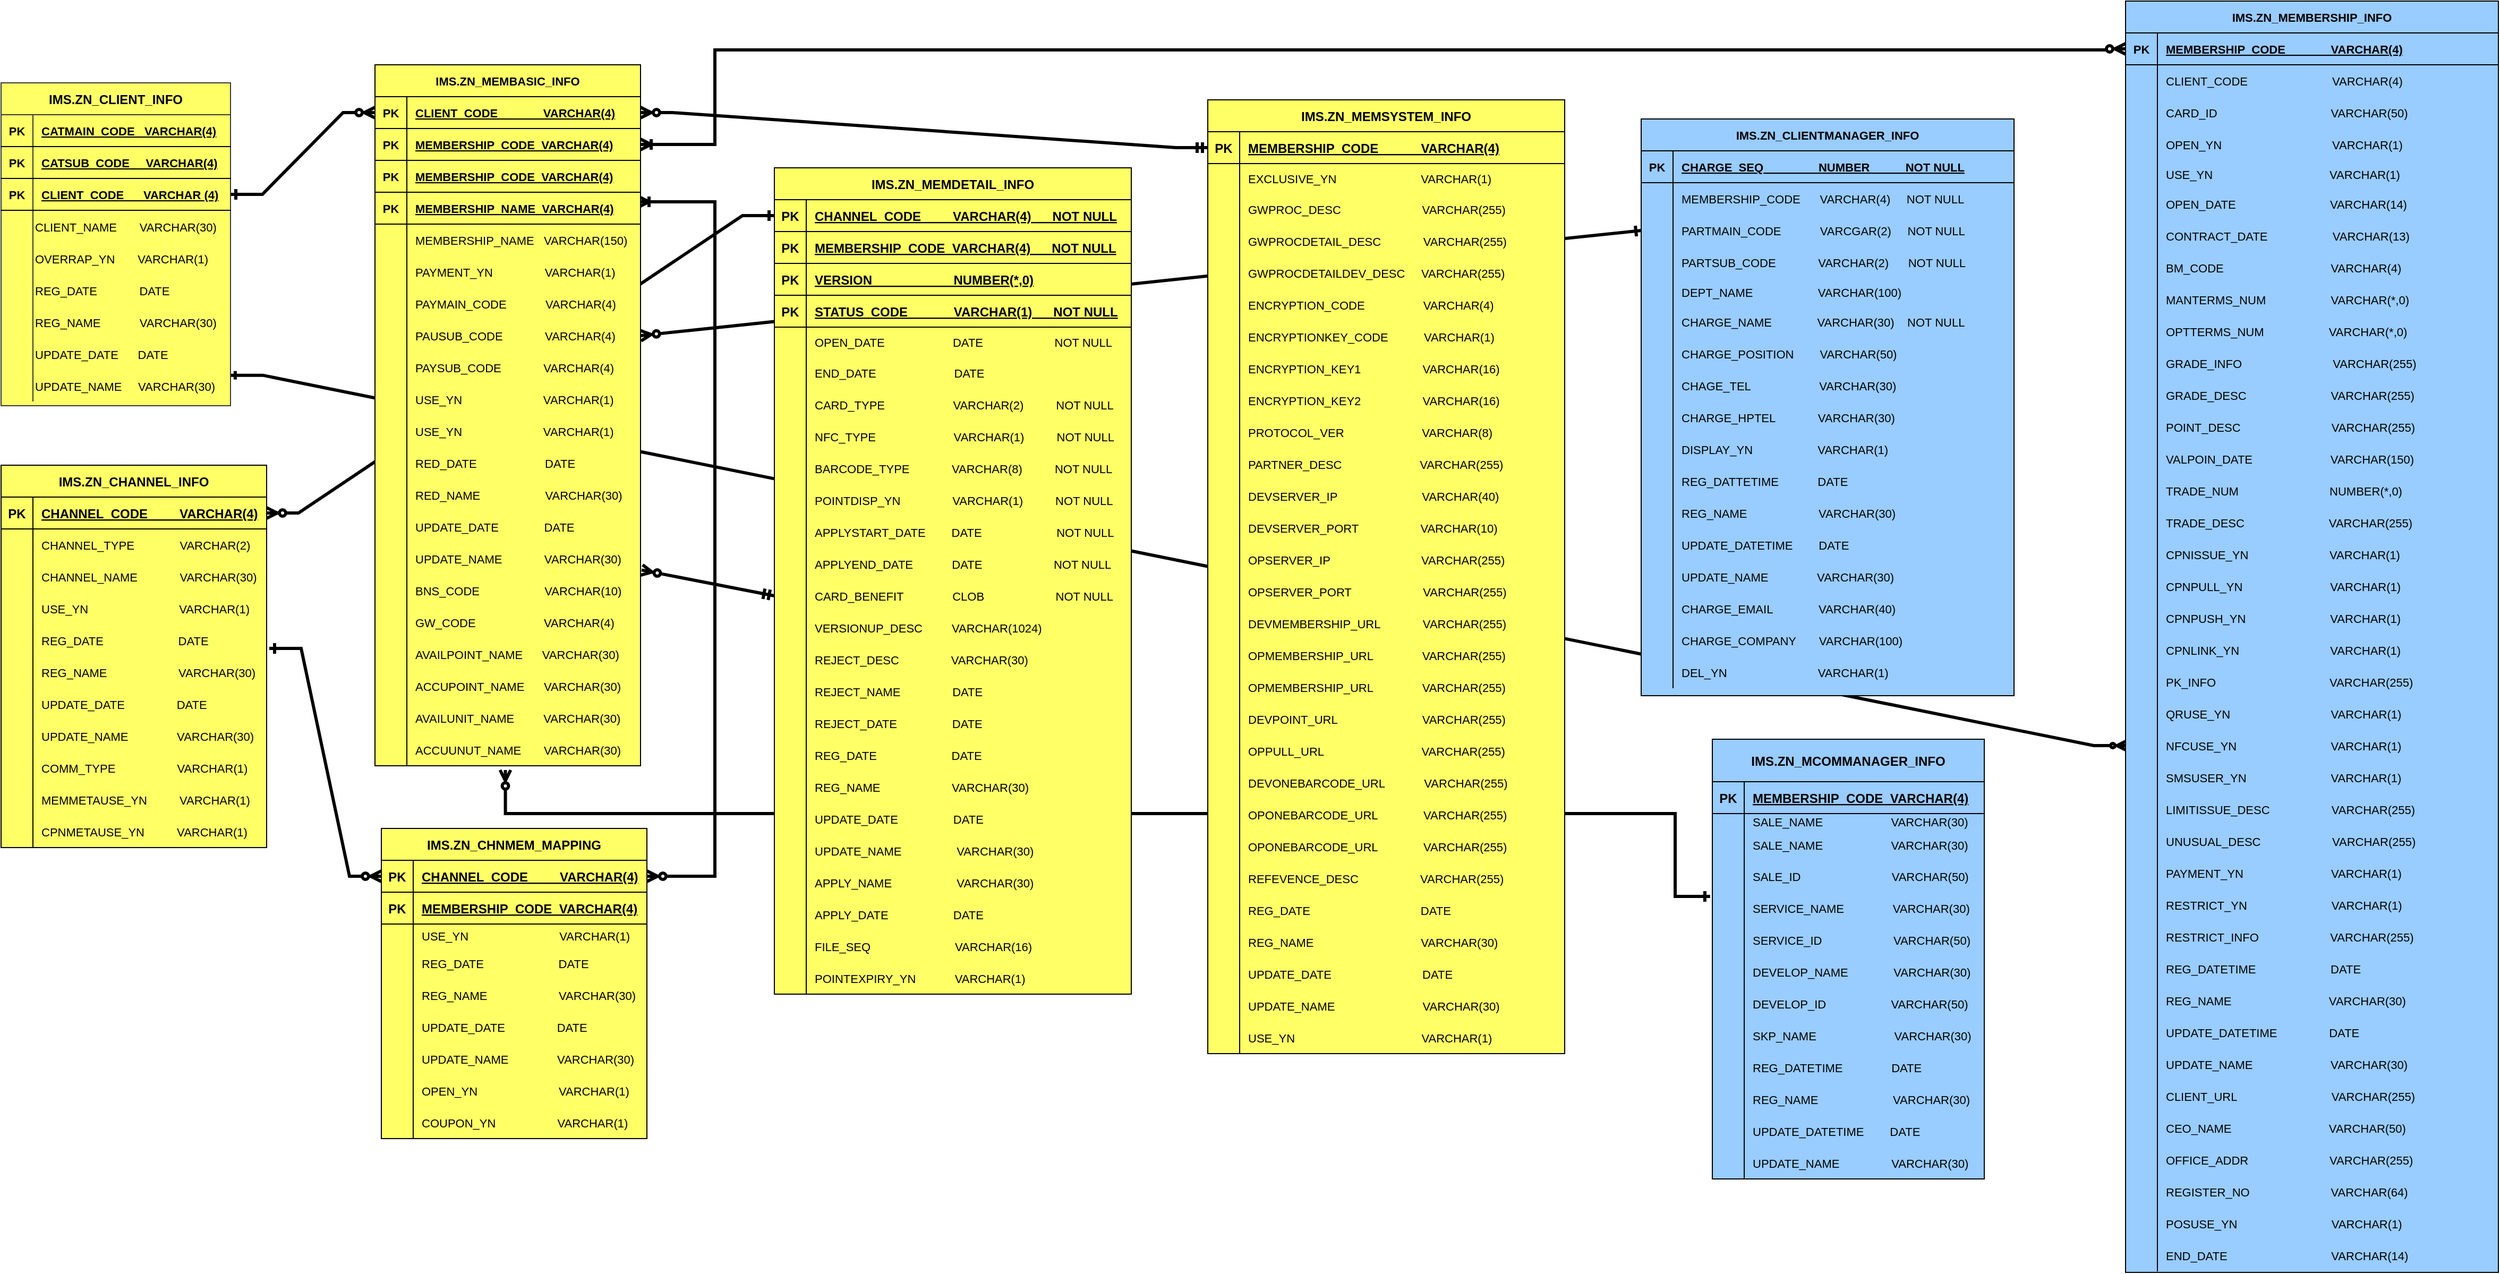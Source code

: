 <mxfile version="20.0.3" type="github" pages="2">
  <diagram id="R2lEEEUBdFMjLlhIrx00" name="ERD">
    <mxGraphModel dx="2723" dy="1270" grid="1" gridSize="7" guides="1" tooltips="1" connect="1" arrows="1" fold="1" page="1" pageScale="1" pageWidth="850" pageHeight="1100" background="#ffffff" math="0" shadow="0" extFonts="Permanent Marker^https://fonts.googleapis.com/css?family=Permanent+Marker">
      <root>
        <mxCell id="0" />
        <mxCell id="1" parent="0" />
        <mxCell id="3df3FvuVYu9wvb_Eo9zM-22" value="" style="edgeStyle=entityRelationEdgeStyle;endArrow=ERzeroToMany;startArrow=ERone;endFill=1;startFill=0;fontSize=11;entryX=0;entryY=0.5;entryDx=0;entryDy=0;strokeColor=#000000;rounded=0;strokeWidth=3;startSize=4;endSize=4;exitX=1.002;exitY=0.178;exitDx=0;exitDy=0;exitPerimeter=0;" edge="1" parent="1" source="emPKiE4ZVd5Yd_ZUEL1U-56" target="3Na7bxAp3vEf0wkzjHlp-65">
          <mxGeometry width="100" height="100" relative="1" as="geometry">
            <mxPoint x="336" y="483" as="sourcePoint" />
            <mxPoint x="463" y="243" as="targetPoint" />
          </mxGeometry>
        </mxCell>
        <mxCell id="emPKiE4ZVd5Yd_ZUEL1U-242" value="" style="edgeStyle=orthogonalEdgeStyle;fontSize=12;html=1;endArrow=ERoneToMany;startArrow=ERzeroToMany;rounded=0;exitX=1;exitY=0.5;exitDx=0;exitDy=0;fontStyle=1;strokeColor=#000000;strokeWidth=3;" parent="1" source="emPKiE4ZVd5Yd_ZUEL1U-113" edge="1">
          <mxGeometry width="100" height="100" relative="1" as="geometry">
            <mxPoint x="712" y="976" as="sourcePoint" />
            <mxPoint x="704" y="320" as="targetPoint" />
            <Array as="points">
              <mxPoint x="776" y="955" />
              <mxPoint x="776" y="320" />
            </Array>
          </mxGeometry>
        </mxCell>
        <mxCell id="3df3FvuVYu9wvb_Eo9zM-36" value="" style="fontSize=12;html=1;endArrow=ERzeroToMany;startArrow=ERone;rounded=0;fillColor=#fa6800;strokeColor=#000000;endFill=0;startFill=0;edgeStyle=orthogonalEdgeStyle;exitX=-0.008;exitY=0.068;exitDx=0;exitDy=0;exitPerimeter=0;strokeWidth=3;entryX=0.491;entryY=1.133;entryDx=0;entryDy=0;entryPerimeter=0;" edge="1" parent="1" target="emPKiE4ZVd5Yd_ZUEL1U-106">
          <mxGeometry width="100" height="100" relative="1" as="geometry">
            <mxPoint x="1712.952" y="974.04" as="sourcePoint" />
            <mxPoint x="539" y="875" as="targetPoint" />
            <Array as="points">
              <mxPoint x="1680" y="974" />
              <mxPoint x="1680" y="896" />
              <mxPoint x="579" y="896" />
            </Array>
          </mxGeometry>
        </mxCell>
        <mxCell id="2O49Cflo7uIEfpXej_E9-1" value="IMS.ZN_MCOMMANAGER_INFO" style="shape=table;startSize=40;container=1;collapsible=1;childLayout=tableLayout;fixedRows=1;rowLines=0;fontStyle=1;align=center;resizeLast=1;fillColor=#99CCFF;swimlaneFillColor=#99CCFF;" parent="1" vertex="1">
          <mxGeometry x="1715" y="826" width="256" height="414" as="geometry" />
        </mxCell>
        <mxCell id="2O49Cflo7uIEfpXej_E9-2" value="" style="shape=partialRectangle;collapsible=0;dropTarget=0;pointerEvents=0;fillColor=none;points=[[0,0.5],[1,0.5]];portConstraint=eastwest;top=0;left=0;right=0;bottom=1;" parent="2O49Cflo7uIEfpXej_E9-1" vertex="1">
          <mxGeometry y="40" width="256" height="30" as="geometry" />
        </mxCell>
        <mxCell id="2O49Cflo7uIEfpXej_E9-3" value="PK" style="shape=partialRectangle;overflow=hidden;connectable=0;fillColor=none;top=0;left=0;bottom=0;right=0;fontStyle=1;" parent="2O49Cflo7uIEfpXej_E9-2" vertex="1">
          <mxGeometry width="30" height="30" as="geometry">
            <mxRectangle width="30" height="30" as="alternateBounds" />
          </mxGeometry>
        </mxCell>
        <mxCell id="2O49Cflo7uIEfpXej_E9-4" value="MEMBERSHIP_CODE  VARCHAR(4)" style="shape=partialRectangle;overflow=hidden;connectable=0;fillColor=none;top=0;left=0;bottom=0;right=0;align=left;spacingLeft=6;fontStyle=5;" parent="2O49Cflo7uIEfpXej_E9-2" vertex="1">
          <mxGeometry x="30" width="226" height="30" as="geometry">
            <mxRectangle width="226" height="30" as="alternateBounds" />
          </mxGeometry>
        </mxCell>
        <mxCell id="3df3FvuVYu9wvb_Eo9zM-23" value="" style="shape=partialRectangle;collapsible=0;dropTarget=0;pointerEvents=0;fillColor=none;points=[[0,0.5],[1,0.5]];portConstraint=eastwest;top=0;left=0;right=0;bottom=0;fontSize=11;" vertex="1" parent="2O49Cflo7uIEfpXej_E9-1">
          <mxGeometry y="70" width="256" height="22" as="geometry" />
        </mxCell>
        <mxCell id="3df3FvuVYu9wvb_Eo9zM-24" value="" style="shape=partialRectangle;overflow=hidden;connectable=0;fillColor=none;top=0;left=0;bottom=0;right=0;fontSize=11;" vertex="1" parent="3df3FvuVYu9wvb_Eo9zM-23">
          <mxGeometry width="30" height="22" as="geometry">
            <mxRectangle width="30" height="22" as="alternateBounds" />
          </mxGeometry>
        </mxCell>
        <mxCell id="3df3FvuVYu9wvb_Eo9zM-25" value="SALE_NAME                     VARCHAR(30)&#xa;" style="shape=partialRectangle;overflow=hidden;connectable=0;fillColor=none;top=0;left=0;bottom=0;right=0;align=left;spacingLeft=6;fontSize=11;" vertex="1" parent="3df3FvuVYu9wvb_Eo9zM-23">
          <mxGeometry x="30" width="226" height="22" as="geometry">
            <mxRectangle width="226" height="22" as="alternateBounds" />
          </mxGeometry>
        </mxCell>
        <mxCell id="2O49Cflo7uIEfpXej_E9-8" value="" style="shape=partialRectangle;collapsible=0;dropTarget=0;pointerEvents=0;fillColor=none;points=[[0,0.5],[1,0.5]];portConstraint=eastwest;top=0;left=0;right=0;bottom=0;fontSize=11;" parent="2O49Cflo7uIEfpXej_E9-1" vertex="1">
          <mxGeometry y="92" width="256" height="22" as="geometry" />
        </mxCell>
        <mxCell id="2O49Cflo7uIEfpXej_E9-9" value="" style="shape=partialRectangle;overflow=hidden;connectable=0;fillColor=none;top=0;left=0;bottom=0;right=0;fontSize=11;" parent="2O49Cflo7uIEfpXej_E9-8" vertex="1">
          <mxGeometry width="30" height="22" as="geometry">
            <mxRectangle width="30" height="22" as="alternateBounds" />
          </mxGeometry>
        </mxCell>
        <mxCell id="2O49Cflo7uIEfpXej_E9-10" value="SALE_NAME                     VARCHAR(30)&#xa;" style="shape=partialRectangle;overflow=hidden;connectable=0;fillColor=none;top=0;left=0;bottom=0;right=0;align=left;spacingLeft=6;fontSize=11;" parent="2O49Cflo7uIEfpXej_E9-8" vertex="1">
          <mxGeometry x="30" width="226" height="22" as="geometry">
            <mxRectangle width="226" height="22" as="alternateBounds" />
          </mxGeometry>
        </mxCell>
        <mxCell id="2O49Cflo7uIEfpXej_E9-11" value="" style="shape=partialRectangle;collapsible=0;dropTarget=0;pointerEvents=0;fillColor=none;points=[[0,0.5],[1,0.5]];portConstraint=eastwest;top=0;left=0;right=0;bottom=0;fontSize=11;" parent="2O49Cflo7uIEfpXej_E9-1" vertex="1">
          <mxGeometry y="114" width="256" height="30" as="geometry" />
        </mxCell>
        <mxCell id="2O49Cflo7uIEfpXej_E9-12" value="" style="shape=partialRectangle;overflow=hidden;connectable=0;fillColor=none;top=0;left=0;bottom=0;right=0;fontSize=11;" parent="2O49Cflo7uIEfpXej_E9-11" vertex="1">
          <mxGeometry width="30" height="30" as="geometry">
            <mxRectangle width="30" height="30" as="alternateBounds" />
          </mxGeometry>
        </mxCell>
        <mxCell id="2O49Cflo7uIEfpXej_E9-13" value="SALE_ID                            VARCHAR(50)" style="shape=partialRectangle;overflow=hidden;connectable=0;fillColor=none;top=0;left=0;bottom=0;right=0;align=left;spacingLeft=6;fontSize=11;" parent="2O49Cflo7uIEfpXej_E9-11" vertex="1">
          <mxGeometry x="30" width="226" height="30" as="geometry">
            <mxRectangle width="226" height="30" as="alternateBounds" />
          </mxGeometry>
        </mxCell>
        <mxCell id="2O49Cflo7uIEfpXej_E9-14" style="shape=partialRectangle;collapsible=0;dropTarget=0;pointerEvents=0;fillColor=none;points=[[0,0.5],[1,0.5]];portConstraint=eastwest;top=0;left=0;right=0;bottom=0;fontSize=11;" parent="2O49Cflo7uIEfpXej_E9-1" vertex="1">
          <mxGeometry y="144" width="256" height="30" as="geometry" />
        </mxCell>
        <mxCell id="2O49Cflo7uIEfpXej_E9-15" style="shape=partialRectangle;overflow=hidden;connectable=0;fillColor=none;top=0;left=0;bottom=0;right=0;fontSize=11;" parent="2O49Cflo7uIEfpXej_E9-14" vertex="1">
          <mxGeometry width="30" height="30" as="geometry">
            <mxRectangle width="30" height="30" as="alternateBounds" />
          </mxGeometry>
        </mxCell>
        <mxCell id="2O49Cflo7uIEfpXej_E9-16" value="SERVICE_NAME               VARCHAR(30)" style="shape=partialRectangle;overflow=hidden;connectable=0;fillColor=none;top=0;left=0;bottom=0;right=0;align=left;spacingLeft=6;fontSize=11;" parent="2O49Cflo7uIEfpXej_E9-14" vertex="1">
          <mxGeometry x="30" width="226" height="30" as="geometry">
            <mxRectangle width="226" height="30" as="alternateBounds" />
          </mxGeometry>
        </mxCell>
        <mxCell id="2O49Cflo7uIEfpXej_E9-17" style="shape=partialRectangle;collapsible=0;dropTarget=0;pointerEvents=0;fillColor=none;points=[[0,0.5],[1,0.5]];portConstraint=eastwest;top=0;left=0;right=0;bottom=0;fontSize=11;" parent="2O49Cflo7uIEfpXej_E9-1" vertex="1">
          <mxGeometry y="174" width="256" height="30" as="geometry" />
        </mxCell>
        <mxCell id="2O49Cflo7uIEfpXej_E9-18" style="shape=partialRectangle;overflow=hidden;connectable=0;fillColor=none;top=0;left=0;bottom=0;right=0;fontSize=11;" parent="2O49Cflo7uIEfpXej_E9-17" vertex="1">
          <mxGeometry width="30" height="30" as="geometry">
            <mxRectangle width="30" height="30" as="alternateBounds" />
          </mxGeometry>
        </mxCell>
        <mxCell id="2O49Cflo7uIEfpXej_E9-19" value="SERVICE_ID                      VARCHAR(50)" style="shape=partialRectangle;overflow=hidden;connectable=0;fillColor=none;top=0;left=0;bottom=0;right=0;align=left;spacingLeft=6;fontSize=11;" parent="2O49Cflo7uIEfpXej_E9-17" vertex="1">
          <mxGeometry x="30" width="226" height="30" as="geometry">
            <mxRectangle width="226" height="30" as="alternateBounds" />
          </mxGeometry>
        </mxCell>
        <mxCell id="2O49Cflo7uIEfpXej_E9-20" style="shape=partialRectangle;collapsible=0;dropTarget=0;pointerEvents=0;fillColor=none;points=[[0,0.5],[1,0.5]];portConstraint=eastwest;top=0;left=0;right=0;bottom=0;fontSize=11;" parent="2O49Cflo7uIEfpXej_E9-1" vertex="1">
          <mxGeometry y="204" width="256" height="30" as="geometry" />
        </mxCell>
        <mxCell id="2O49Cflo7uIEfpXej_E9-21" style="shape=partialRectangle;overflow=hidden;connectable=0;fillColor=none;top=0;left=0;bottom=0;right=0;fontSize=11;" parent="2O49Cflo7uIEfpXej_E9-20" vertex="1">
          <mxGeometry width="30" height="30" as="geometry">
            <mxRectangle width="30" height="30" as="alternateBounds" />
          </mxGeometry>
        </mxCell>
        <mxCell id="2O49Cflo7uIEfpXej_E9-22" value="DEVELOP_NAME              VARCHAR(30)" style="shape=partialRectangle;overflow=hidden;connectable=0;fillColor=none;top=0;left=0;bottom=0;right=0;align=left;spacingLeft=6;fontSize=11;" parent="2O49Cflo7uIEfpXej_E9-20" vertex="1">
          <mxGeometry x="30" width="226" height="30" as="geometry">
            <mxRectangle width="226" height="30" as="alternateBounds" />
          </mxGeometry>
        </mxCell>
        <mxCell id="2O49Cflo7uIEfpXej_E9-23" style="shape=partialRectangle;collapsible=0;dropTarget=0;pointerEvents=0;fillColor=none;points=[[0,0.5],[1,0.5]];portConstraint=eastwest;top=0;left=0;right=0;bottom=0;fontSize=11;" parent="2O49Cflo7uIEfpXej_E9-1" vertex="1">
          <mxGeometry y="234" width="256" height="30" as="geometry" />
        </mxCell>
        <mxCell id="2O49Cflo7uIEfpXej_E9-24" style="shape=partialRectangle;overflow=hidden;connectable=0;fillColor=none;top=0;left=0;bottom=0;right=0;fontSize=11;" parent="2O49Cflo7uIEfpXej_E9-23" vertex="1">
          <mxGeometry width="30" height="30" as="geometry">
            <mxRectangle width="30" height="30" as="alternateBounds" />
          </mxGeometry>
        </mxCell>
        <mxCell id="2O49Cflo7uIEfpXej_E9-25" value="DEVELOP_ID                    VARCHAR(50)" style="shape=partialRectangle;overflow=hidden;connectable=0;fillColor=none;top=0;left=0;bottom=0;right=0;align=left;spacingLeft=6;fontSize=11;" parent="2O49Cflo7uIEfpXej_E9-23" vertex="1">
          <mxGeometry x="30" width="226" height="30" as="geometry">
            <mxRectangle width="226" height="30" as="alternateBounds" />
          </mxGeometry>
        </mxCell>
        <mxCell id="2O49Cflo7uIEfpXej_E9-26" style="shape=partialRectangle;collapsible=0;dropTarget=0;pointerEvents=0;fillColor=none;points=[[0,0.5],[1,0.5]];portConstraint=eastwest;top=0;left=0;right=0;bottom=0;fontSize=11;" parent="2O49Cflo7uIEfpXej_E9-1" vertex="1">
          <mxGeometry y="264" width="256" height="30" as="geometry" />
        </mxCell>
        <mxCell id="2O49Cflo7uIEfpXej_E9-27" style="shape=partialRectangle;overflow=hidden;connectable=0;fillColor=none;top=0;left=0;bottom=0;right=0;fontSize=11;" parent="2O49Cflo7uIEfpXej_E9-26" vertex="1">
          <mxGeometry width="30" height="30" as="geometry">
            <mxRectangle width="30" height="30" as="alternateBounds" />
          </mxGeometry>
        </mxCell>
        <mxCell id="2O49Cflo7uIEfpXej_E9-28" value="SKP_NAME                        VARCHAR(30)" style="shape=partialRectangle;overflow=hidden;connectable=0;fillColor=none;top=0;left=0;bottom=0;right=0;align=left;spacingLeft=6;fontSize=11;" parent="2O49Cflo7uIEfpXej_E9-26" vertex="1">
          <mxGeometry x="30" width="226" height="30" as="geometry">
            <mxRectangle width="226" height="30" as="alternateBounds" />
          </mxGeometry>
        </mxCell>
        <mxCell id="2O49Cflo7uIEfpXej_E9-35" style="shape=partialRectangle;collapsible=0;dropTarget=0;pointerEvents=0;fillColor=none;points=[[0,0.5],[1,0.5]];portConstraint=eastwest;top=0;left=0;right=0;bottom=0;fontSize=11;" parent="2O49Cflo7uIEfpXej_E9-1" vertex="1">
          <mxGeometry y="294" width="256" height="30" as="geometry" />
        </mxCell>
        <mxCell id="2O49Cflo7uIEfpXej_E9-36" style="shape=partialRectangle;overflow=hidden;connectable=0;fillColor=none;top=0;left=0;bottom=0;right=0;fontSize=11;" parent="2O49Cflo7uIEfpXej_E9-35" vertex="1">
          <mxGeometry width="30" height="30" as="geometry">
            <mxRectangle width="30" height="30" as="alternateBounds" />
          </mxGeometry>
        </mxCell>
        <mxCell id="2O49Cflo7uIEfpXej_E9-37" value="REG_DATETIME               DATE" style="shape=partialRectangle;overflow=hidden;connectable=0;fillColor=none;top=0;left=0;bottom=0;right=0;align=left;spacingLeft=6;fontSize=11;" parent="2O49Cflo7uIEfpXej_E9-35" vertex="1">
          <mxGeometry x="30" width="226" height="30" as="geometry">
            <mxRectangle width="226" height="30" as="alternateBounds" />
          </mxGeometry>
        </mxCell>
        <mxCell id="2O49Cflo7uIEfpXej_E9-32" style="shape=partialRectangle;collapsible=0;dropTarget=0;pointerEvents=0;fillColor=none;points=[[0,0.5],[1,0.5]];portConstraint=eastwest;top=0;left=0;right=0;bottom=0;fontSize=11;" parent="2O49Cflo7uIEfpXej_E9-1" vertex="1">
          <mxGeometry y="324" width="256" height="30" as="geometry" />
        </mxCell>
        <mxCell id="2O49Cflo7uIEfpXej_E9-33" style="shape=partialRectangle;overflow=hidden;connectable=0;fillColor=none;top=0;left=0;bottom=0;right=0;fontSize=11;" parent="2O49Cflo7uIEfpXej_E9-32" vertex="1">
          <mxGeometry width="30" height="30" as="geometry">
            <mxRectangle width="30" height="30" as="alternateBounds" />
          </mxGeometry>
        </mxCell>
        <mxCell id="2O49Cflo7uIEfpXej_E9-34" value="REG_NAME                       VARCHAR(30)" style="shape=partialRectangle;overflow=hidden;connectable=0;fillColor=none;top=0;left=0;bottom=0;right=0;align=left;spacingLeft=6;fontSize=11;" parent="2O49Cflo7uIEfpXej_E9-32" vertex="1">
          <mxGeometry x="30" width="226" height="30" as="geometry">
            <mxRectangle width="226" height="30" as="alternateBounds" />
          </mxGeometry>
        </mxCell>
        <mxCell id="2O49Cflo7uIEfpXej_E9-29" style="shape=partialRectangle;collapsible=0;dropTarget=0;pointerEvents=0;fillColor=none;points=[[0,0.5],[1,0.5]];portConstraint=eastwest;top=0;left=0;right=0;bottom=0;fontSize=11;" parent="2O49Cflo7uIEfpXej_E9-1" vertex="1">
          <mxGeometry y="354" width="256" height="30" as="geometry" />
        </mxCell>
        <mxCell id="2O49Cflo7uIEfpXej_E9-30" style="shape=partialRectangle;overflow=hidden;connectable=0;fillColor=none;top=0;left=0;bottom=0;right=0;fontSize=11;" parent="2O49Cflo7uIEfpXej_E9-29" vertex="1">
          <mxGeometry width="30" height="30" as="geometry">
            <mxRectangle width="30" height="30" as="alternateBounds" />
          </mxGeometry>
        </mxCell>
        <mxCell id="2O49Cflo7uIEfpXej_E9-31" value="UPDATE_DATETIME        DATE" style="shape=partialRectangle;overflow=hidden;connectable=0;fillColor=none;top=0;left=0;bottom=0;right=0;align=left;spacingLeft=6;fontSize=11;" parent="2O49Cflo7uIEfpXej_E9-29" vertex="1">
          <mxGeometry x="30" width="226" height="30" as="geometry">
            <mxRectangle width="226" height="30" as="alternateBounds" />
          </mxGeometry>
        </mxCell>
        <mxCell id="2O49Cflo7uIEfpXej_E9-41" style="shape=partialRectangle;collapsible=0;dropTarget=0;pointerEvents=0;fillColor=none;points=[[0,0.5],[1,0.5]];portConstraint=eastwest;top=0;left=0;right=0;bottom=0;fontSize=11;" parent="2O49Cflo7uIEfpXej_E9-1" vertex="1">
          <mxGeometry y="384" width="256" height="30" as="geometry" />
        </mxCell>
        <mxCell id="2O49Cflo7uIEfpXej_E9-42" style="shape=partialRectangle;overflow=hidden;connectable=0;fillColor=none;top=0;left=0;bottom=0;right=0;fontSize=11;" parent="2O49Cflo7uIEfpXej_E9-41" vertex="1">
          <mxGeometry width="30" height="30" as="geometry">
            <mxRectangle width="30" height="30" as="alternateBounds" />
          </mxGeometry>
        </mxCell>
        <mxCell id="2O49Cflo7uIEfpXej_E9-43" value="UPDATE_NAME                VARCHAR(30)" style="shape=partialRectangle;overflow=hidden;connectable=0;fillColor=none;top=0;left=0;bottom=0;right=0;align=left;spacingLeft=6;fontSize=11;" parent="2O49Cflo7uIEfpXej_E9-41" vertex="1">
          <mxGeometry x="30" width="226" height="30" as="geometry">
            <mxRectangle width="226" height="30" as="alternateBounds" />
          </mxGeometry>
        </mxCell>
        <mxCell id="3df3FvuVYu9wvb_Eo9zM-19" value="" style="fontSize=12;html=1;endArrow=ERzeroToMany;startArrow=ERone;entryX=1;entryY=0.5;entryDx=0;entryDy=0;rounded=1;fillColor=#fa6800;strokeColor=#000000;endFill=0;startFill=0;strokeWidth=3;exitX=0;exitY=0.5;exitDx=0;exitDy=0;" edge="1" parent="1" source="emPKiE4ZVd5Yd_ZUEL1U-187" target="emPKiE4ZVd5Yd_ZUEL1U-68">
          <mxGeometry width="100" height="100" relative="1" as="geometry">
            <mxPoint x="1652" y="322" as="sourcePoint" />
            <mxPoint x="714" y="561.01" as="targetPoint" />
          </mxGeometry>
        </mxCell>
        <mxCell id="C-vyLk0tnHw3VtMMgP7b-1" value="" style="edgeStyle=entityRelationEdgeStyle;endArrow=ERzeroToMany;startArrow=ERone;endFill=1;startFill=0;fontSize=11;entryX=0;entryY=0.5;entryDx=0;entryDy=0;exitX=1;exitY=0.5;exitDx=0;exitDy=0;strokeColor=#000000;rounded=0;strokeWidth=3;" parent="1" source="emPKiE4ZVd5Yd_ZUEL1U-38" target="C-vyLk0tnHw3VtMMgP7b-14" edge="1">
          <mxGeometry width="100" height="100" relative="1" as="geometry">
            <mxPoint x="340" y="880" as="sourcePoint" />
            <mxPoint x="440" y="780" as="targetPoint" />
          </mxGeometry>
        </mxCell>
        <mxCell id="C-vyLk0tnHw3VtMMgP7b-12" value="" style="edgeStyle=entityRelationEdgeStyle;endArrow=ERzeroToMany;startArrow=ERone;endFill=1;startFill=0;fontSize=11;entryX=0;entryY=0.5;entryDx=0;entryDy=0;strokeColor=#000000;exitX=1.01;exitY=0.751;exitDx=0;exitDy=0;exitPerimeter=0;rounded=0;strokeWidth=3;" parent="1" source="emPKiE4ZVd5Yd_ZUEL1U-141" target="emPKiE4ZVd5Yd_ZUEL1U-113" edge="1">
          <mxGeometry width="100" height="100" relative="1" as="geometry">
            <mxPoint x="352" y="744" as="sourcePoint" />
            <mxPoint x="460" y="365" as="targetPoint" />
          </mxGeometry>
        </mxCell>
        <mxCell id="emPKiE4ZVd5Yd_ZUEL1U-244" value="IMS.ZN_MEMDETAIL_INFO" style="shape=table;startSize=30;container=1;collapsible=1;childLayout=tableLayout;fixedRows=1;rowLines=0;fontStyle=1;align=center;resizeLast=1;fillColor=#FFFF66;gradientColor=none;swimlaneFillColor=#FFFF66;strokeColor=default;" parent="1" vertex="1">
          <mxGeometry x="832" y="288" width="336" height="778" as="geometry" />
        </mxCell>
        <mxCell id="emPKiE4ZVd5Yd_ZUEL1U-245" value="" style="shape=partialRectangle;collapsible=0;dropTarget=0;pointerEvents=0;fillColor=none;points=[[0,0.5],[1,0.5]];portConstraint=eastwest;top=0;left=0;right=0;bottom=1;" parent="emPKiE4ZVd5Yd_ZUEL1U-244" vertex="1">
          <mxGeometry y="30" width="336" height="30" as="geometry" />
        </mxCell>
        <mxCell id="emPKiE4ZVd5Yd_ZUEL1U-246" value="PK" style="shape=partialRectangle;overflow=hidden;connectable=0;fillColor=none;top=0;left=0;bottom=0;right=0;fontStyle=1;" parent="emPKiE4ZVd5Yd_ZUEL1U-245" vertex="1">
          <mxGeometry width="30" height="30" as="geometry">
            <mxRectangle width="30" height="30" as="alternateBounds" />
          </mxGeometry>
        </mxCell>
        <mxCell id="emPKiE4ZVd5Yd_ZUEL1U-247" value="CHANNEL_CODE         VARCHAR(4)      NOT NULL" style="shape=partialRectangle;overflow=hidden;connectable=0;fillColor=none;top=0;left=0;bottom=0;right=0;align=left;spacingLeft=6;fontStyle=5;shadow=0;" parent="emPKiE4ZVd5Yd_ZUEL1U-245" vertex="1">
          <mxGeometry x="30" width="306" height="30" as="geometry">
            <mxRectangle width="306" height="30" as="alternateBounds" />
          </mxGeometry>
        </mxCell>
        <mxCell id="EW5uwQKPrWccDKp-Qp3F-8" style="shape=partialRectangle;collapsible=0;dropTarget=0;pointerEvents=0;fillColor=none;points=[[0,0.5],[1,0.5]];portConstraint=eastwest;top=0;left=0;right=0;bottom=1;" parent="emPKiE4ZVd5Yd_ZUEL1U-244" vertex="1">
          <mxGeometry y="60" width="336" height="30" as="geometry" />
        </mxCell>
        <mxCell id="EW5uwQKPrWccDKp-Qp3F-9" value="PK" style="shape=partialRectangle;overflow=hidden;connectable=0;fillColor=none;top=0;left=0;bottom=0;right=0;fontStyle=1;" parent="EW5uwQKPrWccDKp-Qp3F-8" vertex="1">
          <mxGeometry width="30" height="30" as="geometry">
            <mxRectangle width="30" height="30" as="alternateBounds" />
          </mxGeometry>
        </mxCell>
        <mxCell id="EW5uwQKPrWccDKp-Qp3F-10" value="MEMBERSHIP_CODE  VARCHAR(4)      NOT NULL" style="shape=partialRectangle;overflow=hidden;connectable=0;fillColor=none;top=0;left=0;bottom=0;right=0;align=left;spacingLeft=6;fontStyle=5;shadow=0;" parent="EW5uwQKPrWccDKp-Qp3F-8" vertex="1">
          <mxGeometry x="30" width="306" height="30" as="geometry">
            <mxRectangle width="306" height="30" as="alternateBounds" />
          </mxGeometry>
        </mxCell>
        <mxCell id="EW5uwQKPrWccDKp-Qp3F-5" style="shape=partialRectangle;collapsible=0;dropTarget=0;pointerEvents=0;fillColor=none;points=[[0,0.5],[1,0.5]];portConstraint=eastwest;top=0;left=0;right=0;bottom=1;" parent="emPKiE4ZVd5Yd_ZUEL1U-244" vertex="1">
          <mxGeometry y="90" width="336" height="30" as="geometry" />
        </mxCell>
        <mxCell id="EW5uwQKPrWccDKp-Qp3F-6" value="PK" style="shape=partialRectangle;overflow=hidden;connectable=0;fillColor=none;top=0;left=0;bottom=0;right=0;fontStyle=1;" parent="EW5uwQKPrWccDKp-Qp3F-5" vertex="1">
          <mxGeometry width="30" height="30" as="geometry">
            <mxRectangle width="30" height="30" as="alternateBounds" />
          </mxGeometry>
        </mxCell>
        <mxCell id="EW5uwQKPrWccDKp-Qp3F-7" value="VERSION                       NUMBER(*,0)" style="shape=partialRectangle;overflow=hidden;connectable=0;fillColor=none;top=0;left=0;bottom=0;right=0;align=left;spacingLeft=6;fontStyle=5;shadow=0;" parent="EW5uwQKPrWccDKp-Qp3F-5" vertex="1">
          <mxGeometry x="30" width="306" height="30" as="geometry">
            <mxRectangle width="306" height="30" as="alternateBounds" />
          </mxGeometry>
        </mxCell>
        <mxCell id="EW5uwQKPrWccDKp-Qp3F-2" style="shape=partialRectangle;collapsible=0;dropTarget=0;pointerEvents=0;fillColor=none;points=[[0,0.5],[1,0.5]];portConstraint=eastwest;top=0;left=0;right=0;bottom=1;" parent="emPKiE4ZVd5Yd_ZUEL1U-244" vertex="1">
          <mxGeometry y="120" width="336" height="30" as="geometry" />
        </mxCell>
        <mxCell id="EW5uwQKPrWccDKp-Qp3F-3" value="PK" style="shape=partialRectangle;overflow=hidden;connectable=0;fillColor=none;top=0;left=0;bottom=0;right=0;fontStyle=1;" parent="EW5uwQKPrWccDKp-Qp3F-2" vertex="1">
          <mxGeometry width="30" height="30" as="geometry">
            <mxRectangle width="30" height="30" as="alternateBounds" />
          </mxGeometry>
        </mxCell>
        <mxCell id="EW5uwQKPrWccDKp-Qp3F-4" value="STATUS_CODE             VARCHAR(1)      NOT NULL" style="shape=partialRectangle;overflow=hidden;connectable=0;fillColor=none;top=0;left=0;bottom=0;right=0;align=left;spacingLeft=6;fontStyle=5;shadow=0;" parent="EW5uwQKPrWccDKp-Qp3F-2" vertex="1">
          <mxGeometry x="30" width="306" height="30" as="geometry">
            <mxRectangle width="306" height="30" as="alternateBounds" />
          </mxGeometry>
        </mxCell>
        <mxCell id="emPKiE4ZVd5Yd_ZUEL1U-251" value="" style="shape=partialRectangle;collapsible=0;dropTarget=0;pointerEvents=0;fillColor=none;points=[[0,0.5],[1,0.5]];portConstraint=eastwest;top=0;left=0;right=0;bottom=0;fontSize=11;" parent="emPKiE4ZVd5Yd_ZUEL1U-244" vertex="1">
          <mxGeometry y="150" width="336" height="28" as="geometry" />
        </mxCell>
        <mxCell id="emPKiE4ZVd5Yd_ZUEL1U-252" value="" style="shape=partialRectangle;overflow=hidden;connectable=0;fillColor=none;top=0;left=0;bottom=0;right=0;fontSize=11;" parent="emPKiE4ZVd5Yd_ZUEL1U-251" vertex="1">
          <mxGeometry width="30" height="28" as="geometry">
            <mxRectangle width="30" height="28" as="alternateBounds" />
          </mxGeometry>
        </mxCell>
        <mxCell id="emPKiE4ZVd5Yd_ZUEL1U-253" value="OPEN_DATE                     DATE                      NOT NULL" style="shape=partialRectangle;overflow=hidden;connectable=0;fillColor=none;top=0;left=0;bottom=0;right=0;align=left;spacingLeft=6;fontSize=11;" parent="emPKiE4ZVd5Yd_ZUEL1U-251" vertex="1">
          <mxGeometry x="30" width="306" height="28" as="geometry">
            <mxRectangle width="306" height="28" as="alternateBounds" />
          </mxGeometry>
        </mxCell>
        <mxCell id="emPKiE4ZVd5Yd_ZUEL1U-254" value="" style="shape=partialRectangle;collapsible=0;dropTarget=0;pointerEvents=0;fillColor=none;points=[[0,0.5],[1,0.5]];portConstraint=eastwest;top=0;left=0;right=0;bottom=0;fontSize=11;" parent="emPKiE4ZVd5Yd_ZUEL1U-244" vertex="1">
          <mxGeometry y="178" width="336" height="30" as="geometry" />
        </mxCell>
        <mxCell id="emPKiE4ZVd5Yd_ZUEL1U-255" value="" style="shape=partialRectangle;overflow=hidden;connectable=0;fillColor=none;top=0;left=0;bottom=0;right=0;fontSize=11;" parent="emPKiE4ZVd5Yd_ZUEL1U-254" vertex="1">
          <mxGeometry width="30" height="30" as="geometry">
            <mxRectangle width="30" height="30" as="alternateBounds" />
          </mxGeometry>
        </mxCell>
        <mxCell id="emPKiE4ZVd5Yd_ZUEL1U-256" value="END_DATE                        DATE" style="shape=partialRectangle;overflow=hidden;connectable=0;fillColor=none;top=0;left=0;bottom=0;right=0;align=left;spacingLeft=6;fontSize=11;" parent="emPKiE4ZVd5Yd_ZUEL1U-254" vertex="1">
          <mxGeometry x="30" width="306" height="30" as="geometry">
            <mxRectangle width="306" height="30" as="alternateBounds" />
          </mxGeometry>
        </mxCell>
        <mxCell id="emPKiE4ZVd5Yd_ZUEL1U-257" style="shape=partialRectangle;collapsible=0;dropTarget=0;pointerEvents=0;fillColor=none;points=[[0,0.5],[1,0.5]];portConstraint=eastwest;top=0;left=0;right=0;bottom=0;fontSize=11;" parent="emPKiE4ZVd5Yd_ZUEL1U-244" vertex="1">
          <mxGeometry y="208" width="336" height="30" as="geometry" />
        </mxCell>
        <mxCell id="emPKiE4ZVd5Yd_ZUEL1U-258" style="shape=partialRectangle;overflow=hidden;connectable=0;fillColor=none;top=0;left=0;bottom=0;right=0;fontSize=11;" parent="emPKiE4ZVd5Yd_ZUEL1U-257" vertex="1">
          <mxGeometry width="30" height="30" as="geometry">
            <mxRectangle width="30" height="30" as="alternateBounds" />
          </mxGeometry>
        </mxCell>
        <mxCell id="emPKiE4ZVd5Yd_ZUEL1U-259" value="CARD_TYPE                     VARCHAR(2)          NOT NULL" style="shape=partialRectangle;overflow=hidden;connectable=0;fillColor=none;top=0;left=0;bottom=0;right=0;align=left;spacingLeft=6;fontSize=11;" parent="emPKiE4ZVd5Yd_ZUEL1U-257" vertex="1">
          <mxGeometry x="30" width="306" height="30" as="geometry">
            <mxRectangle width="306" height="30" as="alternateBounds" />
          </mxGeometry>
        </mxCell>
        <mxCell id="emPKiE4ZVd5Yd_ZUEL1U-260" style="shape=partialRectangle;collapsible=0;dropTarget=0;pointerEvents=0;fillColor=none;points=[[0,0.5],[1,0.5]];portConstraint=eastwest;top=0;left=0;right=0;bottom=0;fontSize=11;" parent="emPKiE4ZVd5Yd_ZUEL1U-244" vertex="1">
          <mxGeometry y="238" width="336" height="30" as="geometry" />
        </mxCell>
        <mxCell id="emPKiE4ZVd5Yd_ZUEL1U-261" style="shape=partialRectangle;overflow=hidden;connectable=0;fillColor=none;top=0;left=0;bottom=0;right=0;fontSize=11;" parent="emPKiE4ZVd5Yd_ZUEL1U-260" vertex="1">
          <mxGeometry width="30" height="30" as="geometry">
            <mxRectangle width="30" height="30" as="alternateBounds" />
          </mxGeometry>
        </mxCell>
        <mxCell id="emPKiE4ZVd5Yd_ZUEL1U-262" value="NFC_TYPE                        VARCHAR(1)          NOT NULL" style="shape=partialRectangle;overflow=hidden;connectable=0;fillColor=none;top=0;left=0;bottom=0;right=0;align=left;spacingLeft=6;fontSize=11;" parent="emPKiE4ZVd5Yd_ZUEL1U-260" vertex="1">
          <mxGeometry x="30" width="306" height="30" as="geometry">
            <mxRectangle width="306" height="30" as="alternateBounds" />
          </mxGeometry>
        </mxCell>
        <mxCell id="emPKiE4ZVd5Yd_ZUEL1U-263" style="shape=partialRectangle;collapsible=0;dropTarget=0;pointerEvents=0;fillColor=none;points=[[0,0.5],[1,0.5]];portConstraint=eastwest;top=0;left=0;right=0;bottom=0;fontSize=11;" parent="emPKiE4ZVd5Yd_ZUEL1U-244" vertex="1">
          <mxGeometry y="268" width="336" height="30" as="geometry" />
        </mxCell>
        <mxCell id="emPKiE4ZVd5Yd_ZUEL1U-264" style="shape=partialRectangle;overflow=hidden;connectable=0;fillColor=none;top=0;left=0;bottom=0;right=0;fontSize=11;" parent="emPKiE4ZVd5Yd_ZUEL1U-263" vertex="1">
          <mxGeometry width="30" height="30" as="geometry">
            <mxRectangle width="30" height="30" as="alternateBounds" />
          </mxGeometry>
        </mxCell>
        <mxCell id="emPKiE4ZVd5Yd_ZUEL1U-265" value="BARCODE_TYPE             VARCHAR(8)          NOT NULL" style="shape=partialRectangle;overflow=hidden;connectable=0;fillColor=none;top=0;left=0;bottom=0;right=0;align=left;spacingLeft=6;fontSize=11;" parent="emPKiE4ZVd5Yd_ZUEL1U-263" vertex="1">
          <mxGeometry x="30" width="306" height="30" as="geometry">
            <mxRectangle width="306" height="30" as="alternateBounds" />
          </mxGeometry>
        </mxCell>
        <mxCell id="emPKiE4ZVd5Yd_ZUEL1U-266" style="shape=partialRectangle;collapsible=0;dropTarget=0;pointerEvents=0;fillColor=none;points=[[0,0.5],[1,0.5]];portConstraint=eastwest;top=0;left=0;right=0;bottom=0;fontSize=11;" parent="emPKiE4ZVd5Yd_ZUEL1U-244" vertex="1">
          <mxGeometry y="298" width="336" height="30" as="geometry" />
        </mxCell>
        <mxCell id="emPKiE4ZVd5Yd_ZUEL1U-267" style="shape=partialRectangle;overflow=hidden;connectable=0;fillColor=none;top=0;left=0;bottom=0;right=0;fontSize=11;" parent="emPKiE4ZVd5Yd_ZUEL1U-266" vertex="1">
          <mxGeometry width="30" height="30" as="geometry">
            <mxRectangle width="30" height="30" as="alternateBounds" />
          </mxGeometry>
        </mxCell>
        <mxCell id="emPKiE4ZVd5Yd_ZUEL1U-268" value="POINTDISP_YN                VARCHAR(1)          NOT NULL" style="shape=partialRectangle;overflow=hidden;connectable=0;fillColor=none;top=0;left=0;bottom=0;right=0;align=left;spacingLeft=6;fontSize=11;" parent="emPKiE4ZVd5Yd_ZUEL1U-266" vertex="1">
          <mxGeometry x="30" width="306" height="30" as="geometry">
            <mxRectangle width="306" height="30" as="alternateBounds" />
          </mxGeometry>
        </mxCell>
        <mxCell id="emPKiE4ZVd5Yd_ZUEL1U-269" style="shape=partialRectangle;collapsible=0;dropTarget=0;pointerEvents=0;fillColor=none;points=[[0,0.5],[1,0.5]];portConstraint=eastwest;top=0;left=0;right=0;bottom=0;fontSize=11;" parent="emPKiE4ZVd5Yd_ZUEL1U-244" vertex="1">
          <mxGeometry y="328" width="336" height="30" as="geometry" />
        </mxCell>
        <mxCell id="emPKiE4ZVd5Yd_ZUEL1U-270" style="shape=partialRectangle;overflow=hidden;connectable=0;fillColor=none;top=0;left=0;bottom=0;right=0;fontSize=11;" parent="emPKiE4ZVd5Yd_ZUEL1U-269" vertex="1">
          <mxGeometry width="30" height="30" as="geometry">
            <mxRectangle width="30" height="30" as="alternateBounds" />
          </mxGeometry>
        </mxCell>
        <mxCell id="emPKiE4ZVd5Yd_ZUEL1U-271" value="APPLYSTART_DATE        DATE                       NOT NULL" style="shape=partialRectangle;overflow=hidden;connectable=0;fillColor=none;top=0;left=0;bottom=0;right=0;align=left;spacingLeft=6;fontSize=11;" parent="emPKiE4ZVd5Yd_ZUEL1U-269" vertex="1">
          <mxGeometry x="30" width="306" height="30" as="geometry">
            <mxRectangle width="306" height="30" as="alternateBounds" />
          </mxGeometry>
        </mxCell>
        <mxCell id="emPKiE4ZVd5Yd_ZUEL1U-278" style="shape=partialRectangle;collapsible=0;dropTarget=0;pointerEvents=0;fillColor=none;points=[[0,0.5],[1,0.5]];portConstraint=eastwest;top=0;left=0;right=0;bottom=0;fontSize=11;" parent="emPKiE4ZVd5Yd_ZUEL1U-244" vertex="1">
          <mxGeometry y="358" width="336" height="30" as="geometry" />
        </mxCell>
        <mxCell id="emPKiE4ZVd5Yd_ZUEL1U-279" style="shape=partialRectangle;overflow=hidden;connectable=0;fillColor=none;top=0;left=0;bottom=0;right=0;fontSize=11;" parent="emPKiE4ZVd5Yd_ZUEL1U-278" vertex="1">
          <mxGeometry width="30" height="30" as="geometry">
            <mxRectangle width="30" height="30" as="alternateBounds" />
          </mxGeometry>
        </mxCell>
        <mxCell id="emPKiE4ZVd5Yd_ZUEL1U-280" value="APPLYEND_DATE            DATE                      NOT NULL" style="shape=partialRectangle;overflow=hidden;connectable=0;fillColor=none;top=0;left=0;bottom=0;right=0;align=left;spacingLeft=6;fontSize=11;" parent="emPKiE4ZVd5Yd_ZUEL1U-278" vertex="1">
          <mxGeometry x="30" width="306" height="30" as="geometry">
            <mxRectangle width="306" height="30" as="alternateBounds" />
          </mxGeometry>
        </mxCell>
        <mxCell id="emPKiE4ZVd5Yd_ZUEL1U-275" style="shape=partialRectangle;collapsible=0;dropTarget=0;pointerEvents=0;fillColor=none;points=[[0,0.5],[1,0.5]];portConstraint=eastwest;top=0;left=0;right=0;bottom=0;fontSize=11;" parent="emPKiE4ZVd5Yd_ZUEL1U-244" vertex="1">
          <mxGeometry y="388" width="336" height="30" as="geometry" />
        </mxCell>
        <mxCell id="emPKiE4ZVd5Yd_ZUEL1U-276" style="shape=partialRectangle;overflow=hidden;connectable=0;fillColor=none;top=0;left=0;bottom=0;right=0;fontSize=11;" parent="emPKiE4ZVd5Yd_ZUEL1U-275" vertex="1">
          <mxGeometry width="30" height="30" as="geometry">
            <mxRectangle width="30" height="30" as="alternateBounds" />
          </mxGeometry>
        </mxCell>
        <mxCell id="emPKiE4ZVd5Yd_ZUEL1U-277" value="CARD_BENEFIT               CLOB                      NOT NULL" style="shape=partialRectangle;overflow=hidden;connectable=0;fillColor=none;top=0;left=0;bottom=0;right=0;align=left;spacingLeft=6;fontSize=11;" parent="emPKiE4ZVd5Yd_ZUEL1U-275" vertex="1">
          <mxGeometry x="30" width="306" height="30" as="geometry">
            <mxRectangle width="306" height="30" as="alternateBounds" />
          </mxGeometry>
        </mxCell>
        <mxCell id="emPKiE4ZVd5Yd_ZUEL1U-272" style="shape=partialRectangle;collapsible=0;dropTarget=0;pointerEvents=0;fillColor=none;points=[[0,0.5],[1,0.5]];portConstraint=eastwest;top=0;left=0;right=0;bottom=0;fontSize=11;" parent="emPKiE4ZVd5Yd_ZUEL1U-244" vertex="1">
          <mxGeometry y="418" width="336" height="30" as="geometry" />
        </mxCell>
        <mxCell id="emPKiE4ZVd5Yd_ZUEL1U-273" style="shape=partialRectangle;overflow=hidden;connectable=0;fillColor=none;top=0;left=0;bottom=0;right=0;fontSize=11;" parent="emPKiE4ZVd5Yd_ZUEL1U-272" vertex="1">
          <mxGeometry width="30" height="30" as="geometry">
            <mxRectangle width="30" height="30" as="alternateBounds" />
          </mxGeometry>
        </mxCell>
        <mxCell id="emPKiE4ZVd5Yd_ZUEL1U-274" value="VERSIONUP_DESC         VARCHAR(1024)    " style="shape=partialRectangle;overflow=hidden;connectable=0;fillColor=none;top=0;left=0;bottom=0;right=0;align=left;spacingLeft=6;fontSize=11;" parent="emPKiE4ZVd5Yd_ZUEL1U-272" vertex="1">
          <mxGeometry x="30" width="306" height="30" as="geometry">
            <mxRectangle width="306" height="30" as="alternateBounds" />
          </mxGeometry>
        </mxCell>
        <mxCell id="EW5uwQKPrWccDKp-Qp3F-15" style="shape=partialRectangle;collapsible=0;dropTarget=0;pointerEvents=0;fillColor=none;points=[[0,0.5],[1,0.5]];portConstraint=eastwest;top=0;left=0;right=0;bottom=0;fontSize=11;" parent="emPKiE4ZVd5Yd_ZUEL1U-244" vertex="1">
          <mxGeometry y="448" width="336" height="30" as="geometry" />
        </mxCell>
        <mxCell id="EW5uwQKPrWccDKp-Qp3F-16" style="shape=partialRectangle;overflow=hidden;connectable=0;fillColor=none;top=0;left=0;bottom=0;right=0;fontSize=11;" parent="EW5uwQKPrWccDKp-Qp3F-15" vertex="1">
          <mxGeometry width="30" height="30" as="geometry">
            <mxRectangle width="30" height="30" as="alternateBounds" />
          </mxGeometry>
        </mxCell>
        <mxCell id="EW5uwQKPrWccDKp-Qp3F-17" value="REJECT_DESC                VARCHAR(30)" style="shape=partialRectangle;overflow=hidden;connectable=0;fillColor=none;top=0;left=0;bottom=0;right=0;align=left;spacingLeft=6;fontSize=11;" parent="EW5uwQKPrWccDKp-Qp3F-15" vertex="1">
          <mxGeometry x="30" width="306" height="30" as="geometry">
            <mxRectangle width="306" height="30" as="alternateBounds" />
          </mxGeometry>
        </mxCell>
        <mxCell id="EW5uwQKPrWccDKp-Qp3F-30" style="shape=partialRectangle;collapsible=0;dropTarget=0;pointerEvents=0;fillColor=none;points=[[0,0.5],[1,0.5]];portConstraint=eastwest;top=0;left=0;right=0;bottom=0;fontSize=11;" parent="emPKiE4ZVd5Yd_ZUEL1U-244" vertex="1">
          <mxGeometry y="478" width="336" height="30" as="geometry" />
        </mxCell>
        <mxCell id="EW5uwQKPrWccDKp-Qp3F-31" style="shape=partialRectangle;overflow=hidden;connectable=0;fillColor=none;top=0;left=0;bottom=0;right=0;fontSize=11;" parent="EW5uwQKPrWccDKp-Qp3F-30" vertex="1">
          <mxGeometry width="30" height="30" as="geometry">
            <mxRectangle width="30" height="30" as="alternateBounds" />
          </mxGeometry>
        </mxCell>
        <mxCell id="EW5uwQKPrWccDKp-Qp3F-32" value="REJECT_NAME                DATE" style="shape=partialRectangle;overflow=hidden;connectable=0;fillColor=none;top=0;left=0;bottom=0;right=0;align=left;spacingLeft=6;fontSize=11;" parent="EW5uwQKPrWccDKp-Qp3F-30" vertex="1">
          <mxGeometry x="30" width="306" height="30" as="geometry">
            <mxRectangle width="306" height="30" as="alternateBounds" />
          </mxGeometry>
        </mxCell>
        <mxCell id="EW5uwQKPrWccDKp-Qp3F-27" style="shape=partialRectangle;collapsible=0;dropTarget=0;pointerEvents=0;fillColor=none;points=[[0,0.5],[1,0.5]];portConstraint=eastwest;top=0;left=0;right=0;bottom=0;fontSize=11;" parent="emPKiE4ZVd5Yd_ZUEL1U-244" vertex="1">
          <mxGeometry y="508" width="336" height="30" as="geometry" />
        </mxCell>
        <mxCell id="EW5uwQKPrWccDKp-Qp3F-28" style="shape=partialRectangle;overflow=hidden;connectable=0;fillColor=none;top=0;left=0;bottom=0;right=0;fontSize=11;" parent="EW5uwQKPrWccDKp-Qp3F-27" vertex="1">
          <mxGeometry width="30" height="30" as="geometry">
            <mxRectangle width="30" height="30" as="alternateBounds" />
          </mxGeometry>
        </mxCell>
        <mxCell id="EW5uwQKPrWccDKp-Qp3F-29" value="REJECT_DATE                 DATE" style="shape=partialRectangle;overflow=hidden;connectable=0;fillColor=none;top=0;left=0;bottom=0;right=0;align=left;spacingLeft=6;fontSize=11;" parent="EW5uwQKPrWccDKp-Qp3F-27" vertex="1">
          <mxGeometry x="30" width="306" height="30" as="geometry">
            <mxRectangle width="306" height="30" as="alternateBounds" />
          </mxGeometry>
        </mxCell>
        <mxCell id="EW5uwQKPrWccDKp-Qp3F-24" style="shape=partialRectangle;collapsible=0;dropTarget=0;pointerEvents=0;fillColor=none;points=[[0,0.5],[1,0.5]];portConstraint=eastwest;top=0;left=0;right=0;bottom=0;fontSize=11;" parent="emPKiE4ZVd5Yd_ZUEL1U-244" vertex="1">
          <mxGeometry y="538" width="336" height="30" as="geometry" />
        </mxCell>
        <mxCell id="EW5uwQKPrWccDKp-Qp3F-25" style="shape=partialRectangle;overflow=hidden;connectable=0;fillColor=none;top=0;left=0;bottom=0;right=0;fontSize=11;" parent="EW5uwQKPrWccDKp-Qp3F-24" vertex="1">
          <mxGeometry width="30" height="30" as="geometry">
            <mxRectangle width="30" height="30" as="alternateBounds" />
          </mxGeometry>
        </mxCell>
        <mxCell id="EW5uwQKPrWccDKp-Qp3F-26" value="REG_DATE                       DATE" style="shape=partialRectangle;overflow=hidden;connectable=0;fillColor=none;top=0;left=0;bottom=0;right=0;align=left;spacingLeft=6;fontSize=11;" parent="EW5uwQKPrWccDKp-Qp3F-24" vertex="1">
          <mxGeometry x="30" width="306" height="30" as="geometry">
            <mxRectangle width="306" height="30" as="alternateBounds" />
          </mxGeometry>
        </mxCell>
        <mxCell id="EW5uwQKPrWccDKp-Qp3F-21" style="shape=partialRectangle;collapsible=0;dropTarget=0;pointerEvents=0;fillColor=none;points=[[0,0.5],[1,0.5]];portConstraint=eastwest;top=0;left=0;right=0;bottom=0;fontSize=11;" parent="emPKiE4ZVd5Yd_ZUEL1U-244" vertex="1">
          <mxGeometry y="568" width="336" height="30" as="geometry" />
        </mxCell>
        <mxCell id="EW5uwQKPrWccDKp-Qp3F-22" style="shape=partialRectangle;overflow=hidden;connectable=0;fillColor=none;top=0;left=0;bottom=0;right=0;fontSize=11;" parent="EW5uwQKPrWccDKp-Qp3F-21" vertex="1">
          <mxGeometry width="30" height="30" as="geometry">
            <mxRectangle width="30" height="30" as="alternateBounds" />
          </mxGeometry>
        </mxCell>
        <mxCell id="EW5uwQKPrWccDKp-Qp3F-23" value="REG_NAME                      VARCHAR(30)" style="shape=partialRectangle;overflow=hidden;connectable=0;fillColor=none;top=0;left=0;bottom=0;right=0;align=left;spacingLeft=6;fontSize=11;" parent="EW5uwQKPrWccDKp-Qp3F-21" vertex="1">
          <mxGeometry x="30" width="306" height="30" as="geometry">
            <mxRectangle width="306" height="30" as="alternateBounds" />
          </mxGeometry>
        </mxCell>
        <mxCell id="EW5uwQKPrWccDKp-Qp3F-18" style="shape=partialRectangle;collapsible=0;dropTarget=0;pointerEvents=0;fillColor=none;points=[[0,0.5],[1,0.5]];portConstraint=eastwest;top=0;left=0;right=0;bottom=0;fontSize=11;" parent="emPKiE4ZVd5Yd_ZUEL1U-244" vertex="1">
          <mxGeometry y="598" width="336" height="30" as="geometry" />
        </mxCell>
        <mxCell id="EW5uwQKPrWccDKp-Qp3F-19" style="shape=partialRectangle;overflow=hidden;connectable=0;fillColor=none;top=0;left=0;bottom=0;right=0;fontSize=11;" parent="EW5uwQKPrWccDKp-Qp3F-18" vertex="1">
          <mxGeometry width="30" height="30" as="geometry">
            <mxRectangle width="30" height="30" as="alternateBounds" />
          </mxGeometry>
        </mxCell>
        <mxCell id="EW5uwQKPrWccDKp-Qp3F-20" value="UPDATE_DATE                  DATE" style="shape=partialRectangle;overflow=hidden;connectable=0;fillColor=none;top=0;left=0;bottom=0;right=0;align=left;spacingLeft=6;fontSize=11;" parent="EW5uwQKPrWccDKp-Qp3F-18" vertex="1">
          <mxGeometry x="30" width="306" height="30" as="geometry">
            <mxRectangle width="306" height="30" as="alternateBounds" />
          </mxGeometry>
        </mxCell>
        <mxCell id="EW5uwQKPrWccDKp-Qp3F-12" style="shape=partialRectangle;collapsible=0;dropTarget=0;pointerEvents=0;fillColor=none;points=[[0,0.5],[1,0.5]];portConstraint=eastwest;top=0;left=0;right=0;bottom=0;fontSize=11;" parent="emPKiE4ZVd5Yd_ZUEL1U-244" vertex="1">
          <mxGeometry y="628" width="336" height="30" as="geometry" />
        </mxCell>
        <mxCell id="EW5uwQKPrWccDKp-Qp3F-13" style="shape=partialRectangle;overflow=hidden;connectable=0;fillColor=none;top=0;left=0;bottom=0;right=0;fontSize=11;" parent="EW5uwQKPrWccDKp-Qp3F-12" vertex="1">
          <mxGeometry width="30" height="30" as="geometry">
            <mxRectangle width="30" height="30" as="alternateBounds" />
          </mxGeometry>
        </mxCell>
        <mxCell id="EW5uwQKPrWccDKp-Qp3F-14" value="UPDATE_NAME                 VARCHAR(30)" style="shape=partialRectangle;overflow=hidden;connectable=0;fillColor=none;top=0;left=0;bottom=0;right=0;align=left;spacingLeft=6;fontSize=11;" parent="EW5uwQKPrWccDKp-Qp3F-12" vertex="1">
          <mxGeometry x="30" width="306" height="30" as="geometry">
            <mxRectangle width="306" height="30" as="alternateBounds" />
          </mxGeometry>
        </mxCell>
        <mxCell id="EW5uwQKPrWccDKp-Qp3F-36" style="shape=partialRectangle;collapsible=0;dropTarget=0;pointerEvents=0;fillColor=none;points=[[0,0.5],[1,0.5]];portConstraint=eastwest;top=0;left=0;right=0;bottom=0;fontSize=11;" parent="emPKiE4ZVd5Yd_ZUEL1U-244" vertex="1">
          <mxGeometry y="658" width="336" height="30" as="geometry" />
        </mxCell>
        <mxCell id="EW5uwQKPrWccDKp-Qp3F-37" style="shape=partialRectangle;overflow=hidden;connectable=0;fillColor=none;top=0;left=0;bottom=0;right=0;fontSize=11;" parent="EW5uwQKPrWccDKp-Qp3F-36" vertex="1">
          <mxGeometry width="30" height="30" as="geometry">
            <mxRectangle width="30" height="30" as="alternateBounds" />
          </mxGeometry>
        </mxCell>
        <mxCell id="EW5uwQKPrWccDKp-Qp3F-38" value="APPLY_NAME                    VARCHAR(30)" style="shape=partialRectangle;overflow=hidden;connectable=0;fillColor=none;top=0;left=0;bottom=0;right=0;align=left;spacingLeft=6;fontSize=11;" parent="EW5uwQKPrWccDKp-Qp3F-36" vertex="1">
          <mxGeometry x="30" width="306" height="30" as="geometry">
            <mxRectangle width="306" height="30" as="alternateBounds" />
          </mxGeometry>
        </mxCell>
        <mxCell id="EW5uwQKPrWccDKp-Qp3F-42" style="shape=partialRectangle;collapsible=0;dropTarget=0;pointerEvents=0;fillColor=none;points=[[0,0.5],[1,0.5]];portConstraint=eastwest;top=0;left=0;right=0;bottom=0;fontSize=11;" parent="emPKiE4ZVd5Yd_ZUEL1U-244" vertex="1">
          <mxGeometry y="688" width="336" height="30" as="geometry" />
        </mxCell>
        <mxCell id="EW5uwQKPrWccDKp-Qp3F-43" style="shape=partialRectangle;overflow=hidden;connectable=0;fillColor=none;top=0;left=0;bottom=0;right=0;fontSize=11;" parent="EW5uwQKPrWccDKp-Qp3F-42" vertex="1">
          <mxGeometry width="30" height="30" as="geometry">
            <mxRectangle width="30" height="30" as="alternateBounds" />
          </mxGeometry>
        </mxCell>
        <mxCell id="EW5uwQKPrWccDKp-Qp3F-44" value="APPLY_DATE                    DATE" style="shape=partialRectangle;overflow=hidden;connectable=0;fillColor=none;top=0;left=0;bottom=0;right=0;align=left;spacingLeft=6;fontSize=11;" parent="EW5uwQKPrWccDKp-Qp3F-42" vertex="1">
          <mxGeometry x="30" width="306" height="30" as="geometry">
            <mxRectangle width="306" height="30" as="alternateBounds" />
          </mxGeometry>
        </mxCell>
        <mxCell id="EW5uwQKPrWccDKp-Qp3F-39" style="shape=partialRectangle;collapsible=0;dropTarget=0;pointerEvents=0;fillColor=none;points=[[0,0.5],[1,0.5]];portConstraint=eastwest;top=0;left=0;right=0;bottom=0;fontSize=11;" parent="emPKiE4ZVd5Yd_ZUEL1U-244" vertex="1">
          <mxGeometry y="718" width="336" height="30" as="geometry" />
        </mxCell>
        <mxCell id="EW5uwQKPrWccDKp-Qp3F-40" style="shape=partialRectangle;overflow=hidden;connectable=0;fillColor=none;top=0;left=0;bottom=0;right=0;fontSize=11;" parent="EW5uwQKPrWccDKp-Qp3F-39" vertex="1">
          <mxGeometry width="30" height="30" as="geometry">
            <mxRectangle width="30" height="30" as="alternateBounds" />
          </mxGeometry>
        </mxCell>
        <mxCell id="EW5uwQKPrWccDKp-Qp3F-41" value="FILE_SEQ                          VARCHAR(16)" style="shape=partialRectangle;overflow=hidden;connectable=0;fillColor=none;top=0;left=0;bottom=0;right=0;align=left;spacingLeft=6;fontSize=11;" parent="EW5uwQKPrWccDKp-Qp3F-39" vertex="1">
          <mxGeometry x="30" width="306" height="30" as="geometry">
            <mxRectangle width="306" height="30" as="alternateBounds" />
          </mxGeometry>
        </mxCell>
        <mxCell id="EW5uwQKPrWccDKp-Qp3F-33" style="shape=partialRectangle;collapsible=0;dropTarget=0;pointerEvents=0;fillColor=none;points=[[0,0.5],[1,0.5]];portConstraint=eastwest;top=0;left=0;right=0;bottom=0;fontSize=11;" parent="emPKiE4ZVd5Yd_ZUEL1U-244" vertex="1">
          <mxGeometry y="748" width="336" height="30" as="geometry" />
        </mxCell>
        <mxCell id="EW5uwQKPrWccDKp-Qp3F-34" style="shape=partialRectangle;overflow=hidden;connectable=0;fillColor=none;top=0;left=0;bottom=0;right=0;fontSize=11;" parent="EW5uwQKPrWccDKp-Qp3F-33" vertex="1">
          <mxGeometry width="30" height="30" as="geometry">
            <mxRectangle width="30" height="30" as="alternateBounds" />
          </mxGeometry>
        </mxCell>
        <mxCell id="EW5uwQKPrWccDKp-Qp3F-35" value="POINTEXPIRY_YN            VARCHAR(1)" style="shape=partialRectangle;overflow=hidden;connectable=0;fillColor=none;top=0;left=0;bottom=0;right=0;align=left;spacingLeft=6;fontSize=11;" parent="EW5uwQKPrWccDKp-Qp3F-33" vertex="1">
          <mxGeometry x="30" width="306" height="30" as="geometry">
            <mxRectangle width="306" height="30" as="alternateBounds" />
          </mxGeometry>
        </mxCell>
        <mxCell id="3Na7bxAp3vEf0wkzjHlp-120" value="" style="edgeStyle=orthogonalEdgeStyle;fontSize=12;html=1;endArrow=ERoneToMany;startArrow=ERzeroToMany;rounded=0;exitX=0;exitY=0.5;exitDx=0;exitDy=0;fontStyle=1;strokeColor=#000000;entryX=1;entryY=0.5;entryDx=0;entryDy=0;strokeWidth=3;" parent="1" source="3Na7bxAp3vEf0wkzjHlp-2" target="3Na7bxAp3vEf0wkzjHlp-121" edge="1">
          <mxGeometry width="100" height="100" relative="1" as="geometry">
            <mxPoint x="744" y="953" as="sourcePoint" />
            <mxPoint x="728" y="256" as="targetPoint" />
            <Array as="points">
              <mxPoint x="2088" y="176" />
              <mxPoint x="2088" y="177" />
              <mxPoint x="776" y="177" />
              <mxPoint x="776" y="266" />
            </Array>
          </mxGeometry>
        </mxCell>
        <mxCell id="3df3FvuVYu9wvb_Eo9zM-8" value="" style="edgeStyle=entityRelationEdgeStyle;fontSize=12;html=1;endArrow=ERzeroToMany;startArrow=ERmandOne;rounded=0;strokeColor=#000000;exitX=0;exitY=0.5;exitDx=0;exitDy=0;entryX=1;entryY=0.5;entryDx=0;entryDy=0;strokeWidth=3;" edge="1" parent="1" source="3Na7bxAp3vEf0wkzjHlp-128" target="C-vyLk0tnHw3VtMMgP7b-14">
          <mxGeometry width="100" height="100" relative="1" as="geometry">
            <mxPoint x="1186" y="269" as="sourcePoint" />
            <mxPoint x="890" y="56" as="targetPoint" />
          </mxGeometry>
        </mxCell>
        <mxCell id="3df3FvuVYu9wvb_Eo9zM-14" value="" style="fontSize=12;html=1;endArrow=ERzeroToMany;startArrow=ERmandOne;rounded=0;strokeColor=#000000;exitX=0;exitY=0.5;exitDx=0;exitDy=0;entryX=1.004;entryY=-0.144;entryDx=0;entryDy=0;strokeWidth=3;entryPerimeter=0;" edge="1" parent="1" source="emPKiE4ZVd5Yd_ZUEL1U-275" target="emPKiE4ZVd5Yd_ZUEL1U-91">
          <mxGeometry width="100" height="100" relative="1" as="geometry">
            <mxPoint x="1248" y="277" as="sourcePoint" />
            <mxPoint x="712" y="272" as="targetPoint" />
          </mxGeometry>
        </mxCell>
        <mxCell id="3df3FvuVYu9wvb_Eo9zM-16" value="" style="endArrow=ERzeroToMany;startArrow=ERone;endFill=1;startFill=0;fontSize=11;entryX=1;entryY=0.5;entryDx=0;entryDy=0;exitX=0;exitY=0.5;exitDx=0;exitDy=0;strokeColor=#000000;fillColor=#f5f5f5;elbow=vertical;edgeStyle=entityRelationEdgeStyle;rounded=0;strokeWidth=3;" edge="1" parent="1" source="emPKiE4ZVd5Yd_ZUEL1U-245" target="emPKiE4ZVd5Yd_ZUEL1U-123">
          <mxGeometry width="100" height="100" relative="1" as="geometry">
            <mxPoint x="328" y="321" as="sourcePoint" />
            <mxPoint x="464" y="244" as="targetPoint" />
          </mxGeometry>
        </mxCell>
        <mxCell id="C-vyLk0tnHw3VtMMgP7b-13" value="IMS.ZN_MEMBASIC_INFO" style="shape=table;startSize=30;container=1;collapsible=1;childLayout=tableLayout;fixedRows=1;rowLines=0;fontStyle=1;align=center;resizeLast=1;fontSize=11;fillColor=#FFFF66;swimlaneFillColor=#FFFF66;" parent="1" vertex="1">
          <mxGeometry x="456" y="191" width="250" height="660" as="geometry">
            <mxRectangle x="456" y="191" width="144" height="30" as="alternateBounds" />
          </mxGeometry>
        </mxCell>
        <mxCell id="C-vyLk0tnHw3VtMMgP7b-14" value="" style="shape=partialRectangle;collapsible=0;dropTarget=0;pointerEvents=0;fillColor=none;points=[[0,0.5],[1,0.5]];portConstraint=eastwest;top=0;left=0;right=0;bottom=1;fontSize=11;" parent="C-vyLk0tnHw3VtMMgP7b-13" vertex="1">
          <mxGeometry y="30" width="250" height="30" as="geometry" />
        </mxCell>
        <mxCell id="C-vyLk0tnHw3VtMMgP7b-15" value="PK" style="shape=partialRectangle;overflow=hidden;connectable=0;fillColor=none;top=0;left=0;bottom=0;right=0;fontStyle=1;fontSize=11;" parent="C-vyLk0tnHw3VtMMgP7b-14" vertex="1">
          <mxGeometry width="30" height="30" as="geometry">
            <mxRectangle width="30" height="30" as="alternateBounds" />
          </mxGeometry>
        </mxCell>
        <mxCell id="C-vyLk0tnHw3VtMMgP7b-16" value="CLIENT_CODE              VARCHAR(4)" style="shape=partialRectangle;overflow=hidden;connectable=0;fillColor=none;top=0;left=0;bottom=0;right=0;align=left;spacingLeft=6;fontStyle=5;fontSize=11;" parent="C-vyLk0tnHw3VtMMgP7b-14" vertex="1">
          <mxGeometry x="30" width="220" height="30" as="geometry">
            <mxRectangle width="220" height="30" as="alternateBounds" />
          </mxGeometry>
        </mxCell>
        <mxCell id="3Na7bxAp3vEf0wkzjHlp-121" value="" style="shape=partialRectangle;collapsible=0;dropTarget=0;pointerEvents=0;fillColor=none;points=[[0,0.5],[1,0.5]];portConstraint=eastwest;top=0;left=0;right=0;bottom=1;fontSize=11;" parent="C-vyLk0tnHw3VtMMgP7b-13" vertex="1">
          <mxGeometry y="60" width="250" height="30" as="geometry" />
        </mxCell>
        <mxCell id="3Na7bxAp3vEf0wkzjHlp-122" value="PK" style="shape=partialRectangle;overflow=hidden;connectable=0;fillColor=none;top=0;left=0;bottom=0;right=0;fontStyle=1;fontSize=11;" parent="3Na7bxAp3vEf0wkzjHlp-121" vertex="1">
          <mxGeometry width="30" height="30" as="geometry">
            <mxRectangle width="30" height="30" as="alternateBounds" />
          </mxGeometry>
        </mxCell>
        <mxCell id="3Na7bxAp3vEf0wkzjHlp-123" value="MEMBERSHIP_CODE  VARCHAR(4)" style="shape=partialRectangle;overflow=hidden;connectable=0;fillColor=none;top=0;left=0;bottom=0;right=0;align=left;spacingLeft=6;fontStyle=5;fontSize=11;" parent="3Na7bxAp3vEf0wkzjHlp-121" vertex="1">
          <mxGeometry x="30" width="220" height="30" as="geometry">
            <mxRectangle width="220" height="30" as="alternateBounds" />
          </mxGeometry>
        </mxCell>
        <mxCell id="3df3FvuVYu9wvb_Eo9zM-10" value="" style="shape=partialRectangle;collapsible=0;dropTarget=0;pointerEvents=0;fillColor=none;points=[[0,0.5],[1,0.5]];portConstraint=eastwest;top=0;left=0;right=0;bottom=1;fontSize=11;" vertex="1" parent="C-vyLk0tnHw3VtMMgP7b-13">
          <mxGeometry y="90" width="250" height="30" as="geometry" />
        </mxCell>
        <mxCell id="3df3FvuVYu9wvb_Eo9zM-11" value="PK" style="shape=partialRectangle;overflow=hidden;connectable=0;fillColor=none;top=0;left=0;bottom=0;right=0;fontStyle=1;fontSize=11;" vertex="1" parent="3df3FvuVYu9wvb_Eo9zM-10">
          <mxGeometry width="30" height="30" as="geometry">
            <mxRectangle width="30" height="30" as="alternateBounds" />
          </mxGeometry>
        </mxCell>
        <mxCell id="3df3FvuVYu9wvb_Eo9zM-12" value="MEMBERSHIP_CODE  VARCHAR(4)" style="shape=partialRectangle;overflow=hidden;connectable=0;fillColor=none;top=0;left=0;bottom=0;right=0;align=left;spacingLeft=6;fontStyle=5;fontSize=11;" vertex="1" parent="3df3FvuVYu9wvb_Eo9zM-10">
          <mxGeometry x="30" width="220" height="30" as="geometry">
            <mxRectangle width="220" height="30" as="alternateBounds" />
          </mxGeometry>
        </mxCell>
        <mxCell id="emPKiE4ZVd5Yd_ZUEL1U-65" style="shape=partialRectangle;collapsible=0;dropTarget=0;pointerEvents=0;fillColor=none;points=[[0,0.5],[1,0.5]];portConstraint=eastwest;top=0;left=0;right=0;bottom=1;fontSize=11;" parent="C-vyLk0tnHw3VtMMgP7b-13" vertex="1">
          <mxGeometry y="120" width="250" height="30" as="geometry" />
        </mxCell>
        <mxCell id="emPKiE4ZVd5Yd_ZUEL1U-66" value="PK" style="shape=partialRectangle;overflow=hidden;connectable=0;fillColor=none;top=0;left=0;bottom=0;right=0;fontStyle=1;fontSize=11;" parent="emPKiE4ZVd5Yd_ZUEL1U-65" vertex="1">
          <mxGeometry width="30" height="30" as="geometry">
            <mxRectangle width="30" height="30" as="alternateBounds" />
          </mxGeometry>
        </mxCell>
        <mxCell id="emPKiE4ZVd5Yd_ZUEL1U-67" value="MEMBERSHIP_NAME  VARCHAR(4)" style="shape=partialRectangle;overflow=hidden;connectable=0;fillColor=none;top=0;left=0;bottom=0;right=0;align=left;spacingLeft=6;fontStyle=5;fontSize=11;" parent="emPKiE4ZVd5Yd_ZUEL1U-65" vertex="1">
          <mxGeometry x="30" width="220" height="30" as="geometry">
            <mxRectangle width="220" height="30" as="alternateBounds" />
          </mxGeometry>
        </mxCell>
        <mxCell id="C-vyLk0tnHw3VtMMgP7b-17" value="" style="shape=partialRectangle;collapsible=0;dropTarget=0;pointerEvents=0;fillColor=none;points=[[0,0.5],[1,0.5]];portConstraint=eastwest;top=0;left=0;right=0;bottom=0;fontSize=11;" parent="C-vyLk0tnHw3VtMMgP7b-13" vertex="1">
          <mxGeometry y="150" width="250" height="30" as="geometry" />
        </mxCell>
        <mxCell id="C-vyLk0tnHw3VtMMgP7b-18" value="" style="shape=partialRectangle;overflow=hidden;connectable=0;fillColor=none;top=0;left=0;bottom=0;right=0;fontSize=11;" parent="C-vyLk0tnHw3VtMMgP7b-17" vertex="1">
          <mxGeometry width="30" height="30" as="geometry">
            <mxRectangle width="30" height="30" as="alternateBounds" />
          </mxGeometry>
        </mxCell>
        <mxCell id="C-vyLk0tnHw3VtMMgP7b-19" value="MEMBERSHIP_NAME   VARCHAR(150)" style="shape=partialRectangle;overflow=hidden;connectable=0;fillColor=none;top=0;left=0;bottom=0;right=0;align=left;spacingLeft=6;fontSize=11;" parent="C-vyLk0tnHw3VtMMgP7b-17" vertex="1">
          <mxGeometry x="30" width="220" height="30" as="geometry">
            <mxRectangle width="220" height="30" as="alternateBounds" />
          </mxGeometry>
        </mxCell>
        <mxCell id="C-vyLk0tnHw3VtMMgP7b-20" value="" style="shape=partialRectangle;collapsible=0;dropTarget=0;pointerEvents=0;fillColor=none;points=[[0,0.5],[1,0.5]];portConstraint=eastwest;top=0;left=0;right=0;bottom=0;fontSize=11;" parent="C-vyLk0tnHw3VtMMgP7b-13" vertex="1">
          <mxGeometry y="180" width="250" height="30" as="geometry" />
        </mxCell>
        <mxCell id="C-vyLk0tnHw3VtMMgP7b-21" value="" style="shape=partialRectangle;overflow=hidden;connectable=0;fillColor=none;top=0;left=0;bottom=0;right=0;fontSize=11;" parent="C-vyLk0tnHw3VtMMgP7b-20" vertex="1">
          <mxGeometry width="30" height="30" as="geometry">
            <mxRectangle width="30" height="30" as="alternateBounds" />
          </mxGeometry>
        </mxCell>
        <mxCell id="C-vyLk0tnHw3VtMMgP7b-22" value="PAYMENT_YN                VARCHAR(1)" style="shape=partialRectangle;overflow=hidden;connectable=0;fillColor=none;top=0;left=0;bottom=0;right=0;align=left;spacingLeft=6;fontSize=11;" parent="C-vyLk0tnHw3VtMMgP7b-20" vertex="1">
          <mxGeometry x="30" width="220" height="30" as="geometry">
            <mxRectangle width="220" height="30" as="alternateBounds" />
          </mxGeometry>
        </mxCell>
        <mxCell id="emPKiE4ZVd5Yd_ZUEL1U-109" style="shape=partialRectangle;collapsible=0;dropTarget=0;pointerEvents=0;fillColor=none;points=[[0,0.5],[1,0.5]];portConstraint=eastwest;top=0;left=0;right=0;bottom=0;fontSize=11;" parent="C-vyLk0tnHw3VtMMgP7b-13" vertex="1">
          <mxGeometry y="210" width="250" height="30" as="geometry" />
        </mxCell>
        <mxCell id="emPKiE4ZVd5Yd_ZUEL1U-110" style="shape=partialRectangle;overflow=hidden;connectable=0;fillColor=none;top=0;left=0;bottom=0;right=0;fontSize=11;" parent="emPKiE4ZVd5Yd_ZUEL1U-109" vertex="1">
          <mxGeometry width="30" height="30" as="geometry">
            <mxRectangle width="30" height="30" as="alternateBounds" />
          </mxGeometry>
        </mxCell>
        <mxCell id="emPKiE4ZVd5Yd_ZUEL1U-111" value="PAYMAIN_CODE            VARCHAR(4)" style="shape=partialRectangle;overflow=hidden;connectable=0;fillColor=none;top=0;left=0;bottom=0;right=0;align=left;spacingLeft=6;fontSize=11;" parent="emPKiE4ZVd5Yd_ZUEL1U-109" vertex="1">
          <mxGeometry x="30" width="220" height="30" as="geometry">
            <mxRectangle width="220" height="30" as="alternateBounds" />
          </mxGeometry>
        </mxCell>
        <mxCell id="emPKiE4ZVd5Yd_ZUEL1U-68" style="shape=partialRectangle;collapsible=0;dropTarget=0;pointerEvents=0;fillColor=none;points=[[0,0.5],[1,0.5]];portConstraint=eastwest;top=0;left=0;right=0;bottom=0;fontSize=11;" parent="C-vyLk0tnHw3VtMMgP7b-13" vertex="1">
          <mxGeometry y="240" width="250" height="30" as="geometry" />
        </mxCell>
        <mxCell id="emPKiE4ZVd5Yd_ZUEL1U-69" style="shape=partialRectangle;overflow=hidden;connectable=0;fillColor=none;top=0;left=0;bottom=0;right=0;fontSize=11;" parent="emPKiE4ZVd5Yd_ZUEL1U-68" vertex="1">
          <mxGeometry width="30" height="30" as="geometry">
            <mxRectangle width="30" height="30" as="alternateBounds" />
          </mxGeometry>
        </mxCell>
        <mxCell id="emPKiE4ZVd5Yd_ZUEL1U-70" value="PAUSUB_CODE             VARCHAR(4)" style="shape=partialRectangle;overflow=hidden;connectable=0;fillColor=none;top=0;left=0;bottom=0;right=0;align=left;spacingLeft=6;fontSize=11;" parent="emPKiE4ZVd5Yd_ZUEL1U-68" vertex="1">
          <mxGeometry x="30" width="220" height="30" as="geometry">
            <mxRectangle width="220" height="30" as="alternateBounds" />
          </mxGeometry>
        </mxCell>
        <mxCell id="emPKiE4ZVd5Yd_ZUEL1U-71" style="shape=partialRectangle;collapsible=0;dropTarget=0;pointerEvents=0;fillColor=none;points=[[0,0.5],[1,0.5]];portConstraint=eastwest;top=0;left=0;right=0;bottom=0;fontSize=11;" parent="C-vyLk0tnHw3VtMMgP7b-13" vertex="1">
          <mxGeometry y="270" width="250" height="30" as="geometry" />
        </mxCell>
        <mxCell id="emPKiE4ZVd5Yd_ZUEL1U-72" style="shape=partialRectangle;overflow=hidden;connectable=0;fillColor=none;top=0;left=0;bottom=0;right=0;fontSize=11;" parent="emPKiE4ZVd5Yd_ZUEL1U-71" vertex="1">
          <mxGeometry width="30" height="30" as="geometry">
            <mxRectangle width="30" height="30" as="alternateBounds" />
          </mxGeometry>
        </mxCell>
        <mxCell id="emPKiE4ZVd5Yd_ZUEL1U-73" value="PAYSUB_CODE             VARCHAR(4)" style="shape=partialRectangle;overflow=hidden;connectable=0;fillColor=none;top=0;left=0;bottom=0;right=0;align=left;spacingLeft=6;fontSize=11;" parent="emPKiE4ZVd5Yd_ZUEL1U-71" vertex="1">
          <mxGeometry x="30" width="220" height="30" as="geometry">
            <mxRectangle width="220" height="30" as="alternateBounds" />
          </mxGeometry>
        </mxCell>
        <mxCell id="3df3FvuVYu9wvb_Eo9zM-42" style="shape=partialRectangle;collapsible=0;dropTarget=0;pointerEvents=0;fillColor=none;points=[[0,0.5],[1,0.5]];portConstraint=eastwest;top=0;left=0;right=0;bottom=0;fontSize=11;" vertex="1" parent="C-vyLk0tnHw3VtMMgP7b-13">
          <mxGeometry y="300" width="250" height="30" as="geometry" />
        </mxCell>
        <mxCell id="3df3FvuVYu9wvb_Eo9zM-43" style="shape=partialRectangle;overflow=hidden;connectable=0;fillColor=none;top=0;left=0;bottom=0;right=0;fontSize=11;" vertex="1" parent="3df3FvuVYu9wvb_Eo9zM-42">
          <mxGeometry width="30" height="30" as="geometry">
            <mxRectangle width="30" height="30" as="alternateBounds" />
          </mxGeometry>
        </mxCell>
        <mxCell id="3df3FvuVYu9wvb_Eo9zM-44" value="USE_YN                         VARCHAR(1)" style="shape=partialRectangle;overflow=hidden;connectable=0;fillColor=none;top=0;left=0;bottom=0;right=0;align=left;spacingLeft=6;fontSize=11;" vertex="1" parent="3df3FvuVYu9wvb_Eo9zM-42">
          <mxGeometry x="30" width="220" height="30" as="geometry">
            <mxRectangle width="220" height="30" as="alternateBounds" />
          </mxGeometry>
        </mxCell>
        <mxCell id="emPKiE4ZVd5Yd_ZUEL1U-74" style="shape=partialRectangle;collapsible=0;dropTarget=0;pointerEvents=0;fillColor=none;points=[[0,0.5],[1,0.5]];portConstraint=eastwest;top=0;left=0;right=0;bottom=0;fontSize=11;" parent="C-vyLk0tnHw3VtMMgP7b-13" vertex="1">
          <mxGeometry y="330" width="250" height="30" as="geometry" />
        </mxCell>
        <mxCell id="emPKiE4ZVd5Yd_ZUEL1U-75" style="shape=partialRectangle;overflow=hidden;connectable=0;fillColor=none;top=0;left=0;bottom=0;right=0;fontSize=11;" parent="emPKiE4ZVd5Yd_ZUEL1U-74" vertex="1">
          <mxGeometry width="30" height="30" as="geometry">
            <mxRectangle width="30" height="30" as="alternateBounds" />
          </mxGeometry>
        </mxCell>
        <mxCell id="emPKiE4ZVd5Yd_ZUEL1U-76" value="USE_YN                         VARCHAR(1)" style="shape=partialRectangle;overflow=hidden;connectable=0;fillColor=none;top=0;left=0;bottom=0;right=0;align=left;spacingLeft=6;fontSize=11;" parent="emPKiE4ZVd5Yd_ZUEL1U-74" vertex="1">
          <mxGeometry x="30" width="220" height="30" as="geometry">
            <mxRectangle width="220" height="30" as="alternateBounds" />
          </mxGeometry>
        </mxCell>
        <mxCell id="emPKiE4ZVd5Yd_ZUEL1U-77" style="shape=partialRectangle;collapsible=0;dropTarget=0;pointerEvents=0;fillColor=none;points=[[0,0.5],[1,0.5]];portConstraint=eastwest;top=0;left=0;right=0;bottom=0;fontSize=11;" parent="C-vyLk0tnHw3VtMMgP7b-13" vertex="1">
          <mxGeometry y="360" width="250" height="30" as="geometry" />
        </mxCell>
        <mxCell id="emPKiE4ZVd5Yd_ZUEL1U-78" style="shape=partialRectangle;overflow=hidden;connectable=0;fillColor=none;top=0;left=0;bottom=0;right=0;fontSize=11;" parent="emPKiE4ZVd5Yd_ZUEL1U-77" vertex="1">
          <mxGeometry width="30" height="30" as="geometry">
            <mxRectangle width="30" height="30" as="alternateBounds" />
          </mxGeometry>
        </mxCell>
        <mxCell id="emPKiE4ZVd5Yd_ZUEL1U-79" value="RED_DATE                     DATE" style="shape=partialRectangle;overflow=hidden;connectable=0;fillColor=none;top=0;left=0;bottom=0;right=0;align=left;spacingLeft=6;fontSize=11;" parent="emPKiE4ZVd5Yd_ZUEL1U-77" vertex="1">
          <mxGeometry x="30" width="220" height="30" as="geometry">
            <mxRectangle width="220" height="30" as="alternateBounds" />
          </mxGeometry>
        </mxCell>
        <mxCell id="emPKiE4ZVd5Yd_ZUEL1U-82" style="shape=partialRectangle;collapsible=0;dropTarget=0;pointerEvents=0;fillColor=none;points=[[0,0.5],[1,0.5]];portConstraint=eastwest;top=0;left=0;right=0;bottom=0;fontSize=11;" parent="C-vyLk0tnHw3VtMMgP7b-13" vertex="1">
          <mxGeometry y="390" width="250" height="30" as="geometry" />
        </mxCell>
        <mxCell id="emPKiE4ZVd5Yd_ZUEL1U-83" style="shape=partialRectangle;overflow=hidden;connectable=0;fillColor=none;top=0;left=0;bottom=0;right=0;fontSize=11;" parent="emPKiE4ZVd5Yd_ZUEL1U-82" vertex="1">
          <mxGeometry width="30" height="30" as="geometry">
            <mxRectangle width="30" height="30" as="alternateBounds" />
          </mxGeometry>
        </mxCell>
        <mxCell id="emPKiE4ZVd5Yd_ZUEL1U-84" value="RED_NAME                    VARCHAR(30)" style="shape=partialRectangle;overflow=hidden;connectable=0;fillColor=none;top=0;left=0;bottom=0;right=0;align=left;spacingLeft=6;fontSize=11;" parent="emPKiE4ZVd5Yd_ZUEL1U-82" vertex="1">
          <mxGeometry x="30" width="220" height="30" as="geometry">
            <mxRectangle width="220" height="30" as="alternateBounds" />
          </mxGeometry>
        </mxCell>
        <mxCell id="emPKiE4ZVd5Yd_ZUEL1U-85" style="shape=partialRectangle;collapsible=0;dropTarget=0;pointerEvents=0;fillColor=none;points=[[0,0.5],[1,0.5]];portConstraint=eastwest;top=0;left=0;right=0;bottom=0;fontSize=11;" parent="C-vyLk0tnHw3VtMMgP7b-13" vertex="1">
          <mxGeometry y="420" width="250" height="30" as="geometry" />
        </mxCell>
        <mxCell id="emPKiE4ZVd5Yd_ZUEL1U-86" style="shape=partialRectangle;overflow=hidden;connectable=0;fillColor=none;top=0;left=0;bottom=0;right=0;fontSize=11;" parent="emPKiE4ZVd5Yd_ZUEL1U-85" vertex="1">
          <mxGeometry width="30" height="30" as="geometry">
            <mxRectangle width="30" height="30" as="alternateBounds" />
          </mxGeometry>
        </mxCell>
        <mxCell id="emPKiE4ZVd5Yd_ZUEL1U-87" value="UPDATE_DATE              DATE" style="shape=partialRectangle;overflow=hidden;connectable=0;fillColor=none;top=0;left=0;bottom=0;right=0;align=left;spacingLeft=6;fontSize=11;" parent="emPKiE4ZVd5Yd_ZUEL1U-85" vertex="1">
          <mxGeometry x="30" width="220" height="30" as="geometry">
            <mxRectangle width="220" height="30" as="alternateBounds" />
          </mxGeometry>
        </mxCell>
        <mxCell id="emPKiE4ZVd5Yd_ZUEL1U-88" style="shape=partialRectangle;collapsible=0;dropTarget=0;pointerEvents=0;fillColor=none;points=[[0,0.5],[1,0.5]];portConstraint=eastwest;top=0;left=0;right=0;bottom=0;fontSize=11;" parent="C-vyLk0tnHw3VtMMgP7b-13" vertex="1">
          <mxGeometry y="450" width="250" height="30" as="geometry" />
        </mxCell>
        <mxCell id="emPKiE4ZVd5Yd_ZUEL1U-89" style="shape=partialRectangle;overflow=hidden;connectable=0;fillColor=none;top=0;left=0;bottom=0;right=0;fontSize=11;" parent="emPKiE4ZVd5Yd_ZUEL1U-88" vertex="1">
          <mxGeometry width="30" height="30" as="geometry">
            <mxRectangle width="30" height="30" as="alternateBounds" />
          </mxGeometry>
        </mxCell>
        <mxCell id="emPKiE4ZVd5Yd_ZUEL1U-90" value="UPDATE_NAME             VARCHAR(30)" style="shape=partialRectangle;overflow=hidden;connectable=0;fillColor=none;top=0;left=0;bottom=0;right=0;align=left;spacingLeft=6;fontSize=11;" parent="emPKiE4ZVd5Yd_ZUEL1U-88" vertex="1">
          <mxGeometry x="30" width="220" height="30" as="geometry">
            <mxRectangle width="220" height="30" as="alternateBounds" />
          </mxGeometry>
        </mxCell>
        <mxCell id="emPKiE4ZVd5Yd_ZUEL1U-91" style="shape=partialRectangle;collapsible=0;dropTarget=0;pointerEvents=0;fillColor=none;points=[[0,0.5],[1,0.5]];portConstraint=eastwest;top=0;left=0;right=0;bottom=0;fontSize=11;" parent="C-vyLk0tnHw3VtMMgP7b-13" vertex="1">
          <mxGeometry y="480" width="250" height="30" as="geometry" />
        </mxCell>
        <mxCell id="emPKiE4ZVd5Yd_ZUEL1U-92" style="shape=partialRectangle;overflow=hidden;connectable=0;fillColor=none;top=0;left=0;bottom=0;right=0;fontSize=11;" parent="emPKiE4ZVd5Yd_ZUEL1U-91" vertex="1">
          <mxGeometry width="30" height="30" as="geometry">
            <mxRectangle width="30" height="30" as="alternateBounds" />
          </mxGeometry>
        </mxCell>
        <mxCell id="emPKiE4ZVd5Yd_ZUEL1U-93" value="BNS_CODE                    VARCHAR(10)" style="shape=partialRectangle;overflow=hidden;connectable=0;fillColor=none;top=0;left=0;bottom=0;right=0;align=left;spacingLeft=6;fontSize=11;" parent="emPKiE4ZVd5Yd_ZUEL1U-91" vertex="1">
          <mxGeometry x="30" width="220" height="30" as="geometry">
            <mxRectangle width="220" height="30" as="alternateBounds" />
          </mxGeometry>
        </mxCell>
        <mxCell id="emPKiE4ZVd5Yd_ZUEL1U-94" style="shape=partialRectangle;collapsible=0;dropTarget=0;pointerEvents=0;fillColor=none;points=[[0,0.5],[1,0.5]];portConstraint=eastwest;top=0;left=0;right=0;bottom=0;fontSize=11;" parent="C-vyLk0tnHw3VtMMgP7b-13" vertex="1">
          <mxGeometry y="510" width="250" height="30" as="geometry" />
        </mxCell>
        <mxCell id="emPKiE4ZVd5Yd_ZUEL1U-95" style="shape=partialRectangle;overflow=hidden;connectable=0;fillColor=none;top=0;left=0;bottom=0;right=0;fontSize=11;" parent="emPKiE4ZVd5Yd_ZUEL1U-94" vertex="1">
          <mxGeometry width="30" height="30" as="geometry">
            <mxRectangle width="30" height="30" as="alternateBounds" />
          </mxGeometry>
        </mxCell>
        <mxCell id="emPKiE4ZVd5Yd_ZUEL1U-96" value="GW_CODE                     VARCHAR(4)" style="shape=partialRectangle;overflow=hidden;connectable=0;fillColor=none;top=0;left=0;bottom=0;right=0;align=left;spacingLeft=6;fontSize=11;" parent="emPKiE4ZVd5Yd_ZUEL1U-94" vertex="1">
          <mxGeometry x="30" width="220" height="30" as="geometry">
            <mxRectangle width="220" height="30" as="alternateBounds" />
          </mxGeometry>
        </mxCell>
        <mxCell id="emPKiE4ZVd5Yd_ZUEL1U-97" style="shape=partialRectangle;collapsible=0;dropTarget=0;pointerEvents=0;fillColor=none;points=[[0,0.5],[1,0.5]];portConstraint=eastwest;top=0;left=0;right=0;bottom=0;fontSize=11;" parent="C-vyLk0tnHw3VtMMgP7b-13" vertex="1">
          <mxGeometry y="540" width="250" height="30" as="geometry" />
        </mxCell>
        <mxCell id="emPKiE4ZVd5Yd_ZUEL1U-98" style="shape=partialRectangle;overflow=hidden;connectable=0;fillColor=none;top=0;left=0;bottom=0;right=0;fontSize=11;" parent="emPKiE4ZVd5Yd_ZUEL1U-97" vertex="1">
          <mxGeometry width="30" height="30" as="geometry">
            <mxRectangle width="30" height="30" as="alternateBounds" />
          </mxGeometry>
        </mxCell>
        <mxCell id="emPKiE4ZVd5Yd_ZUEL1U-99" value="AVAILPOINT_NAME      VARCHAR(30)" style="shape=partialRectangle;overflow=hidden;connectable=0;fillColor=none;top=0;left=0;bottom=0;right=0;align=left;spacingLeft=6;fontSize=11;" parent="emPKiE4ZVd5Yd_ZUEL1U-97" vertex="1">
          <mxGeometry x="30" width="220" height="30" as="geometry">
            <mxRectangle width="220" height="30" as="alternateBounds" />
          </mxGeometry>
        </mxCell>
        <mxCell id="emPKiE4ZVd5Yd_ZUEL1U-100" style="shape=partialRectangle;collapsible=0;dropTarget=0;pointerEvents=0;fillColor=none;points=[[0,0.5],[1,0.5]];portConstraint=eastwest;top=0;left=0;right=0;bottom=0;fontSize=11;" parent="C-vyLk0tnHw3VtMMgP7b-13" vertex="1">
          <mxGeometry y="570" width="250" height="30" as="geometry" />
        </mxCell>
        <mxCell id="emPKiE4ZVd5Yd_ZUEL1U-101" style="shape=partialRectangle;overflow=hidden;connectable=0;fillColor=none;top=0;left=0;bottom=0;right=0;fontSize=11;" parent="emPKiE4ZVd5Yd_ZUEL1U-100" vertex="1">
          <mxGeometry width="30" height="30" as="geometry">
            <mxRectangle width="30" height="30" as="alternateBounds" />
          </mxGeometry>
        </mxCell>
        <mxCell id="emPKiE4ZVd5Yd_ZUEL1U-102" value="ACCUPOINT_NAME      VARCHAR(30)" style="shape=partialRectangle;overflow=hidden;connectable=0;fillColor=none;top=0;left=0;bottom=0;right=0;align=left;spacingLeft=6;fontSize=11;" parent="emPKiE4ZVd5Yd_ZUEL1U-100" vertex="1">
          <mxGeometry x="30" width="220" height="30" as="geometry">
            <mxRectangle width="220" height="30" as="alternateBounds" />
          </mxGeometry>
        </mxCell>
        <mxCell id="emPKiE4ZVd5Yd_ZUEL1U-103" style="shape=partialRectangle;collapsible=0;dropTarget=0;pointerEvents=0;fillColor=none;points=[[0,0.5],[1,0.5]];portConstraint=eastwest;top=0;left=0;right=0;bottom=0;fontSize=11;" parent="C-vyLk0tnHw3VtMMgP7b-13" vertex="1">
          <mxGeometry y="600" width="250" height="30" as="geometry" />
        </mxCell>
        <mxCell id="emPKiE4ZVd5Yd_ZUEL1U-104" style="shape=partialRectangle;overflow=hidden;connectable=0;fillColor=none;top=0;left=0;bottom=0;right=0;fontSize=11;" parent="emPKiE4ZVd5Yd_ZUEL1U-103" vertex="1">
          <mxGeometry width="30" height="30" as="geometry">
            <mxRectangle width="30" height="30" as="alternateBounds" />
          </mxGeometry>
        </mxCell>
        <mxCell id="emPKiE4ZVd5Yd_ZUEL1U-105" value="AVAILUNIT_NAME         VARCHAR(30)" style="shape=partialRectangle;overflow=hidden;connectable=0;fillColor=none;top=0;left=0;bottom=0;right=0;align=left;spacingLeft=6;fontSize=11;" parent="emPKiE4ZVd5Yd_ZUEL1U-103" vertex="1">
          <mxGeometry x="30" width="220" height="30" as="geometry">
            <mxRectangle width="220" height="30" as="alternateBounds" />
          </mxGeometry>
        </mxCell>
        <mxCell id="emPKiE4ZVd5Yd_ZUEL1U-106" style="shape=partialRectangle;collapsible=0;dropTarget=0;pointerEvents=0;fillColor=none;points=[[0,0.5],[1,0.5]];portConstraint=eastwest;top=0;left=0;right=0;bottom=0;fontSize=11;" parent="C-vyLk0tnHw3VtMMgP7b-13" vertex="1">
          <mxGeometry y="630" width="250" height="30" as="geometry" />
        </mxCell>
        <mxCell id="emPKiE4ZVd5Yd_ZUEL1U-107" style="shape=partialRectangle;overflow=hidden;connectable=0;fillColor=none;top=0;left=0;bottom=0;right=0;fontSize=11;" parent="emPKiE4ZVd5Yd_ZUEL1U-106" vertex="1">
          <mxGeometry width="30" height="30" as="geometry">
            <mxRectangle width="30" height="30" as="alternateBounds" />
          </mxGeometry>
        </mxCell>
        <mxCell id="emPKiE4ZVd5Yd_ZUEL1U-108" value="ACCUUNUT_NAME       VARCHAR(30)" style="shape=partialRectangle;overflow=hidden;connectable=0;fillColor=none;top=0;left=0;bottom=0;right=0;align=left;spacingLeft=6;fontSize=11;" parent="emPKiE4ZVd5Yd_ZUEL1U-106" vertex="1">
          <mxGeometry x="30" width="220" height="30" as="geometry">
            <mxRectangle width="220" height="30" as="alternateBounds" />
          </mxGeometry>
        </mxCell>
        <mxCell id="C-vyLk0tnHw3VtMMgP7b-23" value="IMS.ZN_CLIENT_INFO" style="shape=table;startSize=30;container=1;collapsible=1;childLayout=tableLayout;fixedRows=1;rowLines=0;fontStyle=1;align=center;resizeLast=1;fillColor=#FFFF66;strokeColor=#36393d;swimlaneFillColor=#FFFF66;" parent="1" vertex="1">
          <mxGeometry x="104" y="208" width="216" height="304" as="geometry">
            <mxRectangle x="120" y="120" width="100" height="30" as="alternateBounds" />
          </mxGeometry>
        </mxCell>
        <mxCell id="C-vyLk0tnHw3VtMMgP7b-24" value="" style="shape=partialRectangle;collapsible=0;dropTarget=0;pointerEvents=0;fillColor=none;points=[[0,0.5],[1,0.5]];portConstraint=eastwest;top=0;left=0;right=0;bottom=1;fontSize=11;" parent="C-vyLk0tnHw3VtMMgP7b-23" vertex="1">
          <mxGeometry y="30" width="216" height="30" as="geometry" />
        </mxCell>
        <mxCell id="C-vyLk0tnHw3VtMMgP7b-25" value="PK" style="shape=partialRectangle;overflow=hidden;connectable=0;fillColor=none;top=0;left=0;bottom=0;right=0;fontStyle=1;fontSize=11;" parent="C-vyLk0tnHw3VtMMgP7b-24" vertex="1">
          <mxGeometry width="30" height="30" as="geometry">
            <mxRectangle width="30" height="30" as="alternateBounds" />
          </mxGeometry>
        </mxCell>
        <mxCell id="C-vyLk0tnHw3VtMMgP7b-26" value="CATMAIN_CODE   VARCHAR(4)" style="shape=partialRectangle;overflow=hidden;connectable=0;fillColor=none;top=0;left=0;bottom=0;right=0;align=left;spacingLeft=6;fontStyle=5;fontSize=11;" parent="C-vyLk0tnHw3VtMMgP7b-24" vertex="1">
          <mxGeometry x="30" width="186" height="30" as="geometry">
            <mxRectangle width="186" height="30" as="alternateBounds" />
          </mxGeometry>
        </mxCell>
        <mxCell id="emPKiE4ZVd5Yd_ZUEL1U-41" style="shape=partialRectangle;collapsible=0;dropTarget=0;pointerEvents=0;fillColor=none;points=[[0,0.5],[1,0.5]];portConstraint=eastwest;top=0;left=0;right=0;bottom=1;fontSize=11;" parent="C-vyLk0tnHw3VtMMgP7b-23" vertex="1">
          <mxGeometry y="60" width="216" height="30" as="geometry" />
        </mxCell>
        <mxCell id="emPKiE4ZVd5Yd_ZUEL1U-42" value="PK" style="shape=partialRectangle;overflow=hidden;connectable=0;fillColor=none;top=0;left=0;bottom=0;right=0;fontStyle=1;fontSize=11;" parent="emPKiE4ZVd5Yd_ZUEL1U-41" vertex="1">
          <mxGeometry width="30" height="30" as="geometry">
            <mxRectangle width="30" height="30" as="alternateBounds" />
          </mxGeometry>
        </mxCell>
        <mxCell id="emPKiE4ZVd5Yd_ZUEL1U-43" value="CATSUB_CODE     VARCHAR(4)" style="shape=partialRectangle;overflow=hidden;connectable=0;fillColor=none;top=0;left=0;bottom=0;right=0;align=left;spacingLeft=6;fontStyle=5;fontSize=11;" parent="emPKiE4ZVd5Yd_ZUEL1U-41" vertex="1">
          <mxGeometry x="30" width="186" height="30" as="geometry">
            <mxRectangle width="186" height="30" as="alternateBounds" />
          </mxGeometry>
        </mxCell>
        <mxCell id="emPKiE4ZVd5Yd_ZUEL1U-38" style="shape=partialRectangle;collapsible=0;dropTarget=0;pointerEvents=0;fillColor=none;points=[[0,0.5],[1,0.5]];portConstraint=eastwest;top=0;left=0;right=0;bottom=1;fontSize=11;" parent="C-vyLk0tnHw3VtMMgP7b-23" vertex="1">
          <mxGeometry y="90" width="216" height="30" as="geometry" />
        </mxCell>
        <mxCell id="emPKiE4ZVd5Yd_ZUEL1U-39" value="PK" style="shape=partialRectangle;overflow=hidden;connectable=0;fillColor=none;top=0;left=0;bottom=0;right=0;fontStyle=1;fontSize=11;" parent="emPKiE4ZVd5Yd_ZUEL1U-38" vertex="1">
          <mxGeometry width="30" height="30" as="geometry">
            <mxRectangle width="30" height="30" as="alternateBounds" />
          </mxGeometry>
        </mxCell>
        <mxCell id="emPKiE4ZVd5Yd_ZUEL1U-40" value="CLIENT_CODE      VARCHAR (4)" style="shape=partialRectangle;overflow=hidden;connectable=0;fillColor=none;top=0;left=0;bottom=0;right=0;align=left;spacingLeft=6;fontStyle=5;fontSize=11;" parent="emPKiE4ZVd5Yd_ZUEL1U-38" vertex="1">
          <mxGeometry x="30" width="186" height="30" as="geometry">
            <mxRectangle width="186" height="30" as="alternateBounds" />
          </mxGeometry>
        </mxCell>
        <mxCell id="C-vyLk0tnHw3VtMMgP7b-27" value="" style="shape=partialRectangle;collapsible=0;dropTarget=0;pointerEvents=0;fillColor=none;points=[[0,0.5],[1,0.5]];portConstraint=eastwest;top=0;left=0;right=0;bottom=0;fontSize=11;spacing=2;spacingLeft=0;spacingBottom=-1;" parent="C-vyLk0tnHw3VtMMgP7b-23" vertex="1">
          <mxGeometry y="120" width="216" height="30" as="geometry" />
        </mxCell>
        <mxCell id="C-vyLk0tnHw3VtMMgP7b-28" value="" style="shape=partialRectangle;overflow=hidden;connectable=0;fillColor=none;top=0;left=0;bottom=0;right=0;fontSize=11;spacing=2;spacingLeft=0;spacingBottom=-1;" parent="C-vyLk0tnHw3VtMMgP7b-27" vertex="1">
          <mxGeometry width="30" height="30" as="geometry">
            <mxRectangle width="30" height="30" as="alternateBounds" />
          </mxGeometry>
        </mxCell>
        <mxCell id="C-vyLk0tnHw3VtMMgP7b-29" value="CLIENT_NAME       VARCHAR(30)" style="shape=partialRectangle;overflow=hidden;connectable=0;fillColor=none;top=0;left=0;bottom=0;right=0;align=left;spacingLeft=0;fontSize=11;spacing=2;spacingBottom=-1;" parent="C-vyLk0tnHw3VtMMgP7b-27" vertex="1">
          <mxGeometry x="30" width="186" height="30" as="geometry">
            <mxRectangle width="186" height="30" as="alternateBounds" />
          </mxGeometry>
        </mxCell>
        <mxCell id="emPKiE4ZVd5Yd_ZUEL1U-32" style="shape=partialRectangle;collapsible=0;dropTarget=0;pointerEvents=0;fillColor=none;points=[[0,0.5],[1,0.5]];portConstraint=eastwest;top=0;left=0;right=0;bottom=0;fontSize=11;spacing=2;spacingLeft=0;spacingBottom=-1;" parent="C-vyLk0tnHw3VtMMgP7b-23" vertex="1">
          <mxGeometry y="150" width="216" height="30" as="geometry" />
        </mxCell>
        <mxCell id="emPKiE4ZVd5Yd_ZUEL1U-33" style="shape=partialRectangle;overflow=hidden;connectable=0;fillColor=none;top=0;left=0;bottom=0;right=0;fontSize=11;spacing=2;spacingLeft=0;spacingBottom=-1;" parent="emPKiE4ZVd5Yd_ZUEL1U-32" vertex="1">
          <mxGeometry width="30" height="30" as="geometry">
            <mxRectangle width="30" height="30" as="alternateBounds" />
          </mxGeometry>
        </mxCell>
        <mxCell id="emPKiE4ZVd5Yd_ZUEL1U-34" value="OVERRAP_YN       VARCHAR(1)" style="shape=partialRectangle;overflow=hidden;connectable=0;fillColor=none;top=0;left=0;bottom=0;right=0;align=left;spacingLeft=0;fontSize=11;spacing=2;spacingBottom=-1;" parent="emPKiE4ZVd5Yd_ZUEL1U-32" vertex="1">
          <mxGeometry x="30" width="186" height="30" as="geometry">
            <mxRectangle width="186" height="30" as="alternateBounds" />
          </mxGeometry>
        </mxCell>
        <mxCell id="emPKiE4ZVd5Yd_ZUEL1U-35" style="shape=partialRectangle;collapsible=0;dropTarget=0;pointerEvents=0;fillColor=none;points=[[0,0.5],[1,0.5]];portConstraint=eastwest;top=0;left=0;right=0;bottom=0;fontSize=11;spacing=2;spacingLeft=0;spacingBottom=-1;" parent="C-vyLk0tnHw3VtMMgP7b-23" vertex="1">
          <mxGeometry y="180" width="216" height="30" as="geometry" />
        </mxCell>
        <mxCell id="emPKiE4ZVd5Yd_ZUEL1U-36" style="shape=partialRectangle;overflow=hidden;connectable=0;fillColor=none;top=0;left=0;bottom=0;right=0;fontSize=11;spacing=2;spacingLeft=0;spacingBottom=-1;" parent="emPKiE4ZVd5Yd_ZUEL1U-35" vertex="1">
          <mxGeometry width="30" height="30" as="geometry">
            <mxRectangle width="30" height="30" as="alternateBounds" />
          </mxGeometry>
        </mxCell>
        <mxCell id="emPKiE4ZVd5Yd_ZUEL1U-37" value="REG_DATE             DATE" style="shape=partialRectangle;overflow=hidden;connectable=0;fillColor=none;top=0;left=0;bottom=0;right=0;align=left;spacingLeft=0;fontSize=11;spacing=2;spacingBottom=-1;" parent="emPKiE4ZVd5Yd_ZUEL1U-35" vertex="1">
          <mxGeometry x="30" width="186" height="30" as="geometry">
            <mxRectangle width="186" height="30" as="alternateBounds" />
          </mxGeometry>
        </mxCell>
        <mxCell id="emPKiE4ZVd5Yd_ZUEL1U-62" style="shape=partialRectangle;collapsible=0;dropTarget=0;pointerEvents=0;fillColor=none;points=[[0,0.5],[1,0.5]];portConstraint=eastwest;top=0;left=0;right=0;bottom=0;fontSize=11;spacing=2;spacingLeft=0;spacingBottom=-1;" parent="C-vyLk0tnHw3VtMMgP7b-23" vertex="1">
          <mxGeometry y="210" width="216" height="30" as="geometry" />
        </mxCell>
        <mxCell id="emPKiE4ZVd5Yd_ZUEL1U-63" style="shape=partialRectangle;overflow=hidden;connectable=0;fillColor=none;top=0;left=0;bottom=0;right=0;fontSize=11;spacing=2;spacingLeft=0;spacingBottom=-1;" parent="emPKiE4ZVd5Yd_ZUEL1U-62" vertex="1">
          <mxGeometry width="30" height="30" as="geometry">
            <mxRectangle width="30" height="30" as="alternateBounds" />
          </mxGeometry>
        </mxCell>
        <mxCell id="emPKiE4ZVd5Yd_ZUEL1U-64" value="REG_NAME            VARCHAR(30)" style="shape=partialRectangle;overflow=hidden;connectable=0;fillColor=none;top=0;left=0;bottom=0;right=0;align=left;spacingLeft=0;fontSize=11;spacing=2;spacingBottom=-1;" parent="emPKiE4ZVd5Yd_ZUEL1U-62" vertex="1">
          <mxGeometry x="30" width="186" height="30" as="geometry">
            <mxRectangle width="186" height="30" as="alternateBounds" />
          </mxGeometry>
        </mxCell>
        <mxCell id="emPKiE4ZVd5Yd_ZUEL1U-59" style="shape=partialRectangle;collapsible=0;dropTarget=0;pointerEvents=0;fillColor=none;points=[[0,0.5],[1,0.5]];portConstraint=eastwest;top=0;left=0;right=0;bottom=0;fontSize=11;spacing=2;spacingLeft=0;spacingBottom=-1;" parent="C-vyLk0tnHw3VtMMgP7b-23" vertex="1">
          <mxGeometry y="240" width="216" height="30" as="geometry" />
        </mxCell>
        <mxCell id="emPKiE4ZVd5Yd_ZUEL1U-60" style="shape=partialRectangle;overflow=hidden;connectable=0;fillColor=none;top=0;left=0;bottom=0;right=0;fontSize=11;spacing=2;spacingLeft=0;spacingBottom=-1;" parent="emPKiE4ZVd5Yd_ZUEL1U-59" vertex="1">
          <mxGeometry width="30" height="30" as="geometry">
            <mxRectangle width="30" height="30" as="alternateBounds" />
          </mxGeometry>
        </mxCell>
        <mxCell id="emPKiE4ZVd5Yd_ZUEL1U-61" value="UPDATE_DATE      DATE" style="shape=partialRectangle;overflow=hidden;connectable=0;fillColor=none;top=0;left=0;bottom=0;right=0;align=left;spacingLeft=0;fontSize=11;spacing=2;spacingBottom=-1;" parent="emPKiE4ZVd5Yd_ZUEL1U-59" vertex="1">
          <mxGeometry x="30" width="186" height="30" as="geometry">
            <mxRectangle width="186" height="30" as="alternateBounds" />
          </mxGeometry>
        </mxCell>
        <mxCell id="emPKiE4ZVd5Yd_ZUEL1U-56" style="shape=partialRectangle;collapsible=0;dropTarget=0;pointerEvents=0;fillColor=none;points=[[0,0.5],[1,0.5]];portConstraint=eastwest;top=0;left=0;right=0;bottom=0;fontSize=11;spacing=2;spacingLeft=0;spacingBottom=-1;" parent="C-vyLk0tnHw3VtMMgP7b-23" vertex="1">
          <mxGeometry y="270" width="216" height="30" as="geometry" />
        </mxCell>
        <mxCell id="emPKiE4ZVd5Yd_ZUEL1U-57" style="shape=partialRectangle;overflow=hidden;connectable=0;fillColor=none;top=0;left=0;bottom=0;right=0;fontSize=11;spacing=2;spacingLeft=0;spacingBottom=-1;" parent="emPKiE4ZVd5Yd_ZUEL1U-56" vertex="1">
          <mxGeometry width="30" height="30" as="geometry">
            <mxRectangle width="30" height="30" as="alternateBounds" />
          </mxGeometry>
        </mxCell>
        <mxCell id="emPKiE4ZVd5Yd_ZUEL1U-58" value="UPDATE_NAME     VARCHAR(30)" style="shape=partialRectangle;overflow=hidden;connectable=0;fillColor=none;top=0;left=0;bottom=0;right=0;align=left;spacingLeft=0;fontSize=11;spacing=2;spacingBottom=-1;" parent="emPKiE4ZVd5Yd_ZUEL1U-56" vertex="1">
          <mxGeometry x="30" width="186" height="30" as="geometry">
            <mxRectangle width="186" height="30" as="alternateBounds" />
          </mxGeometry>
        </mxCell>
        <mxCell id="emPKiE4ZVd5Yd_ZUEL1U-112" value="IMS.ZN_CHNMEM_MAPPING" style="shape=table;startSize=30;container=1;collapsible=1;childLayout=tableLayout;fixedRows=1;rowLines=0;fontStyle=1;align=center;resizeLast=1;fillColor=#FFFF66;swimlaneFillColor=#FFFF66;" parent="1" vertex="1">
          <mxGeometry x="462" y="910" width="250" height="292" as="geometry" />
        </mxCell>
        <mxCell id="emPKiE4ZVd5Yd_ZUEL1U-113" value="" style="shape=partialRectangle;collapsible=0;dropTarget=0;pointerEvents=0;fillColor=none;points=[[0,0.5],[1,0.5]];portConstraint=eastwest;top=0;left=0;right=0;bottom=1;" parent="emPKiE4ZVd5Yd_ZUEL1U-112" vertex="1">
          <mxGeometry y="30" width="250" height="30" as="geometry" />
        </mxCell>
        <mxCell id="emPKiE4ZVd5Yd_ZUEL1U-114" value="PK" style="shape=partialRectangle;overflow=hidden;connectable=0;fillColor=none;top=0;left=0;bottom=0;right=0;fontStyle=1;" parent="emPKiE4ZVd5Yd_ZUEL1U-113" vertex="1">
          <mxGeometry width="30" height="30" as="geometry">
            <mxRectangle width="30" height="30" as="alternateBounds" />
          </mxGeometry>
        </mxCell>
        <mxCell id="emPKiE4ZVd5Yd_ZUEL1U-115" value="CHANNEL_CODE         VARCHAR(4)" style="shape=partialRectangle;overflow=hidden;connectable=0;fillColor=none;top=0;left=0;bottom=0;right=0;align=left;spacingLeft=6;fontStyle=5;" parent="emPKiE4ZVd5Yd_ZUEL1U-113" vertex="1">
          <mxGeometry x="30" width="220" height="30" as="geometry">
            <mxRectangle width="220" height="30" as="alternateBounds" />
          </mxGeometry>
        </mxCell>
        <mxCell id="emPKiE4ZVd5Yd_ZUEL1U-135" style="shape=partialRectangle;collapsible=0;dropTarget=0;pointerEvents=0;fillColor=none;points=[[0,0.5],[1,0.5]];portConstraint=eastwest;top=0;left=0;right=0;bottom=1;" parent="emPKiE4ZVd5Yd_ZUEL1U-112" vertex="1">
          <mxGeometry y="60" width="250" height="30" as="geometry" />
        </mxCell>
        <mxCell id="emPKiE4ZVd5Yd_ZUEL1U-136" value="PK" style="shape=partialRectangle;overflow=hidden;connectable=0;fillColor=none;top=0;left=0;bottom=0;right=0;fontStyle=1;" parent="emPKiE4ZVd5Yd_ZUEL1U-135" vertex="1">
          <mxGeometry width="30" height="30" as="geometry">
            <mxRectangle width="30" height="30" as="alternateBounds" />
          </mxGeometry>
        </mxCell>
        <mxCell id="emPKiE4ZVd5Yd_ZUEL1U-137" value="MEMBERSHIP_CODE  VARCHAR(4)" style="shape=partialRectangle;overflow=hidden;connectable=0;fillColor=none;top=0;left=0;bottom=0;right=0;align=left;spacingLeft=6;fontStyle=5;" parent="emPKiE4ZVd5Yd_ZUEL1U-135" vertex="1">
          <mxGeometry x="30" width="220" height="30" as="geometry">
            <mxRectangle width="220" height="30" as="alternateBounds" />
          </mxGeometry>
        </mxCell>
        <mxCell id="emPKiE4ZVd5Yd_ZUEL1U-116" value="" style="shape=partialRectangle;collapsible=0;dropTarget=0;pointerEvents=0;fillColor=none;points=[[0,0.5],[1,0.5]];portConstraint=eastwest;top=0;left=0;right=0;bottom=0;fontSize=11;" parent="emPKiE4ZVd5Yd_ZUEL1U-112" vertex="1">
          <mxGeometry y="90" width="250" height="22" as="geometry" />
        </mxCell>
        <mxCell id="emPKiE4ZVd5Yd_ZUEL1U-117" value="" style="shape=partialRectangle;overflow=hidden;connectable=0;fillColor=none;top=0;left=0;bottom=0;right=0;fontSize=11;" parent="emPKiE4ZVd5Yd_ZUEL1U-116" vertex="1">
          <mxGeometry width="30" height="22" as="geometry">
            <mxRectangle width="30" height="22" as="alternateBounds" />
          </mxGeometry>
        </mxCell>
        <mxCell id="emPKiE4ZVd5Yd_ZUEL1U-118" value="USE_YN                            VARCHAR(1)" style="shape=partialRectangle;overflow=hidden;connectable=0;fillColor=none;top=0;left=0;bottom=0;right=0;align=left;spacingLeft=6;fontSize=11;" parent="emPKiE4ZVd5Yd_ZUEL1U-116" vertex="1">
          <mxGeometry x="30" width="220" height="22" as="geometry">
            <mxRectangle width="220" height="22" as="alternateBounds" />
          </mxGeometry>
        </mxCell>
        <mxCell id="emPKiE4ZVd5Yd_ZUEL1U-119" value="" style="shape=partialRectangle;collapsible=0;dropTarget=0;pointerEvents=0;fillColor=none;points=[[0,0.5],[1,0.5]];portConstraint=eastwest;top=0;left=0;right=0;bottom=0;fontSize=11;" parent="emPKiE4ZVd5Yd_ZUEL1U-112" vertex="1">
          <mxGeometry y="112" width="250" height="30" as="geometry" />
        </mxCell>
        <mxCell id="emPKiE4ZVd5Yd_ZUEL1U-120" value="" style="shape=partialRectangle;overflow=hidden;connectable=0;fillColor=none;top=0;left=0;bottom=0;right=0;fontSize=11;" parent="emPKiE4ZVd5Yd_ZUEL1U-119" vertex="1">
          <mxGeometry width="30" height="30" as="geometry">
            <mxRectangle width="30" height="30" as="alternateBounds" />
          </mxGeometry>
        </mxCell>
        <mxCell id="emPKiE4ZVd5Yd_ZUEL1U-121" value="REG_DATE                       DATE" style="shape=partialRectangle;overflow=hidden;connectable=0;fillColor=none;top=0;left=0;bottom=0;right=0;align=left;spacingLeft=6;fontSize=11;" parent="emPKiE4ZVd5Yd_ZUEL1U-119" vertex="1">
          <mxGeometry x="30" width="220" height="30" as="geometry">
            <mxRectangle width="220" height="30" as="alternateBounds" />
          </mxGeometry>
        </mxCell>
        <mxCell id="emPKiE4ZVd5Yd_ZUEL1U-132" style="shape=partialRectangle;collapsible=0;dropTarget=0;pointerEvents=0;fillColor=none;points=[[0,0.5],[1,0.5]];portConstraint=eastwest;top=0;left=0;right=0;bottom=0;fontSize=11;" parent="emPKiE4ZVd5Yd_ZUEL1U-112" vertex="1">
          <mxGeometry y="142" width="250" height="30" as="geometry" />
        </mxCell>
        <mxCell id="emPKiE4ZVd5Yd_ZUEL1U-133" style="shape=partialRectangle;overflow=hidden;connectable=0;fillColor=none;top=0;left=0;bottom=0;right=0;fontSize=11;" parent="emPKiE4ZVd5Yd_ZUEL1U-132" vertex="1">
          <mxGeometry width="30" height="30" as="geometry">
            <mxRectangle width="30" height="30" as="alternateBounds" />
          </mxGeometry>
        </mxCell>
        <mxCell id="emPKiE4ZVd5Yd_ZUEL1U-134" value="REG_NAME                      VARCHAR(30)" style="shape=partialRectangle;overflow=hidden;connectable=0;fillColor=none;top=0;left=0;bottom=0;right=0;align=left;spacingLeft=6;fontSize=11;" parent="emPKiE4ZVd5Yd_ZUEL1U-132" vertex="1">
          <mxGeometry x="30" width="220" height="30" as="geometry">
            <mxRectangle width="220" height="30" as="alternateBounds" />
          </mxGeometry>
        </mxCell>
        <mxCell id="emPKiE4ZVd5Yd_ZUEL1U-168" style="shape=partialRectangle;collapsible=0;dropTarget=0;pointerEvents=0;fillColor=none;points=[[0,0.5],[1,0.5]];portConstraint=eastwest;top=0;left=0;right=0;bottom=0;fontSize=11;" parent="emPKiE4ZVd5Yd_ZUEL1U-112" vertex="1">
          <mxGeometry y="172" width="250" height="30" as="geometry" />
        </mxCell>
        <mxCell id="emPKiE4ZVd5Yd_ZUEL1U-169" style="shape=partialRectangle;overflow=hidden;connectable=0;fillColor=none;top=0;left=0;bottom=0;right=0;fontSize=11;" parent="emPKiE4ZVd5Yd_ZUEL1U-168" vertex="1">
          <mxGeometry width="30" height="30" as="geometry">
            <mxRectangle width="30" height="30" as="alternateBounds" />
          </mxGeometry>
        </mxCell>
        <mxCell id="emPKiE4ZVd5Yd_ZUEL1U-170" value="UPDATE_DATE                DATE" style="shape=partialRectangle;overflow=hidden;connectable=0;fillColor=none;top=0;left=0;bottom=0;right=0;align=left;spacingLeft=6;fontSize=11;" parent="emPKiE4ZVd5Yd_ZUEL1U-168" vertex="1">
          <mxGeometry x="30" width="220" height="30" as="geometry">
            <mxRectangle width="220" height="30" as="alternateBounds" />
          </mxGeometry>
        </mxCell>
        <mxCell id="emPKiE4ZVd5Yd_ZUEL1U-165" style="shape=partialRectangle;collapsible=0;dropTarget=0;pointerEvents=0;fillColor=none;points=[[0,0.5],[1,0.5]];portConstraint=eastwest;top=0;left=0;right=0;bottom=0;fontSize=11;" parent="emPKiE4ZVd5Yd_ZUEL1U-112" vertex="1">
          <mxGeometry y="202" width="250" height="30" as="geometry" />
        </mxCell>
        <mxCell id="emPKiE4ZVd5Yd_ZUEL1U-166" style="shape=partialRectangle;overflow=hidden;connectable=0;fillColor=none;top=0;left=0;bottom=0;right=0;fontSize=11;" parent="emPKiE4ZVd5Yd_ZUEL1U-165" vertex="1">
          <mxGeometry width="30" height="30" as="geometry">
            <mxRectangle width="30" height="30" as="alternateBounds" />
          </mxGeometry>
        </mxCell>
        <mxCell id="emPKiE4ZVd5Yd_ZUEL1U-167" value="UPDATE_NAME               VARCHAR(30)" style="shape=partialRectangle;overflow=hidden;connectable=0;fillColor=none;top=0;left=0;bottom=0;right=0;align=left;spacingLeft=6;fontSize=11;" parent="emPKiE4ZVd5Yd_ZUEL1U-165" vertex="1">
          <mxGeometry x="30" width="220" height="30" as="geometry">
            <mxRectangle width="220" height="30" as="alternateBounds" />
          </mxGeometry>
        </mxCell>
        <mxCell id="emPKiE4ZVd5Yd_ZUEL1U-162" style="shape=partialRectangle;collapsible=0;dropTarget=0;pointerEvents=0;fillColor=none;points=[[0,0.5],[1,0.5]];portConstraint=eastwest;top=0;left=0;right=0;bottom=0;fontSize=11;" parent="emPKiE4ZVd5Yd_ZUEL1U-112" vertex="1">
          <mxGeometry y="232" width="250" height="30" as="geometry" />
        </mxCell>
        <mxCell id="emPKiE4ZVd5Yd_ZUEL1U-163" style="shape=partialRectangle;overflow=hidden;connectable=0;fillColor=none;top=0;left=0;bottom=0;right=0;fontSize=11;" parent="emPKiE4ZVd5Yd_ZUEL1U-162" vertex="1">
          <mxGeometry width="30" height="30" as="geometry">
            <mxRectangle width="30" height="30" as="alternateBounds" />
          </mxGeometry>
        </mxCell>
        <mxCell id="emPKiE4ZVd5Yd_ZUEL1U-164" value="OPEN_YN                         VARCHAR(1)" style="shape=partialRectangle;overflow=hidden;connectable=0;fillColor=none;top=0;left=0;bottom=0;right=0;align=left;spacingLeft=6;fontSize=11;" parent="emPKiE4ZVd5Yd_ZUEL1U-162" vertex="1">
          <mxGeometry x="30" width="220" height="30" as="geometry">
            <mxRectangle width="220" height="30" as="alternateBounds" />
          </mxGeometry>
        </mxCell>
        <mxCell id="emPKiE4ZVd5Yd_ZUEL1U-171" style="shape=partialRectangle;collapsible=0;dropTarget=0;pointerEvents=0;fillColor=none;points=[[0,0.5],[1,0.5]];portConstraint=eastwest;top=0;left=0;right=0;bottom=0;fontSize=11;" parent="emPKiE4ZVd5Yd_ZUEL1U-112" vertex="1">
          <mxGeometry y="262" width="250" height="30" as="geometry" />
        </mxCell>
        <mxCell id="emPKiE4ZVd5Yd_ZUEL1U-172" style="shape=partialRectangle;overflow=hidden;connectable=0;fillColor=none;top=0;left=0;bottom=0;right=0;fontSize=11;" parent="emPKiE4ZVd5Yd_ZUEL1U-171" vertex="1">
          <mxGeometry width="30" height="30" as="geometry">
            <mxRectangle width="30" height="30" as="alternateBounds" />
          </mxGeometry>
        </mxCell>
        <mxCell id="emPKiE4ZVd5Yd_ZUEL1U-173" value="COUPON_YN                   VARCHAR(1)" style="shape=partialRectangle;overflow=hidden;connectable=0;fillColor=none;top=0;left=0;bottom=0;right=0;align=left;spacingLeft=6;fontSize=11;" parent="emPKiE4ZVd5Yd_ZUEL1U-171" vertex="1">
          <mxGeometry x="30" width="220" height="30" as="geometry">
            <mxRectangle width="220" height="30" as="alternateBounds" />
          </mxGeometry>
        </mxCell>
        <mxCell id="emPKiE4ZVd5Yd_ZUEL1U-122" value="IMS.ZN_CHANNEL_INFO" style="shape=table;startSize=30;container=1;collapsible=1;childLayout=tableLayout;fixedRows=1;rowLines=0;fontStyle=1;align=center;resizeLast=1;fillColor=#FFFF66;swimlaneFillColor=#FFFF66;" parent="1" vertex="1">
          <mxGeometry x="104" y="568" width="250" height="360" as="geometry" />
        </mxCell>
        <mxCell id="emPKiE4ZVd5Yd_ZUEL1U-123" value="" style="shape=partialRectangle;collapsible=0;dropTarget=0;pointerEvents=0;fillColor=none;points=[[0,0.5],[1,0.5]];portConstraint=eastwest;top=0;left=0;right=0;bottom=1;" parent="emPKiE4ZVd5Yd_ZUEL1U-122" vertex="1">
          <mxGeometry y="30" width="250" height="30" as="geometry" />
        </mxCell>
        <mxCell id="emPKiE4ZVd5Yd_ZUEL1U-124" value="PK" style="shape=partialRectangle;overflow=hidden;connectable=0;fillColor=none;top=0;left=0;bottom=0;right=0;fontStyle=1;" parent="emPKiE4ZVd5Yd_ZUEL1U-123" vertex="1">
          <mxGeometry width="30" height="30" as="geometry">
            <mxRectangle width="30" height="30" as="alternateBounds" />
          </mxGeometry>
        </mxCell>
        <mxCell id="emPKiE4ZVd5Yd_ZUEL1U-125" value="CHANNEL_CODE         VARCHAR(4)" style="shape=partialRectangle;overflow=hidden;connectable=0;fillColor=none;top=0;left=0;bottom=0;right=0;align=left;spacingLeft=6;fontStyle=5;" parent="emPKiE4ZVd5Yd_ZUEL1U-123" vertex="1">
          <mxGeometry x="30" width="220" height="30" as="geometry">
            <mxRectangle width="220" height="30" as="alternateBounds" />
          </mxGeometry>
        </mxCell>
        <mxCell id="emPKiE4ZVd5Yd_ZUEL1U-126" value="" style="shape=partialRectangle;collapsible=0;dropTarget=0;pointerEvents=0;fillColor=none;points=[[0,0.5],[1,0.5]];portConstraint=eastwest;top=0;left=0;right=0;bottom=0;fontSize=11;" parent="emPKiE4ZVd5Yd_ZUEL1U-122" vertex="1">
          <mxGeometry y="60" width="250" height="30" as="geometry" />
        </mxCell>
        <mxCell id="emPKiE4ZVd5Yd_ZUEL1U-127" value="" style="shape=partialRectangle;overflow=hidden;connectable=0;fillColor=none;top=0;left=0;bottom=0;right=0;fontSize=11;" parent="emPKiE4ZVd5Yd_ZUEL1U-126" vertex="1">
          <mxGeometry width="30" height="30" as="geometry">
            <mxRectangle width="30" height="30" as="alternateBounds" />
          </mxGeometry>
        </mxCell>
        <mxCell id="emPKiE4ZVd5Yd_ZUEL1U-128" value="CHANNEL_TYPE              VARCHAR(2)" style="shape=partialRectangle;overflow=hidden;connectable=0;fillColor=none;top=0;left=0;bottom=0;right=0;align=left;spacingLeft=6;fontSize=11;" parent="emPKiE4ZVd5Yd_ZUEL1U-126" vertex="1">
          <mxGeometry x="30" width="220" height="30" as="geometry">
            <mxRectangle width="220" height="30" as="alternateBounds" />
          </mxGeometry>
        </mxCell>
        <mxCell id="emPKiE4ZVd5Yd_ZUEL1U-129" value="" style="shape=partialRectangle;collapsible=0;dropTarget=0;pointerEvents=0;fillColor=none;points=[[0,0.5],[1,0.5]];portConstraint=eastwest;top=0;left=0;right=0;bottom=0;fontSize=11;" parent="emPKiE4ZVd5Yd_ZUEL1U-122" vertex="1">
          <mxGeometry y="90" width="250" height="30" as="geometry" />
        </mxCell>
        <mxCell id="emPKiE4ZVd5Yd_ZUEL1U-130" value="" style="shape=partialRectangle;overflow=hidden;connectable=0;fillColor=none;top=0;left=0;bottom=0;right=0;fontSize=11;" parent="emPKiE4ZVd5Yd_ZUEL1U-129" vertex="1">
          <mxGeometry width="30" height="30" as="geometry">
            <mxRectangle width="30" height="30" as="alternateBounds" />
          </mxGeometry>
        </mxCell>
        <mxCell id="emPKiE4ZVd5Yd_ZUEL1U-131" value="CHANNEL_NAME             VARCHAR(30)" style="shape=partialRectangle;overflow=hidden;connectable=0;fillColor=none;top=0;left=0;bottom=0;right=0;align=left;spacingLeft=6;fontSize=11;" parent="emPKiE4ZVd5Yd_ZUEL1U-129" vertex="1">
          <mxGeometry x="30" width="220" height="30" as="geometry">
            <mxRectangle width="220" height="30" as="alternateBounds" />
          </mxGeometry>
        </mxCell>
        <mxCell id="emPKiE4ZVd5Yd_ZUEL1U-138" style="shape=partialRectangle;collapsible=0;dropTarget=0;pointerEvents=0;fillColor=none;points=[[0,0.5],[1,0.5]];portConstraint=eastwest;top=0;left=0;right=0;bottom=0;fontSize=11;" parent="emPKiE4ZVd5Yd_ZUEL1U-122" vertex="1">
          <mxGeometry y="120" width="250" height="30" as="geometry" />
        </mxCell>
        <mxCell id="emPKiE4ZVd5Yd_ZUEL1U-139" style="shape=partialRectangle;overflow=hidden;connectable=0;fillColor=none;top=0;left=0;bottom=0;right=0;fontSize=11;" parent="emPKiE4ZVd5Yd_ZUEL1U-138" vertex="1">
          <mxGeometry width="30" height="30" as="geometry">
            <mxRectangle width="30" height="30" as="alternateBounds" />
          </mxGeometry>
        </mxCell>
        <mxCell id="emPKiE4ZVd5Yd_ZUEL1U-140" value="USE_YN                            VARCHAR(1)" style="shape=partialRectangle;overflow=hidden;connectable=0;fillColor=none;top=0;left=0;bottom=0;right=0;align=left;spacingLeft=6;fontSize=11;" parent="emPKiE4ZVd5Yd_ZUEL1U-138" vertex="1">
          <mxGeometry x="30" width="220" height="30" as="geometry">
            <mxRectangle width="220" height="30" as="alternateBounds" />
          </mxGeometry>
        </mxCell>
        <mxCell id="emPKiE4ZVd5Yd_ZUEL1U-141" style="shape=partialRectangle;collapsible=0;dropTarget=0;pointerEvents=0;fillColor=none;points=[[0,0.5],[1,0.5]];portConstraint=eastwest;top=0;left=0;right=0;bottom=0;fontSize=11;" parent="emPKiE4ZVd5Yd_ZUEL1U-122" vertex="1">
          <mxGeometry y="150" width="250" height="30" as="geometry" />
        </mxCell>
        <mxCell id="emPKiE4ZVd5Yd_ZUEL1U-142" style="shape=partialRectangle;overflow=hidden;connectable=0;fillColor=none;top=0;left=0;bottom=0;right=0;fontSize=11;" parent="emPKiE4ZVd5Yd_ZUEL1U-141" vertex="1">
          <mxGeometry width="30" height="30" as="geometry">
            <mxRectangle width="30" height="30" as="alternateBounds" />
          </mxGeometry>
        </mxCell>
        <mxCell id="emPKiE4ZVd5Yd_ZUEL1U-143" value="REG_DATE                       DATE            " style="shape=partialRectangle;overflow=hidden;connectable=0;fillColor=none;top=0;left=0;bottom=0;right=0;align=left;spacingLeft=6;fontSize=11;" parent="emPKiE4ZVd5Yd_ZUEL1U-141" vertex="1">
          <mxGeometry x="30" width="220" height="30" as="geometry">
            <mxRectangle width="220" height="30" as="alternateBounds" />
          </mxGeometry>
        </mxCell>
        <mxCell id="emPKiE4ZVd5Yd_ZUEL1U-144" style="shape=partialRectangle;collapsible=0;dropTarget=0;pointerEvents=0;fillColor=none;points=[[0,0.5],[1,0.5]];portConstraint=eastwest;top=0;left=0;right=0;bottom=0;fontSize=11;" parent="emPKiE4ZVd5Yd_ZUEL1U-122" vertex="1">
          <mxGeometry y="180" width="250" height="30" as="geometry" />
        </mxCell>
        <mxCell id="emPKiE4ZVd5Yd_ZUEL1U-145" style="shape=partialRectangle;overflow=hidden;connectable=0;fillColor=none;top=0;left=0;bottom=0;right=0;fontSize=11;" parent="emPKiE4ZVd5Yd_ZUEL1U-144" vertex="1">
          <mxGeometry width="30" height="30" as="geometry">
            <mxRectangle width="30" height="30" as="alternateBounds" />
          </mxGeometry>
        </mxCell>
        <mxCell id="emPKiE4ZVd5Yd_ZUEL1U-146" value="REG_NAME                      VARCHAR(30)" style="shape=partialRectangle;overflow=hidden;connectable=0;fillColor=none;top=0;left=0;bottom=0;right=0;align=left;spacingLeft=6;fontSize=11;" parent="emPKiE4ZVd5Yd_ZUEL1U-144" vertex="1">
          <mxGeometry x="30" width="220" height="30" as="geometry">
            <mxRectangle width="220" height="30" as="alternateBounds" />
          </mxGeometry>
        </mxCell>
        <mxCell id="emPKiE4ZVd5Yd_ZUEL1U-159" style="shape=partialRectangle;collapsible=0;dropTarget=0;pointerEvents=0;fillColor=none;points=[[0,0.5],[1,0.5]];portConstraint=eastwest;top=0;left=0;right=0;bottom=0;fontSize=11;" parent="emPKiE4ZVd5Yd_ZUEL1U-122" vertex="1">
          <mxGeometry y="210" width="250" height="30" as="geometry" />
        </mxCell>
        <mxCell id="emPKiE4ZVd5Yd_ZUEL1U-160" style="shape=partialRectangle;overflow=hidden;connectable=0;fillColor=none;top=0;left=0;bottom=0;right=0;fontSize=11;" parent="emPKiE4ZVd5Yd_ZUEL1U-159" vertex="1">
          <mxGeometry width="30" height="30" as="geometry">
            <mxRectangle width="30" height="30" as="alternateBounds" />
          </mxGeometry>
        </mxCell>
        <mxCell id="emPKiE4ZVd5Yd_ZUEL1U-161" value="UPDATE_DATE                DATE" style="shape=partialRectangle;overflow=hidden;connectable=0;fillColor=none;top=0;left=0;bottom=0;right=0;align=left;spacingLeft=6;fontSize=11;strokeColor=#FFFF33;" parent="emPKiE4ZVd5Yd_ZUEL1U-159" vertex="1">
          <mxGeometry x="30" width="220" height="30" as="geometry">
            <mxRectangle width="220" height="30" as="alternateBounds" />
          </mxGeometry>
        </mxCell>
        <mxCell id="emPKiE4ZVd5Yd_ZUEL1U-156" style="shape=partialRectangle;collapsible=0;dropTarget=0;pointerEvents=0;fillColor=none;points=[[0,0.5],[1,0.5]];portConstraint=eastwest;top=0;left=0;right=0;bottom=0;fontSize=11;" parent="emPKiE4ZVd5Yd_ZUEL1U-122" vertex="1">
          <mxGeometry y="240" width="250" height="30" as="geometry" />
        </mxCell>
        <mxCell id="emPKiE4ZVd5Yd_ZUEL1U-157" style="shape=partialRectangle;overflow=hidden;connectable=0;fillColor=none;top=0;left=0;bottom=0;right=0;fontSize=11;" parent="emPKiE4ZVd5Yd_ZUEL1U-156" vertex="1">
          <mxGeometry width="30" height="30" as="geometry">
            <mxRectangle width="30" height="30" as="alternateBounds" />
          </mxGeometry>
        </mxCell>
        <mxCell id="emPKiE4ZVd5Yd_ZUEL1U-158" value="UPDATE_NAME               VARCHAR(30)" style="shape=partialRectangle;overflow=hidden;connectable=0;fillColor=none;top=0;left=0;bottom=0;right=0;align=left;spacingLeft=6;fontSize=11;" parent="emPKiE4ZVd5Yd_ZUEL1U-156" vertex="1">
          <mxGeometry x="30" width="220" height="30" as="geometry">
            <mxRectangle width="220" height="30" as="alternateBounds" />
          </mxGeometry>
        </mxCell>
        <mxCell id="emPKiE4ZVd5Yd_ZUEL1U-153" style="shape=partialRectangle;collapsible=0;dropTarget=0;pointerEvents=0;fillColor=none;points=[[0,0.5],[1,0.5]];portConstraint=eastwest;top=0;left=0;right=0;bottom=0;fontSize=11;" parent="emPKiE4ZVd5Yd_ZUEL1U-122" vertex="1">
          <mxGeometry y="270" width="250" height="30" as="geometry" />
        </mxCell>
        <mxCell id="emPKiE4ZVd5Yd_ZUEL1U-154" style="shape=partialRectangle;overflow=hidden;connectable=0;fillColor=none;top=0;left=0;bottom=0;right=0;fontSize=11;" parent="emPKiE4ZVd5Yd_ZUEL1U-153" vertex="1">
          <mxGeometry width="30" height="30" as="geometry">
            <mxRectangle width="30" height="30" as="alternateBounds" />
          </mxGeometry>
        </mxCell>
        <mxCell id="emPKiE4ZVd5Yd_ZUEL1U-155" value="COMM_TYPE                   VARCHAR(1)" style="shape=partialRectangle;overflow=hidden;connectable=0;fillColor=none;top=0;left=0;bottom=0;right=0;align=left;spacingLeft=6;fontSize=11;" parent="emPKiE4ZVd5Yd_ZUEL1U-153" vertex="1">
          <mxGeometry x="30" width="220" height="30" as="geometry">
            <mxRectangle width="220" height="30" as="alternateBounds" />
          </mxGeometry>
        </mxCell>
        <mxCell id="emPKiE4ZVd5Yd_ZUEL1U-150" style="shape=partialRectangle;collapsible=0;dropTarget=0;pointerEvents=0;fillColor=none;points=[[0,0.5],[1,0.5]];portConstraint=eastwest;top=0;left=0;right=0;bottom=0;fontSize=11;" parent="emPKiE4ZVd5Yd_ZUEL1U-122" vertex="1">
          <mxGeometry y="300" width="250" height="30" as="geometry" />
        </mxCell>
        <mxCell id="emPKiE4ZVd5Yd_ZUEL1U-151" style="shape=partialRectangle;overflow=hidden;connectable=0;fillColor=none;top=0;left=0;bottom=0;right=0;fontSize=11;" parent="emPKiE4ZVd5Yd_ZUEL1U-150" vertex="1">
          <mxGeometry width="30" height="30" as="geometry">
            <mxRectangle width="30" height="30" as="alternateBounds" />
          </mxGeometry>
        </mxCell>
        <mxCell id="emPKiE4ZVd5Yd_ZUEL1U-152" value="MEMMETAUSE_YN          VARCHAR(1)" style="shape=partialRectangle;overflow=hidden;connectable=0;fillColor=none;top=0;left=0;bottom=0;right=0;align=left;spacingLeft=6;fontSize=11;" parent="emPKiE4ZVd5Yd_ZUEL1U-150" vertex="1">
          <mxGeometry x="30" width="220" height="30" as="geometry">
            <mxRectangle width="220" height="30" as="alternateBounds" />
          </mxGeometry>
        </mxCell>
        <mxCell id="emPKiE4ZVd5Yd_ZUEL1U-147" style="shape=partialRectangle;collapsible=0;dropTarget=0;pointerEvents=0;fillColor=none;points=[[0,0.5],[1,0.5]];portConstraint=eastwest;top=0;left=0;right=0;bottom=0;fontSize=11;" parent="emPKiE4ZVd5Yd_ZUEL1U-122" vertex="1">
          <mxGeometry y="330" width="250" height="30" as="geometry" />
        </mxCell>
        <mxCell id="emPKiE4ZVd5Yd_ZUEL1U-148" style="shape=partialRectangle;overflow=hidden;connectable=0;fillColor=none;top=0;left=0;bottom=0;right=0;fontSize=11;" parent="emPKiE4ZVd5Yd_ZUEL1U-147" vertex="1">
          <mxGeometry width="30" height="30" as="geometry">
            <mxRectangle width="30" height="30" as="alternateBounds" />
          </mxGeometry>
        </mxCell>
        <mxCell id="emPKiE4ZVd5Yd_ZUEL1U-149" value="CPNMETAUSE_YN          VARCHAR(1)" style="shape=partialRectangle;overflow=hidden;connectable=0;fillColor=none;top=0;left=0;bottom=0;right=0;align=left;spacingLeft=6;fontSize=11;" parent="emPKiE4ZVd5Yd_ZUEL1U-147" vertex="1">
          <mxGeometry x="30" width="220" height="30" as="geometry">
            <mxRectangle width="220" height="30" as="alternateBounds" />
          </mxGeometry>
        </mxCell>
        <mxCell id="3Na7bxAp3vEf0wkzjHlp-127" value="IMS.ZN_MEMSYSTEM_INFO" style="shape=table;startSize=30;container=1;collapsible=1;childLayout=tableLayout;fixedRows=1;rowLines=0;fontStyle=1;align=center;resizeLast=1;fillColor=#FFFF66;swimlaneFillColor=#FFFF66;" parent="1" vertex="1">
          <mxGeometry x="1240" y="224" width="336" height="898" as="geometry" />
        </mxCell>
        <mxCell id="3Na7bxAp3vEf0wkzjHlp-128" value="" style="shape=partialRectangle;collapsible=0;dropTarget=0;pointerEvents=0;fillColor=none;points=[[0,0.5],[1,0.5]];portConstraint=eastwest;top=0;left=0;right=0;bottom=1;" parent="3Na7bxAp3vEf0wkzjHlp-127" vertex="1">
          <mxGeometry y="30" width="336" height="30" as="geometry" />
        </mxCell>
        <mxCell id="3Na7bxAp3vEf0wkzjHlp-129" value="PK" style="shape=partialRectangle;overflow=hidden;connectable=0;fillColor=none;top=0;left=0;bottom=0;right=0;fontStyle=1;" parent="3Na7bxAp3vEf0wkzjHlp-128" vertex="1">
          <mxGeometry width="30" height="30" as="geometry">
            <mxRectangle width="30" height="30" as="alternateBounds" />
          </mxGeometry>
        </mxCell>
        <mxCell id="3Na7bxAp3vEf0wkzjHlp-130" value="MEMBERSHIP_CODE            VARCHAR(4)" style="shape=partialRectangle;overflow=hidden;connectable=0;fillColor=none;top=0;left=0;bottom=0;right=0;align=left;spacingLeft=6;fontStyle=5;shadow=0;" parent="3Na7bxAp3vEf0wkzjHlp-128" vertex="1">
          <mxGeometry x="30" width="306" height="30" as="geometry">
            <mxRectangle width="306" height="30" as="alternateBounds" />
          </mxGeometry>
        </mxCell>
        <mxCell id="3Na7bxAp3vEf0wkzjHlp-140" value="" style="shape=partialRectangle;collapsible=0;dropTarget=0;pointerEvents=0;fillColor=none;points=[[0,0.5],[1,0.5]];portConstraint=eastwest;top=0;left=0;right=0;bottom=0;fontSize=11;" parent="3Na7bxAp3vEf0wkzjHlp-127" vertex="1">
          <mxGeometry y="60" width="336" height="28" as="geometry" />
        </mxCell>
        <mxCell id="3Na7bxAp3vEf0wkzjHlp-141" value="" style="shape=partialRectangle;overflow=hidden;connectable=0;fillColor=none;top=0;left=0;bottom=0;right=0;fontSize=11;" parent="3Na7bxAp3vEf0wkzjHlp-140" vertex="1">
          <mxGeometry width="30" height="28" as="geometry">
            <mxRectangle width="30" height="28" as="alternateBounds" />
          </mxGeometry>
        </mxCell>
        <mxCell id="3Na7bxAp3vEf0wkzjHlp-142" value="EXCLUSIVE_YN                          VARCHAR(1)" style="shape=partialRectangle;overflow=hidden;connectable=0;fillColor=none;top=0;left=0;bottom=0;right=0;align=left;spacingLeft=6;fontSize=11;" parent="3Na7bxAp3vEf0wkzjHlp-140" vertex="1">
          <mxGeometry x="30" width="306" height="28" as="geometry">
            <mxRectangle width="306" height="28" as="alternateBounds" />
          </mxGeometry>
        </mxCell>
        <mxCell id="3Na7bxAp3vEf0wkzjHlp-143" value="" style="shape=partialRectangle;collapsible=0;dropTarget=0;pointerEvents=0;fillColor=none;points=[[0,0.5],[1,0.5]];portConstraint=eastwest;top=0;left=0;right=0;bottom=0;fontSize=11;" parent="3Na7bxAp3vEf0wkzjHlp-127" vertex="1">
          <mxGeometry y="88" width="336" height="30" as="geometry" />
        </mxCell>
        <mxCell id="3Na7bxAp3vEf0wkzjHlp-144" value="" style="shape=partialRectangle;overflow=hidden;connectable=0;fillColor=none;top=0;left=0;bottom=0;right=0;fontSize=11;" parent="3Na7bxAp3vEf0wkzjHlp-143" vertex="1">
          <mxGeometry width="30" height="30" as="geometry">
            <mxRectangle width="30" height="30" as="alternateBounds" />
          </mxGeometry>
        </mxCell>
        <mxCell id="3Na7bxAp3vEf0wkzjHlp-145" value="GWPROC_DESC                         VARCHAR(255)" style="shape=partialRectangle;overflow=hidden;connectable=0;fillColor=none;top=0;left=0;bottom=0;right=0;align=left;spacingLeft=6;fontSize=11;" parent="3Na7bxAp3vEf0wkzjHlp-143" vertex="1">
          <mxGeometry x="30" width="306" height="30" as="geometry">
            <mxRectangle width="306" height="30" as="alternateBounds" />
          </mxGeometry>
        </mxCell>
        <mxCell id="3Na7bxAp3vEf0wkzjHlp-146" style="shape=partialRectangle;collapsible=0;dropTarget=0;pointerEvents=0;fillColor=none;points=[[0,0.5],[1,0.5]];portConstraint=eastwest;top=0;left=0;right=0;bottom=0;fontSize=11;" parent="3Na7bxAp3vEf0wkzjHlp-127" vertex="1">
          <mxGeometry y="118" width="336" height="30" as="geometry" />
        </mxCell>
        <mxCell id="3Na7bxAp3vEf0wkzjHlp-147" style="shape=partialRectangle;overflow=hidden;connectable=0;fillColor=none;top=0;left=0;bottom=0;right=0;fontSize=11;" parent="3Na7bxAp3vEf0wkzjHlp-146" vertex="1">
          <mxGeometry width="30" height="30" as="geometry">
            <mxRectangle width="30" height="30" as="alternateBounds" />
          </mxGeometry>
        </mxCell>
        <mxCell id="3Na7bxAp3vEf0wkzjHlp-148" value="GWPROCDETAIL_DESC             VARCHAR(255)" style="shape=partialRectangle;overflow=hidden;connectable=0;fillColor=none;top=0;left=0;bottom=0;right=0;align=left;spacingLeft=6;fontSize=11;" parent="3Na7bxAp3vEf0wkzjHlp-146" vertex="1">
          <mxGeometry x="30" width="306" height="30" as="geometry">
            <mxRectangle width="306" height="30" as="alternateBounds" />
          </mxGeometry>
        </mxCell>
        <mxCell id="3Na7bxAp3vEf0wkzjHlp-149" style="shape=partialRectangle;collapsible=0;dropTarget=0;pointerEvents=0;fillColor=none;points=[[0,0.5],[1,0.5]];portConstraint=eastwest;top=0;left=0;right=0;bottom=0;fontSize=11;" parent="3Na7bxAp3vEf0wkzjHlp-127" vertex="1">
          <mxGeometry y="148" width="336" height="30" as="geometry" />
        </mxCell>
        <mxCell id="3Na7bxAp3vEf0wkzjHlp-150" style="shape=partialRectangle;overflow=hidden;connectable=0;fillColor=none;top=0;left=0;bottom=0;right=0;fontSize=11;" parent="3Na7bxAp3vEf0wkzjHlp-149" vertex="1">
          <mxGeometry width="30" height="30" as="geometry">
            <mxRectangle width="30" height="30" as="alternateBounds" />
          </mxGeometry>
        </mxCell>
        <mxCell id="3Na7bxAp3vEf0wkzjHlp-151" value="GWPROCDETAILDEV_DESC     VARCHAR(255)" style="shape=partialRectangle;overflow=hidden;connectable=0;fillColor=none;top=0;left=0;bottom=0;right=0;align=left;spacingLeft=6;fontSize=11;" parent="3Na7bxAp3vEf0wkzjHlp-149" vertex="1">
          <mxGeometry x="30" width="306" height="30" as="geometry">
            <mxRectangle width="306" height="30" as="alternateBounds" />
          </mxGeometry>
        </mxCell>
        <mxCell id="3Na7bxAp3vEf0wkzjHlp-152" style="shape=partialRectangle;collapsible=0;dropTarget=0;pointerEvents=0;fillColor=none;points=[[0,0.5],[1,0.5]];portConstraint=eastwest;top=0;left=0;right=0;bottom=0;fontSize=11;" parent="3Na7bxAp3vEf0wkzjHlp-127" vertex="1">
          <mxGeometry y="178" width="336" height="30" as="geometry" />
        </mxCell>
        <mxCell id="3Na7bxAp3vEf0wkzjHlp-153" style="shape=partialRectangle;overflow=hidden;connectable=0;fillColor=none;top=0;left=0;bottom=0;right=0;fontSize=11;" parent="3Na7bxAp3vEf0wkzjHlp-152" vertex="1">
          <mxGeometry width="30" height="30" as="geometry">
            <mxRectangle width="30" height="30" as="alternateBounds" />
          </mxGeometry>
        </mxCell>
        <mxCell id="3Na7bxAp3vEf0wkzjHlp-154" value="ENCRYPTION_CODE                  VARCHAR(4)" style="shape=partialRectangle;overflow=hidden;connectable=0;fillColor=none;top=0;left=0;bottom=0;right=0;align=left;spacingLeft=6;fontSize=11;" parent="3Na7bxAp3vEf0wkzjHlp-152" vertex="1">
          <mxGeometry x="30" width="306" height="30" as="geometry">
            <mxRectangle width="306" height="30" as="alternateBounds" />
          </mxGeometry>
        </mxCell>
        <mxCell id="3Na7bxAp3vEf0wkzjHlp-155" style="shape=partialRectangle;collapsible=0;dropTarget=0;pointerEvents=0;fillColor=none;points=[[0,0.5],[1,0.5]];portConstraint=eastwest;top=0;left=0;right=0;bottom=0;fontSize=11;" parent="3Na7bxAp3vEf0wkzjHlp-127" vertex="1">
          <mxGeometry y="208" width="336" height="30" as="geometry" />
        </mxCell>
        <mxCell id="3Na7bxAp3vEf0wkzjHlp-156" style="shape=partialRectangle;overflow=hidden;connectable=0;fillColor=none;top=0;left=0;bottom=0;right=0;fontSize=11;" parent="3Na7bxAp3vEf0wkzjHlp-155" vertex="1">
          <mxGeometry width="30" height="30" as="geometry">
            <mxRectangle width="30" height="30" as="alternateBounds" />
          </mxGeometry>
        </mxCell>
        <mxCell id="3Na7bxAp3vEf0wkzjHlp-157" value="ENCRYPTIONKEY_CODE           VARCHAR(1)" style="shape=partialRectangle;overflow=hidden;connectable=0;fillColor=none;top=0;left=0;bottom=0;right=0;align=left;spacingLeft=6;fontSize=11;" parent="3Na7bxAp3vEf0wkzjHlp-155" vertex="1">
          <mxGeometry x="30" width="306" height="30" as="geometry">
            <mxRectangle width="306" height="30" as="alternateBounds" />
          </mxGeometry>
        </mxCell>
        <mxCell id="3Na7bxAp3vEf0wkzjHlp-158" style="shape=partialRectangle;collapsible=0;dropTarget=0;pointerEvents=0;fillColor=none;points=[[0,0.5],[1,0.5]];portConstraint=eastwest;top=0;left=0;right=0;bottom=0;fontSize=11;" parent="3Na7bxAp3vEf0wkzjHlp-127" vertex="1">
          <mxGeometry y="238" width="336" height="30" as="geometry" />
        </mxCell>
        <mxCell id="3Na7bxAp3vEf0wkzjHlp-159" style="shape=partialRectangle;overflow=hidden;connectable=0;fillColor=none;top=0;left=0;bottom=0;right=0;fontSize=11;" parent="3Na7bxAp3vEf0wkzjHlp-158" vertex="1">
          <mxGeometry width="30" height="30" as="geometry">
            <mxRectangle width="30" height="30" as="alternateBounds" />
          </mxGeometry>
        </mxCell>
        <mxCell id="3Na7bxAp3vEf0wkzjHlp-160" value="ENCRYPTION_KEY1                   VARCHAR(16)" style="shape=partialRectangle;overflow=hidden;connectable=0;fillColor=none;top=0;left=0;bottom=0;right=0;align=left;spacingLeft=6;fontSize=11;" parent="3Na7bxAp3vEf0wkzjHlp-158" vertex="1">
          <mxGeometry x="30" width="306" height="30" as="geometry">
            <mxRectangle width="306" height="30" as="alternateBounds" />
          </mxGeometry>
        </mxCell>
        <mxCell id="3Na7bxAp3vEf0wkzjHlp-161" style="shape=partialRectangle;collapsible=0;dropTarget=0;pointerEvents=0;fillColor=none;points=[[0,0.5],[1,0.5]];portConstraint=eastwest;top=0;left=0;right=0;bottom=0;fontSize=11;" parent="3Na7bxAp3vEf0wkzjHlp-127" vertex="1">
          <mxGeometry y="268" width="336" height="30" as="geometry" />
        </mxCell>
        <mxCell id="3Na7bxAp3vEf0wkzjHlp-162" style="shape=partialRectangle;overflow=hidden;connectable=0;fillColor=none;top=0;left=0;bottom=0;right=0;fontSize=11;" parent="3Na7bxAp3vEf0wkzjHlp-161" vertex="1">
          <mxGeometry width="30" height="30" as="geometry">
            <mxRectangle width="30" height="30" as="alternateBounds" />
          </mxGeometry>
        </mxCell>
        <mxCell id="3Na7bxAp3vEf0wkzjHlp-163" value="ENCRYPTION_KEY2                   VARCHAR(16)" style="shape=partialRectangle;overflow=hidden;connectable=0;fillColor=none;top=0;left=0;bottom=0;right=0;align=left;spacingLeft=6;fontSize=11;" parent="3Na7bxAp3vEf0wkzjHlp-161" vertex="1">
          <mxGeometry x="30" width="306" height="30" as="geometry">
            <mxRectangle width="306" height="30" as="alternateBounds" />
          </mxGeometry>
        </mxCell>
        <mxCell id="3Na7bxAp3vEf0wkzjHlp-164" style="shape=partialRectangle;collapsible=0;dropTarget=0;pointerEvents=0;fillColor=none;points=[[0,0.5],[1,0.5]];portConstraint=eastwest;top=0;left=0;right=0;bottom=0;fontSize=11;" parent="3Na7bxAp3vEf0wkzjHlp-127" vertex="1">
          <mxGeometry y="298" width="336" height="30" as="geometry" />
        </mxCell>
        <mxCell id="3Na7bxAp3vEf0wkzjHlp-165" style="shape=partialRectangle;overflow=hidden;connectable=0;fillColor=none;top=0;left=0;bottom=0;right=0;fontSize=11;" parent="3Na7bxAp3vEf0wkzjHlp-164" vertex="1">
          <mxGeometry width="30" height="30" as="geometry">
            <mxRectangle width="30" height="30" as="alternateBounds" />
          </mxGeometry>
        </mxCell>
        <mxCell id="3Na7bxAp3vEf0wkzjHlp-166" value="PROTOCOL_VER                        VARCHAR(8)" style="shape=partialRectangle;overflow=hidden;connectable=0;fillColor=none;top=0;left=0;bottom=0;right=0;align=left;spacingLeft=6;fontSize=11;" parent="3Na7bxAp3vEf0wkzjHlp-164" vertex="1">
          <mxGeometry x="30" width="306" height="30" as="geometry">
            <mxRectangle width="306" height="30" as="alternateBounds" />
          </mxGeometry>
        </mxCell>
        <mxCell id="3Na7bxAp3vEf0wkzjHlp-167" style="shape=partialRectangle;collapsible=0;dropTarget=0;pointerEvents=0;fillColor=none;points=[[0,0.5],[1,0.5]];portConstraint=eastwest;top=0;left=0;right=0;bottom=0;fontSize=11;" parent="3Na7bxAp3vEf0wkzjHlp-127" vertex="1">
          <mxGeometry y="328" width="336" height="30" as="geometry" />
        </mxCell>
        <mxCell id="3Na7bxAp3vEf0wkzjHlp-168" style="shape=partialRectangle;overflow=hidden;connectable=0;fillColor=none;top=0;left=0;bottom=0;right=0;fontSize=11;" parent="3Na7bxAp3vEf0wkzjHlp-167" vertex="1">
          <mxGeometry width="30" height="30" as="geometry">
            <mxRectangle width="30" height="30" as="alternateBounds" />
          </mxGeometry>
        </mxCell>
        <mxCell id="3Na7bxAp3vEf0wkzjHlp-169" value="PARTNER_DESC                        VARCHAR(255)" style="shape=partialRectangle;overflow=hidden;connectable=0;fillColor=none;top=0;left=0;bottom=0;right=0;align=left;spacingLeft=6;fontSize=11;" parent="3Na7bxAp3vEf0wkzjHlp-167" vertex="1">
          <mxGeometry x="30" width="306" height="30" as="geometry">
            <mxRectangle width="306" height="30" as="alternateBounds" />
          </mxGeometry>
        </mxCell>
        <mxCell id="3Na7bxAp3vEf0wkzjHlp-170" style="shape=partialRectangle;collapsible=0;dropTarget=0;pointerEvents=0;fillColor=none;points=[[0,0.5],[1,0.5]];portConstraint=eastwest;top=0;left=0;right=0;bottom=0;fontSize=11;" parent="3Na7bxAp3vEf0wkzjHlp-127" vertex="1">
          <mxGeometry y="358" width="336" height="30" as="geometry" />
        </mxCell>
        <mxCell id="3Na7bxAp3vEf0wkzjHlp-171" style="shape=partialRectangle;overflow=hidden;connectable=0;fillColor=none;top=0;left=0;bottom=0;right=0;fontSize=11;" parent="3Na7bxAp3vEf0wkzjHlp-170" vertex="1">
          <mxGeometry width="30" height="30" as="geometry">
            <mxRectangle width="30" height="30" as="alternateBounds" />
          </mxGeometry>
        </mxCell>
        <mxCell id="3Na7bxAp3vEf0wkzjHlp-172" value="DEVSERVER_IP                          VARCHAR(40)" style="shape=partialRectangle;overflow=hidden;connectable=0;fillColor=none;top=0;left=0;bottom=0;right=0;align=left;spacingLeft=6;fontSize=11;" parent="3Na7bxAp3vEf0wkzjHlp-170" vertex="1">
          <mxGeometry x="30" width="306" height="30" as="geometry">
            <mxRectangle width="306" height="30" as="alternateBounds" />
          </mxGeometry>
        </mxCell>
        <mxCell id="3Na7bxAp3vEf0wkzjHlp-173" style="shape=partialRectangle;collapsible=0;dropTarget=0;pointerEvents=0;fillColor=none;points=[[0,0.5],[1,0.5]];portConstraint=eastwest;top=0;left=0;right=0;bottom=0;fontSize=11;" parent="3Na7bxAp3vEf0wkzjHlp-127" vertex="1">
          <mxGeometry y="388" width="336" height="30" as="geometry" />
        </mxCell>
        <mxCell id="3Na7bxAp3vEf0wkzjHlp-174" style="shape=partialRectangle;overflow=hidden;connectable=0;fillColor=none;top=0;left=0;bottom=0;right=0;fontSize=11;" parent="3Na7bxAp3vEf0wkzjHlp-173" vertex="1">
          <mxGeometry width="30" height="30" as="geometry">
            <mxRectangle width="30" height="30" as="alternateBounds" />
          </mxGeometry>
        </mxCell>
        <mxCell id="3Na7bxAp3vEf0wkzjHlp-175" value="DEVSERVER_PORT                   VARCHAR(10)" style="shape=partialRectangle;overflow=hidden;connectable=0;fillColor=none;top=0;left=0;bottom=0;right=0;align=left;spacingLeft=6;fontSize=11;" parent="3Na7bxAp3vEf0wkzjHlp-173" vertex="1">
          <mxGeometry x="30" width="306" height="30" as="geometry">
            <mxRectangle width="306" height="30" as="alternateBounds" />
          </mxGeometry>
        </mxCell>
        <mxCell id="3Na7bxAp3vEf0wkzjHlp-176" style="shape=partialRectangle;collapsible=0;dropTarget=0;pointerEvents=0;fillColor=none;points=[[0,0.5],[1,0.5]];portConstraint=eastwest;top=0;left=0;right=0;bottom=0;fontSize=11;" parent="3Na7bxAp3vEf0wkzjHlp-127" vertex="1">
          <mxGeometry y="418" width="336" height="30" as="geometry" />
        </mxCell>
        <mxCell id="3Na7bxAp3vEf0wkzjHlp-177" style="shape=partialRectangle;overflow=hidden;connectable=0;fillColor=none;top=0;left=0;bottom=0;right=0;fontSize=11;" parent="3Na7bxAp3vEf0wkzjHlp-176" vertex="1">
          <mxGeometry width="30" height="30" as="geometry">
            <mxRectangle width="30" height="30" as="alternateBounds" />
          </mxGeometry>
        </mxCell>
        <mxCell id="3Na7bxAp3vEf0wkzjHlp-178" value="OPSERVER_IP                            VARCHAR(255)" style="shape=partialRectangle;overflow=hidden;connectable=0;fillColor=none;top=0;left=0;bottom=0;right=0;align=left;spacingLeft=6;fontSize=11;" parent="3Na7bxAp3vEf0wkzjHlp-176" vertex="1">
          <mxGeometry x="30" width="306" height="30" as="geometry">
            <mxRectangle width="306" height="30" as="alternateBounds" />
          </mxGeometry>
        </mxCell>
        <mxCell id="3Na7bxAp3vEf0wkzjHlp-179" style="shape=partialRectangle;collapsible=0;dropTarget=0;pointerEvents=0;fillColor=none;points=[[0,0.5],[1,0.5]];portConstraint=eastwest;top=0;left=0;right=0;bottom=0;fontSize=11;" parent="3Na7bxAp3vEf0wkzjHlp-127" vertex="1">
          <mxGeometry y="448" width="336" height="30" as="geometry" />
        </mxCell>
        <mxCell id="3Na7bxAp3vEf0wkzjHlp-180" style="shape=partialRectangle;overflow=hidden;connectable=0;fillColor=none;top=0;left=0;bottom=0;right=0;fontSize=11;" parent="3Na7bxAp3vEf0wkzjHlp-179" vertex="1">
          <mxGeometry width="30" height="30" as="geometry">
            <mxRectangle width="30" height="30" as="alternateBounds" />
          </mxGeometry>
        </mxCell>
        <mxCell id="3Na7bxAp3vEf0wkzjHlp-181" value="OPSERVER_PORT                      VARCHAR(255)" style="shape=partialRectangle;overflow=hidden;connectable=0;fillColor=none;top=0;left=0;bottom=0;right=0;align=left;spacingLeft=6;fontSize=11;" parent="3Na7bxAp3vEf0wkzjHlp-179" vertex="1">
          <mxGeometry x="30" width="306" height="30" as="geometry">
            <mxRectangle width="306" height="30" as="alternateBounds" />
          </mxGeometry>
        </mxCell>
        <mxCell id="3Na7bxAp3vEf0wkzjHlp-182" style="shape=partialRectangle;collapsible=0;dropTarget=0;pointerEvents=0;fillColor=none;points=[[0,0.5],[1,0.5]];portConstraint=eastwest;top=0;left=0;right=0;bottom=0;fontSize=11;" parent="3Na7bxAp3vEf0wkzjHlp-127" vertex="1">
          <mxGeometry y="478" width="336" height="30" as="geometry" />
        </mxCell>
        <mxCell id="3Na7bxAp3vEf0wkzjHlp-183" style="shape=partialRectangle;overflow=hidden;connectable=0;fillColor=none;top=0;left=0;bottom=0;right=0;fontSize=11;" parent="3Na7bxAp3vEf0wkzjHlp-182" vertex="1">
          <mxGeometry width="30" height="30" as="geometry">
            <mxRectangle width="30" height="30" as="alternateBounds" />
          </mxGeometry>
        </mxCell>
        <mxCell id="3Na7bxAp3vEf0wkzjHlp-184" value="DEVMEMBERSHIP_URL             VARCHAR(255)" style="shape=partialRectangle;overflow=hidden;connectable=0;fillColor=none;top=0;left=0;bottom=0;right=0;align=left;spacingLeft=6;fontSize=11;" parent="3Na7bxAp3vEf0wkzjHlp-182" vertex="1">
          <mxGeometry x="30" width="306" height="30" as="geometry">
            <mxRectangle width="306" height="30" as="alternateBounds" />
          </mxGeometry>
        </mxCell>
        <mxCell id="3Na7bxAp3vEf0wkzjHlp-185" style="shape=partialRectangle;collapsible=0;dropTarget=0;pointerEvents=0;fillColor=none;points=[[0,0.5],[1,0.5]];portConstraint=eastwest;top=0;left=0;right=0;bottom=0;fontSize=11;" parent="3Na7bxAp3vEf0wkzjHlp-127" vertex="1">
          <mxGeometry y="508" width="336" height="30" as="geometry" />
        </mxCell>
        <mxCell id="3Na7bxAp3vEf0wkzjHlp-186" style="shape=partialRectangle;overflow=hidden;connectable=0;fillColor=none;top=0;left=0;bottom=0;right=0;fontSize=11;" parent="3Na7bxAp3vEf0wkzjHlp-185" vertex="1">
          <mxGeometry width="30" height="30" as="geometry">
            <mxRectangle width="30" height="30" as="alternateBounds" />
          </mxGeometry>
        </mxCell>
        <mxCell id="3Na7bxAp3vEf0wkzjHlp-187" value="OPMEMBERSHIP_URL               VARCHAR(255)" style="shape=partialRectangle;overflow=hidden;connectable=0;fillColor=none;top=0;left=0;bottom=0;right=0;align=left;spacingLeft=6;fontSize=11;" parent="3Na7bxAp3vEf0wkzjHlp-185" vertex="1">
          <mxGeometry x="30" width="306" height="30" as="geometry">
            <mxRectangle width="306" height="30" as="alternateBounds" />
          </mxGeometry>
        </mxCell>
        <mxCell id="3df3FvuVYu9wvb_Eo9zM-31" style="shape=partialRectangle;collapsible=0;dropTarget=0;pointerEvents=0;fillColor=none;points=[[0,0.5],[1,0.5]];portConstraint=eastwest;top=0;left=0;right=0;bottom=0;fontSize=11;" vertex="1" parent="3Na7bxAp3vEf0wkzjHlp-127">
          <mxGeometry y="538" width="336" height="30" as="geometry" />
        </mxCell>
        <mxCell id="3df3FvuVYu9wvb_Eo9zM-32" style="shape=partialRectangle;overflow=hidden;connectable=0;fillColor=none;top=0;left=0;bottom=0;right=0;fontSize=11;" vertex="1" parent="3df3FvuVYu9wvb_Eo9zM-31">
          <mxGeometry width="30" height="30" as="geometry">
            <mxRectangle width="30" height="30" as="alternateBounds" />
          </mxGeometry>
        </mxCell>
        <mxCell id="3df3FvuVYu9wvb_Eo9zM-33" value="OPMEMBERSHIP_URL               VARCHAR(255)" style="shape=partialRectangle;overflow=hidden;connectable=0;fillColor=none;top=0;left=0;bottom=0;right=0;align=left;spacingLeft=6;fontSize=11;" vertex="1" parent="3df3FvuVYu9wvb_Eo9zM-31">
          <mxGeometry x="30" width="306" height="30" as="geometry">
            <mxRectangle width="306" height="30" as="alternateBounds" />
          </mxGeometry>
        </mxCell>
        <mxCell id="3Na7bxAp3vEf0wkzjHlp-188" style="shape=partialRectangle;collapsible=0;dropTarget=0;pointerEvents=0;fillColor=none;points=[[0,0.5],[1,0.5]];portConstraint=eastwest;top=0;left=0;right=0;bottom=0;fontSize=11;" parent="3Na7bxAp3vEf0wkzjHlp-127" vertex="1">
          <mxGeometry y="568" width="336" height="30" as="geometry" />
        </mxCell>
        <mxCell id="3Na7bxAp3vEf0wkzjHlp-189" style="shape=partialRectangle;overflow=hidden;connectable=0;fillColor=none;top=0;left=0;bottom=0;right=0;fontSize=11;" parent="3Na7bxAp3vEf0wkzjHlp-188" vertex="1">
          <mxGeometry width="30" height="30" as="geometry">
            <mxRectangle width="30" height="30" as="alternateBounds" />
          </mxGeometry>
        </mxCell>
        <mxCell id="3Na7bxAp3vEf0wkzjHlp-190" value="DEVPOINT_URL                          VARCHAR(255)" style="shape=partialRectangle;overflow=hidden;connectable=0;fillColor=none;top=0;left=0;bottom=0;right=0;align=left;spacingLeft=6;fontSize=11;" parent="3Na7bxAp3vEf0wkzjHlp-188" vertex="1">
          <mxGeometry x="30" width="306" height="30" as="geometry">
            <mxRectangle width="306" height="30" as="alternateBounds" />
          </mxGeometry>
        </mxCell>
        <mxCell id="3Na7bxAp3vEf0wkzjHlp-191" style="shape=partialRectangle;collapsible=0;dropTarget=0;pointerEvents=0;fillColor=none;points=[[0,0.5],[1,0.5]];portConstraint=eastwest;top=0;left=0;right=0;bottom=0;fontSize=11;" parent="3Na7bxAp3vEf0wkzjHlp-127" vertex="1">
          <mxGeometry y="598" width="336" height="30" as="geometry" />
        </mxCell>
        <mxCell id="3Na7bxAp3vEf0wkzjHlp-192" style="shape=partialRectangle;overflow=hidden;connectable=0;fillColor=none;top=0;left=0;bottom=0;right=0;fontSize=11;" parent="3Na7bxAp3vEf0wkzjHlp-191" vertex="1">
          <mxGeometry width="30" height="30" as="geometry">
            <mxRectangle width="30" height="30" as="alternateBounds" />
          </mxGeometry>
        </mxCell>
        <mxCell id="3Na7bxAp3vEf0wkzjHlp-193" value="OPPULL_URL                              VARCHAR(255)" style="shape=partialRectangle;overflow=hidden;connectable=0;fillColor=none;top=0;left=0;bottom=0;right=0;align=left;spacingLeft=6;fontSize=11;" parent="3Na7bxAp3vEf0wkzjHlp-191" vertex="1">
          <mxGeometry x="30" width="306" height="30" as="geometry">
            <mxRectangle width="306" height="30" as="alternateBounds" />
          </mxGeometry>
        </mxCell>
        <mxCell id="3Na7bxAp3vEf0wkzjHlp-194" style="shape=partialRectangle;collapsible=0;dropTarget=0;pointerEvents=0;fillColor=none;points=[[0,0.5],[1,0.5]];portConstraint=eastwest;top=0;left=0;right=0;bottom=0;fontSize=11;" parent="3Na7bxAp3vEf0wkzjHlp-127" vertex="1">
          <mxGeometry y="628" width="336" height="30" as="geometry" />
        </mxCell>
        <mxCell id="3Na7bxAp3vEf0wkzjHlp-195" style="shape=partialRectangle;overflow=hidden;connectable=0;fillColor=none;top=0;left=0;bottom=0;right=0;fontSize=11;" parent="3Na7bxAp3vEf0wkzjHlp-194" vertex="1">
          <mxGeometry width="30" height="30" as="geometry">
            <mxRectangle width="30" height="30" as="alternateBounds" />
          </mxGeometry>
        </mxCell>
        <mxCell id="3Na7bxAp3vEf0wkzjHlp-196" value="DEVONEBARCODE_URL            VARCHAR(255)" style="shape=partialRectangle;overflow=hidden;connectable=0;fillColor=none;top=0;left=0;bottom=0;right=0;align=left;spacingLeft=6;fontSize=11;" parent="3Na7bxAp3vEf0wkzjHlp-194" vertex="1">
          <mxGeometry x="30" width="306" height="30" as="geometry">
            <mxRectangle width="306" height="30" as="alternateBounds" />
          </mxGeometry>
        </mxCell>
        <mxCell id="3Na7bxAp3vEf0wkzjHlp-197" style="shape=partialRectangle;collapsible=0;dropTarget=0;pointerEvents=0;fillColor=none;points=[[0,0.5],[1,0.5]];portConstraint=eastwest;top=0;left=0;right=0;bottom=0;fontSize=11;" parent="3Na7bxAp3vEf0wkzjHlp-127" vertex="1">
          <mxGeometry y="658" width="336" height="30" as="geometry" />
        </mxCell>
        <mxCell id="3Na7bxAp3vEf0wkzjHlp-198" style="shape=partialRectangle;overflow=hidden;connectable=0;fillColor=none;top=0;left=0;bottom=0;right=0;fontSize=11;" parent="3Na7bxAp3vEf0wkzjHlp-197" vertex="1">
          <mxGeometry width="30" height="30" as="geometry">
            <mxRectangle width="30" height="30" as="alternateBounds" />
          </mxGeometry>
        </mxCell>
        <mxCell id="3Na7bxAp3vEf0wkzjHlp-199" value="OPONEBARCODE_URL              VARCHAR(255)" style="shape=partialRectangle;overflow=hidden;connectable=0;fillColor=none;top=0;left=0;bottom=0;right=0;align=left;spacingLeft=6;fontSize=11;" parent="3Na7bxAp3vEf0wkzjHlp-197" vertex="1">
          <mxGeometry x="30" width="306" height="30" as="geometry">
            <mxRectangle width="306" height="30" as="alternateBounds" />
          </mxGeometry>
        </mxCell>
        <mxCell id="3df3FvuVYu9wvb_Eo9zM-39" style="shape=partialRectangle;collapsible=0;dropTarget=0;pointerEvents=0;fillColor=none;points=[[0,0.5],[1,0.5]];portConstraint=eastwest;top=0;left=0;right=0;bottom=0;fontSize=11;" vertex="1" parent="3Na7bxAp3vEf0wkzjHlp-127">
          <mxGeometry y="688" width="336" height="30" as="geometry" />
        </mxCell>
        <mxCell id="3df3FvuVYu9wvb_Eo9zM-40" style="shape=partialRectangle;overflow=hidden;connectable=0;fillColor=none;top=0;left=0;bottom=0;right=0;fontSize=11;" vertex="1" parent="3df3FvuVYu9wvb_Eo9zM-39">
          <mxGeometry width="30" height="30" as="geometry">
            <mxRectangle width="30" height="30" as="alternateBounds" />
          </mxGeometry>
        </mxCell>
        <mxCell id="3df3FvuVYu9wvb_Eo9zM-41" value="OPONEBARCODE_URL              VARCHAR(255)" style="shape=partialRectangle;overflow=hidden;connectable=0;fillColor=none;top=0;left=0;bottom=0;right=0;align=left;spacingLeft=6;fontSize=11;" vertex="1" parent="3df3FvuVYu9wvb_Eo9zM-39">
          <mxGeometry x="30" width="306" height="30" as="geometry">
            <mxRectangle width="306" height="30" as="alternateBounds" />
          </mxGeometry>
        </mxCell>
        <mxCell id="3Na7bxAp3vEf0wkzjHlp-200" style="shape=partialRectangle;collapsible=0;dropTarget=0;pointerEvents=0;fillColor=none;points=[[0,0.5],[1,0.5]];portConstraint=eastwest;top=0;left=0;right=0;bottom=0;fontSize=11;" parent="3Na7bxAp3vEf0wkzjHlp-127" vertex="1">
          <mxGeometry y="718" width="336" height="30" as="geometry" />
        </mxCell>
        <mxCell id="3Na7bxAp3vEf0wkzjHlp-201" style="shape=partialRectangle;overflow=hidden;connectable=0;fillColor=none;top=0;left=0;bottom=0;right=0;fontSize=11;" parent="3Na7bxAp3vEf0wkzjHlp-200" vertex="1">
          <mxGeometry width="30" height="30" as="geometry">
            <mxRectangle width="30" height="30" as="alternateBounds" />
          </mxGeometry>
        </mxCell>
        <mxCell id="3Na7bxAp3vEf0wkzjHlp-202" value="REFEVENCE_DESC                   VARCHAR(255)" style="shape=partialRectangle;overflow=hidden;connectable=0;fillColor=none;top=0;left=0;bottom=0;right=0;align=left;spacingLeft=6;fontSize=11;" parent="3Na7bxAp3vEf0wkzjHlp-200" vertex="1">
          <mxGeometry x="30" width="306" height="30" as="geometry">
            <mxRectangle width="306" height="30" as="alternateBounds" />
          </mxGeometry>
        </mxCell>
        <mxCell id="3Na7bxAp3vEf0wkzjHlp-212" style="shape=partialRectangle;collapsible=0;dropTarget=0;pointerEvents=0;fillColor=none;points=[[0,0.5],[1,0.5]];portConstraint=eastwest;top=0;left=0;right=0;bottom=0;fontSize=11;" parent="3Na7bxAp3vEf0wkzjHlp-127" vertex="1">
          <mxGeometry y="748" width="336" height="30" as="geometry" />
        </mxCell>
        <mxCell id="3Na7bxAp3vEf0wkzjHlp-213" style="shape=partialRectangle;overflow=hidden;connectable=0;fillColor=none;top=0;left=0;bottom=0;right=0;fontSize=11;" parent="3Na7bxAp3vEf0wkzjHlp-212" vertex="1">
          <mxGeometry width="30" height="30" as="geometry">
            <mxRectangle width="30" height="30" as="alternateBounds" />
          </mxGeometry>
        </mxCell>
        <mxCell id="3Na7bxAp3vEf0wkzjHlp-214" value="REG_DATE                                  DATE" style="shape=partialRectangle;overflow=hidden;connectable=0;fillColor=none;top=0;left=0;bottom=0;right=0;align=left;spacingLeft=6;fontSize=11;" parent="3Na7bxAp3vEf0wkzjHlp-212" vertex="1">
          <mxGeometry x="30" width="306" height="30" as="geometry">
            <mxRectangle width="306" height="30" as="alternateBounds" />
          </mxGeometry>
        </mxCell>
        <mxCell id="3Na7bxAp3vEf0wkzjHlp-209" style="shape=partialRectangle;collapsible=0;dropTarget=0;pointerEvents=0;fillColor=none;points=[[0,0.5],[1,0.5]];portConstraint=eastwest;top=0;left=0;right=0;bottom=0;fontSize=11;" parent="3Na7bxAp3vEf0wkzjHlp-127" vertex="1">
          <mxGeometry y="778" width="336" height="30" as="geometry" />
        </mxCell>
        <mxCell id="3Na7bxAp3vEf0wkzjHlp-210" style="shape=partialRectangle;overflow=hidden;connectable=0;fillColor=none;top=0;left=0;bottom=0;right=0;fontSize=11;" parent="3Na7bxAp3vEf0wkzjHlp-209" vertex="1">
          <mxGeometry width="30" height="30" as="geometry">
            <mxRectangle width="30" height="30" as="alternateBounds" />
          </mxGeometry>
        </mxCell>
        <mxCell id="3Na7bxAp3vEf0wkzjHlp-211" value="REG_NAME                                 VARCHAR(30)" style="shape=partialRectangle;overflow=hidden;connectable=0;fillColor=none;top=0;left=0;bottom=0;right=0;align=left;spacingLeft=6;fontSize=11;" parent="3Na7bxAp3vEf0wkzjHlp-209" vertex="1">
          <mxGeometry x="30" width="306" height="30" as="geometry">
            <mxRectangle width="306" height="30" as="alternateBounds" />
          </mxGeometry>
        </mxCell>
        <mxCell id="3Na7bxAp3vEf0wkzjHlp-206" style="shape=partialRectangle;collapsible=0;dropTarget=0;pointerEvents=0;fillColor=none;points=[[0,0.5],[1,0.5]];portConstraint=eastwest;top=0;left=0;right=0;bottom=0;fontSize=11;" parent="3Na7bxAp3vEf0wkzjHlp-127" vertex="1">
          <mxGeometry y="808" width="336" height="30" as="geometry" />
        </mxCell>
        <mxCell id="3Na7bxAp3vEf0wkzjHlp-207" style="shape=partialRectangle;overflow=hidden;connectable=0;fillColor=none;top=0;left=0;bottom=0;right=0;fontSize=11;" parent="3Na7bxAp3vEf0wkzjHlp-206" vertex="1">
          <mxGeometry width="30" height="30" as="geometry">
            <mxRectangle width="30" height="30" as="alternateBounds" />
          </mxGeometry>
        </mxCell>
        <mxCell id="3Na7bxAp3vEf0wkzjHlp-208" value="UPDATE_DATE                            DATE" style="shape=partialRectangle;overflow=hidden;connectable=0;fillColor=none;top=0;left=0;bottom=0;right=0;align=left;spacingLeft=6;fontSize=11;" parent="3Na7bxAp3vEf0wkzjHlp-206" vertex="1">
          <mxGeometry x="30" width="306" height="30" as="geometry">
            <mxRectangle width="306" height="30" as="alternateBounds" />
          </mxGeometry>
        </mxCell>
        <mxCell id="3Na7bxAp3vEf0wkzjHlp-203" style="shape=partialRectangle;collapsible=0;dropTarget=0;pointerEvents=0;fillColor=none;points=[[0,0.5],[1,0.5]];portConstraint=eastwest;top=0;left=0;right=0;bottom=0;fontSize=11;" parent="3Na7bxAp3vEf0wkzjHlp-127" vertex="1">
          <mxGeometry y="838" width="336" height="30" as="geometry" />
        </mxCell>
        <mxCell id="3Na7bxAp3vEf0wkzjHlp-204" style="shape=partialRectangle;overflow=hidden;connectable=0;fillColor=none;top=0;left=0;bottom=0;right=0;fontSize=11;" parent="3Na7bxAp3vEf0wkzjHlp-203" vertex="1">
          <mxGeometry width="30" height="30" as="geometry">
            <mxRectangle width="30" height="30" as="alternateBounds" />
          </mxGeometry>
        </mxCell>
        <mxCell id="3Na7bxAp3vEf0wkzjHlp-205" value="UPDATE_NAME                           VARCHAR(30)" style="shape=partialRectangle;overflow=hidden;connectable=0;fillColor=none;top=0;left=0;bottom=0;right=0;align=left;spacingLeft=6;fontSize=11;" parent="3Na7bxAp3vEf0wkzjHlp-203" vertex="1">
          <mxGeometry x="30" width="306" height="30" as="geometry">
            <mxRectangle width="306" height="30" as="alternateBounds" />
          </mxGeometry>
        </mxCell>
        <mxCell id="3Na7bxAp3vEf0wkzjHlp-215" style="shape=partialRectangle;collapsible=0;dropTarget=0;pointerEvents=0;fillColor=none;points=[[0,0.5],[1,0.5]];portConstraint=eastwest;top=0;left=0;right=0;bottom=0;fontSize=11;" parent="3Na7bxAp3vEf0wkzjHlp-127" vertex="1">
          <mxGeometry y="868" width="336" height="30" as="geometry" />
        </mxCell>
        <mxCell id="3Na7bxAp3vEf0wkzjHlp-216" style="shape=partialRectangle;overflow=hidden;connectable=0;fillColor=none;top=0;left=0;bottom=0;right=0;fontSize=11;" parent="3Na7bxAp3vEf0wkzjHlp-215" vertex="1">
          <mxGeometry width="30" height="30" as="geometry">
            <mxRectangle width="30" height="30" as="alternateBounds" />
          </mxGeometry>
        </mxCell>
        <mxCell id="3Na7bxAp3vEf0wkzjHlp-217" value="USE_YN                                       VARCHAR(1)" style="shape=partialRectangle;overflow=hidden;connectable=0;fillColor=none;top=0;left=0;bottom=0;right=0;align=left;spacingLeft=6;fontSize=11;" parent="3Na7bxAp3vEf0wkzjHlp-215" vertex="1">
          <mxGeometry x="30" width="306" height="30" as="geometry">
            <mxRectangle width="306" height="30" as="alternateBounds" />
          </mxGeometry>
        </mxCell>
        <mxCell id="emPKiE4ZVd5Yd_ZUEL1U-177" value="IMS.ZN_CLIENTMANAGER_INFO" style="shape=table;startSize=30;container=1;collapsible=1;childLayout=tableLayout;fixedRows=1;rowLines=0;fontStyle=1;align=center;resizeLast=1;fontSize=11;fillColor=#99CCFF;swimlaneFillColor=#99CCFF;" parent="1" vertex="1">
          <mxGeometry x="1648" y="242" width="351" height="543" as="geometry">
            <mxRectangle x="1648" y="242" width="144" height="30" as="alternateBounds" />
          </mxGeometry>
        </mxCell>
        <mxCell id="emPKiE4ZVd5Yd_ZUEL1U-178" value="" style="shape=partialRectangle;collapsible=0;dropTarget=0;pointerEvents=0;fillColor=none;points=[[0,0.5],[1,0.5]];portConstraint=eastwest;top=0;left=0;right=0;bottom=1;fontSize=11;" parent="emPKiE4ZVd5Yd_ZUEL1U-177" vertex="1">
          <mxGeometry y="30" width="351" height="30" as="geometry" />
        </mxCell>
        <mxCell id="emPKiE4ZVd5Yd_ZUEL1U-179" value="PK" style="shape=partialRectangle;overflow=hidden;connectable=0;fillColor=none;top=0;left=0;bottom=0;right=0;fontStyle=1;fontSize=11;" parent="emPKiE4ZVd5Yd_ZUEL1U-178" vertex="1">
          <mxGeometry width="30" height="30" as="geometry">
            <mxRectangle width="30" height="30" as="alternateBounds" />
          </mxGeometry>
        </mxCell>
        <mxCell id="emPKiE4ZVd5Yd_ZUEL1U-180" value="CHARGE_SEQ                 NUMBER           NOT NULL" style="shape=partialRectangle;overflow=hidden;connectable=0;fillColor=none;top=0;left=0;bottom=0;right=0;align=left;spacingLeft=6;fontStyle=5;fontSize=11;" parent="emPKiE4ZVd5Yd_ZUEL1U-178" vertex="1">
          <mxGeometry x="30" width="321" height="30" as="geometry">
            <mxRectangle width="321" height="30" as="alternateBounds" />
          </mxGeometry>
        </mxCell>
        <mxCell id="emPKiE4ZVd5Yd_ZUEL1U-184" value="" style="shape=partialRectangle;collapsible=0;dropTarget=0;pointerEvents=0;fillColor=none;points=[[0,0.5],[1,0.5]];portConstraint=eastwest;top=0;left=0;right=0;bottom=0;fontSize=11;" parent="emPKiE4ZVd5Yd_ZUEL1U-177" vertex="1">
          <mxGeometry y="60" width="351" height="30" as="geometry" />
        </mxCell>
        <mxCell id="emPKiE4ZVd5Yd_ZUEL1U-185" value="" style="shape=partialRectangle;overflow=hidden;connectable=0;fillColor=none;top=0;left=0;bottom=0;right=0;fontSize=11;" parent="emPKiE4ZVd5Yd_ZUEL1U-184" vertex="1">
          <mxGeometry width="30" height="30" as="geometry">
            <mxRectangle width="30" height="30" as="alternateBounds" />
          </mxGeometry>
        </mxCell>
        <mxCell id="emPKiE4ZVd5Yd_ZUEL1U-186" value="MEMBERSHIP_CODE      VARCHAR(4)     NOT NULL" style="shape=partialRectangle;overflow=hidden;connectable=0;fillColor=none;top=0;left=0;bottom=0;right=0;align=left;spacingLeft=6;fontSize=11;" parent="emPKiE4ZVd5Yd_ZUEL1U-184" vertex="1">
          <mxGeometry x="30" width="321" height="30" as="geometry">
            <mxRectangle width="321" height="30" as="alternateBounds" />
          </mxGeometry>
        </mxCell>
        <mxCell id="emPKiE4ZVd5Yd_ZUEL1U-187" value="" style="shape=partialRectangle;collapsible=0;dropTarget=0;pointerEvents=0;fillColor=none;points=[[0,0.5],[1,0.5]];portConstraint=eastwest;top=0;left=0;right=0;bottom=0;fontSize=11;" parent="emPKiE4ZVd5Yd_ZUEL1U-177" vertex="1">
          <mxGeometry y="90" width="351" height="30" as="geometry" />
        </mxCell>
        <mxCell id="emPKiE4ZVd5Yd_ZUEL1U-188" value="" style="shape=partialRectangle;overflow=hidden;connectable=0;fillColor=none;top=0;left=0;bottom=0;right=0;fontSize=11;" parent="emPKiE4ZVd5Yd_ZUEL1U-187" vertex="1">
          <mxGeometry width="30" height="30" as="geometry">
            <mxRectangle width="30" height="30" as="alternateBounds" />
          </mxGeometry>
        </mxCell>
        <mxCell id="emPKiE4ZVd5Yd_ZUEL1U-189" value="PARTMAIN_CODE            VARCGAR(2)     NOT NULL" style="shape=partialRectangle;overflow=hidden;connectable=0;fillColor=none;top=0;left=0;bottom=0;right=0;align=left;spacingLeft=6;fontSize=11;" parent="emPKiE4ZVd5Yd_ZUEL1U-187" vertex="1">
          <mxGeometry x="30" width="321" height="30" as="geometry">
            <mxRectangle width="321" height="30" as="alternateBounds" />
          </mxGeometry>
        </mxCell>
        <mxCell id="emPKiE4ZVd5Yd_ZUEL1U-190" style="shape=partialRectangle;collapsible=0;dropTarget=0;pointerEvents=0;fillColor=none;points=[[0,0.5],[1,0.5]];portConstraint=eastwest;top=0;left=0;right=0;bottom=0;fontSize=11;" parent="emPKiE4ZVd5Yd_ZUEL1U-177" vertex="1">
          <mxGeometry y="120" width="351" height="30" as="geometry" />
        </mxCell>
        <mxCell id="emPKiE4ZVd5Yd_ZUEL1U-191" style="shape=partialRectangle;overflow=hidden;connectable=0;fillColor=none;top=0;left=0;bottom=0;right=0;fontSize=11;" parent="emPKiE4ZVd5Yd_ZUEL1U-190" vertex="1">
          <mxGeometry width="30" height="30" as="geometry">
            <mxRectangle width="30" height="30" as="alternateBounds" />
          </mxGeometry>
        </mxCell>
        <mxCell id="emPKiE4ZVd5Yd_ZUEL1U-192" value="PARTSUB_CODE             VARCHAR(2)      NOT NULL" style="shape=partialRectangle;overflow=hidden;connectable=0;fillColor=none;top=0;left=0;bottom=0;right=0;align=left;spacingLeft=6;fontSize=11;" parent="emPKiE4ZVd5Yd_ZUEL1U-190" vertex="1">
          <mxGeometry x="30" width="321" height="30" as="geometry">
            <mxRectangle width="321" height="30" as="alternateBounds" />
          </mxGeometry>
        </mxCell>
        <mxCell id="emPKiE4ZVd5Yd_ZUEL1U-193" style="shape=partialRectangle;collapsible=0;dropTarget=0;pointerEvents=0;fillColor=none;points=[[0,0.5],[1,0.5]];portConstraint=eastwest;top=0;left=0;right=0;bottom=0;fontSize=11;" parent="emPKiE4ZVd5Yd_ZUEL1U-177" vertex="1">
          <mxGeometry y="150" width="351" height="26" as="geometry" />
        </mxCell>
        <mxCell id="emPKiE4ZVd5Yd_ZUEL1U-194" style="shape=partialRectangle;overflow=hidden;connectable=0;fillColor=none;top=0;left=0;bottom=0;right=0;fontSize=11;" parent="emPKiE4ZVd5Yd_ZUEL1U-193" vertex="1">
          <mxGeometry width="30" height="26" as="geometry">
            <mxRectangle width="30" height="26" as="alternateBounds" />
          </mxGeometry>
        </mxCell>
        <mxCell id="emPKiE4ZVd5Yd_ZUEL1U-195" value="DEPT_NAME                    VARCHAR(100)" style="shape=partialRectangle;overflow=hidden;connectable=0;fillColor=none;top=0;left=0;bottom=0;right=0;align=left;spacingLeft=6;fontSize=11;" parent="emPKiE4ZVd5Yd_ZUEL1U-193" vertex="1">
          <mxGeometry x="30" width="321" height="26" as="geometry">
            <mxRectangle width="321" height="26" as="alternateBounds" />
          </mxGeometry>
        </mxCell>
        <mxCell id="emPKiE4ZVd5Yd_ZUEL1U-196" style="shape=partialRectangle;collapsible=0;dropTarget=0;pointerEvents=0;fillColor=none;points=[[0,0.5],[1,0.5]];portConstraint=eastwest;top=0;left=0;right=0;bottom=0;fontSize=11;" parent="emPKiE4ZVd5Yd_ZUEL1U-177" vertex="1">
          <mxGeometry y="176" width="351" height="30" as="geometry" />
        </mxCell>
        <mxCell id="emPKiE4ZVd5Yd_ZUEL1U-197" style="shape=partialRectangle;overflow=hidden;connectable=0;fillColor=none;top=0;left=0;bottom=0;right=0;fontSize=11;" parent="emPKiE4ZVd5Yd_ZUEL1U-196" vertex="1">
          <mxGeometry width="30" height="30" as="geometry">
            <mxRectangle width="30" height="30" as="alternateBounds" />
          </mxGeometry>
        </mxCell>
        <mxCell id="emPKiE4ZVd5Yd_ZUEL1U-198" value="CHARGE_NAME              VARCHAR(30)    NOT NULL" style="shape=partialRectangle;overflow=hidden;connectable=0;fillColor=none;top=0;left=0;bottom=0;right=0;align=left;spacingLeft=6;fontSize=11;" parent="emPKiE4ZVd5Yd_ZUEL1U-196" vertex="1">
          <mxGeometry x="30" width="321" height="30" as="geometry">
            <mxRectangle width="321" height="30" as="alternateBounds" />
          </mxGeometry>
        </mxCell>
        <mxCell id="emPKiE4ZVd5Yd_ZUEL1U-199" style="shape=partialRectangle;collapsible=0;dropTarget=0;pointerEvents=0;fillColor=none;points=[[0,0.5],[1,0.5]];portConstraint=eastwest;top=0;left=0;right=0;bottom=0;fontSize=11;" parent="emPKiE4ZVd5Yd_ZUEL1U-177" vertex="1">
          <mxGeometry y="206" width="351" height="30" as="geometry" />
        </mxCell>
        <mxCell id="emPKiE4ZVd5Yd_ZUEL1U-200" style="shape=partialRectangle;overflow=hidden;connectable=0;fillColor=none;top=0;left=0;bottom=0;right=0;fontSize=11;" parent="emPKiE4ZVd5Yd_ZUEL1U-199" vertex="1">
          <mxGeometry width="30" height="30" as="geometry">
            <mxRectangle width="30" height="30" as="alternateBounds" />
          </mxGeometry>
        </mxCell>
        <mxCell id="emPKiE4ZVd5Yd_ZUEL1U-201" value="CHARGE_POSITION        VARCHAR(50)" style="shape=partialRectangle;overflow=hidden;connectable=0;fillColor=none;top=0;left=0;bottom=0;right=0;align=left;spacingLeft=6;fontSize=11;" parent="emPKiE4ZVd5Yd_ZUEL1U-199" vertex="1">
          <mxGeometry x="30" width="321" height="30" as="geometry">
            <mxRectangle width="321" height="30" as="alternateBounds" />
          </mxGeometry>
        </mxCell>
        <mxCell id="emPKiE4ZVd5Yd_ZUEL1U-202" style="shape=partialRectangle;collapsible=0;dropTarget=0;pointerEvents=0;fillColor=none;points=[[0,0.5],[1,0.5]];portConstraint=eastwest;top=0;left=0;right=0;bottom=0;fontSize=11;" parent="emPKiE4ZVd5Yd_ZUEL1U-177" vertex="1">
          <mxGeometry y="236" width="351" height="30" as="geometry" />
        </mxCell>
        <mxCell id="emPKiE4ZVd5Yd_ZUEL1U-203" style="shape=partialRectangle;overflow=hidden;connectable=0;fillColor=none;top=0;left=0;bottom=0;right=0;fontSize=11;" parent="emPKiE4ZVd5Yd_ZUEL1U-202" vertex="1">
          <mxGeometry width="30" height="30" as="geometry">
            <mxRectangle width="30" height="30" as="alternateBounds" />
          </mxGeometry>
        </mxCell>
        <mxCell id="emPKiE4ZVd5Yd_ZUEL1U-204" value="CHAGE_TEL                     VARCHAR(30)" style="shape=partialRectangle;overflow=hidden;connectable=0;fillColor=none;top=0;left=0;bottom=0;right=0;align=left;spacingLeft=6;fontSize=11;" parent="emPKiE4ZVd5Yd_ZUEL1U-202" vertex="1">
          <mxGeometry x="30" width="321" height="30" as="geometry">
            <mxRectangle width="321" height="30" as="alternateBounds" />
          </mxGeometry>
        </mxCell>
        <mxCell id="emPKiE4ZVd5Yd_ZUEL1U-205" style="shape=partialRectangle;collapsible=0;dropTarget=0;pointerEvents=0;fillColor=none;points=[[0,0.5],[1,0.5]];portConstraint=eastwest;top=0;left=0;right=0;bottom=0;fontSize=11;" parent="emPKiE4ZVd5Yd_ZUEL1U-177" vertex="1">
          <mxGeometry y="266" width="351" height="30" as="geometry" />
        </mxCell>
        <mxCell id="emPKiE4ZVd5Yd_ZUEL1U-206" style="shape=partialRectangle;overflow=hidden;connectable=0;fillColor=none;top=0;left=0;bottom=0;right=0;fontSize=11;" parent="emPKiE4ZVd5Yd_ZUEL1U-205" vertex="1">
          <mxGeometry width="30" height="30" as="geometry">
            <mxRectangle width="30" height="30" as="alternateBounds" />
          </mxGeometry>
        </mxCell>
        <mxCell id="emPKiE4ZVd5Yd_ZUEL1U-207" value="CHARGE_HPTEL             VARCHAR(30)" style="shape=partialRectangle;overflow=hidden;connectable=0;fillColor=none;top=0;left=0;bottom=0;right=0;align=left;spacingLeft=6;fontSize=11;" parent="emPKiE4ZVd5Yd_ZUEL1U-205" vertex="1">
          <mxGeometry x="30" width="321" height="30" as="geometry">
            <mxRectangle width="321" height="30" as="alternateBounds" />
          </mxGeometry>
        </mxCell>
        <mxCell id="emPKiE4ZVd5Yd_ZUEL1U-208" style="shape=partialRectangle;collapsible=0;dropTarget=0;pointerEvents=0;fillColor=none;points=[[0,0.5],[1,0.5]];portConstraint=eastwest;top=0;left=0;right=0;bottom=0;fontSize=11;" parent="emPKiE4ZVd5Yd_ZUEL1U-177" vertex="1">
          <mxGeometry y="296" width="351" height="30" as="geometry" />
        </mxCell>
        <mxCell id="emPKiE4ZVd5Yd_ZUEL1U-209" style="shape=partialRectangle;overflow=hidden;connectable=0;fillColor=none;top=0;left=0;bottom=0;right=0;fontSize=11;" parent="emPKiE4ZVd5Yd_ZUEL1U-208" vertex="1">
          <mxGeometry width="30" height="30" as="geometry">
            <mxRectangle width="30" height="30" as="alternateBounds" />
          </mxGeometry>
        </mxCell>
        <mxCell id="emPKiE4ZVd5Yd_ZUEL1U-210" value="DISPLAY_YN                    VARCHAR(1)" style="shape=partialRectangle;overflow=hidden;connectable=0;fillColor=none;top=0;left=0;bottom=0;right=0;align=left;spacingLeft=6;fontSize=11;" parent="emPKiE4ZVd5Yd_ZUEL1U-208" vertex="1">
          <mxGeometry x="30" width="321" height="30" as="geometry">
            <mxRectangle width="321" height="30" as="alternateBounds" />
          </mxGeometry>
        </mxCell>
        <mxCell id="emPKiE4ZVd5Yd_ZUEL1U-211" style="shape=partialRectangle;collapsible=0;dropTarget=0;pointerEvents=0;fillColor=none;points=[[0,0.5],[1,0.5]];portConstraint=eastwest;top=0;left=0;right=0;bottom=0;fontSize=11;" parent="emPKiE4ZVd5Yd_ZUEL1U-177" vertex="1">
          <mxGeometry y="326" width="351" height="30" as="geometry" />
        </mxCell>
        <mxCell id="emPKiE4ZVd5Yd_ZUEL1U-212" style="shape=partialRectangle;overflow=hidden;connectable=0;fillColor=none;top=0;left=0;bottom=0;right=0;fontSize=11;" parent="emPKiE4ZVd5Yd_ZUEL1U-211" vertex="1">
          <mxGeometry width="30" height="30" as="geometry">
            <mxRectangle width="30" height="30" as="alternateBounds" />
          </mxGeometry>
        </mxCell>
        <mxCell id="emPKiE4ZVd5Yd_ZUEL1U-213" value="REG_DATTETIME            DATE" style="shape=partialRectangle;overflow=hidden;connectable=0;fillColor=none;top=0;left=0;bottom=0;right=0;align=left;spacingLeft=6;fontSize=11;" parent="emPKiE4ZVd5Yd_ZUEL1U-211" vertex="1">
          <mxGeometry x="30" width="321" height="30" as="geometry">
            <mxRectangle width="321" height="30" as="alternateBounds" />
          </mxGeometry>
        </mxCell>
        <mxCell id="emPKiE4ZVd5Yd_ZUEL1U-214" style="shape=partialRectangle;collapsible=0;dropTarget=0;pointerEvents=0;fillColor=none;points=[[0,0.5],[1,0.5]];portConstraint=eastwest;top=0;left=0;right=0;bottom=0;fontSize=11;" parent="emPKiE4ZVd5Yd_ZUEL1U-177" vertex="1">
          <mxGeometry y="356" width="351" height="30" as="geometry" />
        </mxCell>
        <mxCell id="emPKiE4ZVd5Yd_ZUEL1U-215" style="shape=partialRectangle;overflow=hidden;connectable=0;fillColor=none;top=0;left=0;bottom=0;right=0;fontSize=11;" parent="emPKiE4ZVd5Yd_ZUEL1U-214" vertex="1">
          <mxGeometry width="30" height="30" as="geometry">
            <mxRectangle width="30" height="30" as="alternateBounds" />
          </mxGeometry>
        </mxCell>
        <mxCell id="emPKiE4ZVd5Yd_ZUEL1U-216" value="REG_NAME                      VARCHAR(30)" style="shape=partialRectangle;overflow=hidden;connectable=0;fillColor=none;top=0;left=0;bottom=0;right=0;align=left;spacingLeft=6;fontSize=11;" parent="emPKiE4ZVd5Yd_ZUEL1U-214" vertex="1">
          <mxGeometry x="30" width="321" height="30" as="geometry">
            <mxRectangle width="321" height="30" as="alternateBounds" />
          </mxGeometry>
        </mxCell>
        <mxCell id="emPKiE4ZVd5Yd_ZUEL1U-217" style="shape=partialRectangle;collapsible=0;dropTarget=0;pointerEvents=0;fillColor=none;points=[[0,0.5],[1,0.5]];portConstraint=eastwest;top=0;left=0;right=0;bottom=0;fontSize=11;" parent="emPKiE4ZVd5Yd_ZUEL1U-177" vertex="1">
          <mxGeometry y="386" width="351" height="30" as="geometry" />
        </mxCell>
        <mxCell id="emPKiE4ZVd5Yd_ZUEL1U-218" style="shape=partialRectangle;overflow=hidden;connectable=0;fillColor=none;top=0;left=0;bottom=0;right=0;fontSize=11;" parent="emPKiE4ZVd5Yd_ZUEL1U-217" vertex="1">
          <mxGeometry width="30" height="30" as="geometry">
            <mxRectangle width="30" height="30" as="alternateBounds" />
          </mxGeometry>
        </mxCell>
        <mxCell id="emPKiE4ZVd5Yd_ZUEL1U-219" value="UPDATE_DATETIME        DATE" style="shape=partialRectangle;overflow=hidden;connectable=0;fillColor=none;top=0;left=0;bottom=0;right=0;align=left;spacingLeft=6;fontSize=11;swimlaneFillColor=#99CCFF;" parent="emPKiE4ZVd5Yd_ZUEL1U-217" vertex="1">
          <mxGeometry x="30" width="321" height="30" as="geometry">
            <mxRectangle width="321" height="30" as="alternateBounds" />
          </mxGeometry>
        </mxCell>
        <mxCell id="emPKiE4ZVd5Yd_ZUEL1U-220" style="shape=partialRectangle;collapsible=0;dropTarget=0;pointerEvents=0;fillColor=none;points=[[0,0.5],[1,0.5]];portConstraint=eastwest;top=0;left=0;right=0;bottom=0;fontSize=11;" parent="emPKiE4ZVd5Yd_ZUEL1U-177" vertex="1">
          <mxGeometry y="416" width="351" height="30" as="geometry" />
        </mxCell>
        <mxCell id="emPKiE4ZVd5Yd_ZUEL1U-221" style="shape=partialRectangle;overflow=hidden;connectable=0;fillColor=none;top=0;left=0;bottom=0;right=0;fontSize=11;" parent="emPKiE4ZVd5Yd_ZUEL1U-220" vertex="1">
          <mxGeometry width="30" height="30" as="geometry">
            <mxRectangle width="30" height="30" as="alternateBounds" />
          </mxGeometry>
        </mxCell>
        <mxCell id="emPKiE4ZVd5Yd_ZUEL1U-222" value="UPDATE_NAME               VARCHAR(30)" style="shape=partialRectangle;overflow=hidden;connectable=0;fillColor=none;top=0;left=0;bottom=0;right=0;align=left;spacingLeft=6;fontSize=11;" parent="emPKiE4ZVd5Yd_ZUEL1U-220" vertex="1">
          <mxGeometry x="30" width="321" height="30" as="geometry">
            <mxRectangle width="321" height="30" as="alternateBounds" />
          </mxGeometry>
        </mxCell>
        <mxCell id="emPKiE4ZVd5Yd_ZUEL1U-223" style="shape=partialRectangle;collapsible=0;dropTarget=0;pointerEvents=0;fillColor=none;points=[[0,0.5],[1,0.5]];portConstraint=eastwest;top=0;left=0;right=0;bottom=0;fontSize=11;" parent="emPKiE4ZVd5Yd_ZUEL1U-177" vertex="1">
          <mxGeometry y="446" width="351" height="30" as="geometry" />
        </mxCell>
        <mxCell id="emPKiE4ZVd5Yd_ZUEL1U-224" style="shape=partialRectangle;overflow=hidden;connectable=0;fillColor=none;top=0;left=0;bottom=0;right=0;fontSize=11;" parent="emPKiE4ZVd5Yd_ZUEL1U-223" vertex="1">
          <mxGeometry width="30" height="30" as="geometry">
            <mxRectangle width="30" height="30" as="alternateBounds" />
          </mxGeometry>
        </mxCell>
        <mxCell id="emPKiE4ZVd5Yd_ZUEL1U-225" value="CHARGE_EMAIL              VARCHAR(40)" style="shape=partialRectangle;overflow=hidden;connectable=0;fillColor=none;top=0;left=0;bottom=0;right=0;align=left;spacingLeft=6;fontSize=11;" parent="emPKiE4ZVd5Yd_ZUEL1U-223" vertex="1">
          <mxGeometry x="30" width="321" height="30" as="geometry">
            <mxRectangle width="321" height="30" as="alternateBounds" />
          </mxGeometry>
        </mxCell>
        <mxCell id="emPKiE4ZVd5Yd_ZUEL1U-226" style="shape=partialRectangle;collapsible=0;dropTarget=0;pointerEvents=0;fillColor=none;points=[[0,0.5],[1,0.5]];portConstraint=eastwest;top=0;left=0;right=0;bottom=0;fontSize=11;" parent="emPKiE4ZVd5Yd_ZUEL1U-177" vertex="1">
          <mxGeometry y="476" width="351" height="30" as="geometry" />
        </mxCell>
        <mxCell id="emPKiE4ZVd5Yd_ZUEL1U-227" style="shape=partialRectangle;overflow=hidden;connectable=0;fillColor=none;top=0;left=0;bottom=0;right=0;fontSize=11;" parent="emPKiE4ZVd5Yd_ZUEL1U-226" vertex="1">
          <mxGeometry width="30" height="30" as="geometry">
            <mxRectangle width="30" height="30" as="alternateBounds" />
          </mxGeometry>
        </mxCell>
        <mxCell id="emPKiE4ZVd5Yd_ZUEL1U-228" value="CHARGE_COMPANY       VARCHAR(100)" style="shape=partialRectangle;overflow=hidden;connectable=0;fillColor=none;top=0;left=0;bottom=0;right=0;align=left;spacingLeft=6;fontSize=11;" parent="emPKiE4ZVd5Yd_ZUEL1U-226" vertex="1">
          <mxGeometry x="30" width="321" height="30" as="geometry">
            <mxRectangle width="321" height="30" as="alternateBounds" />
          </mxGeometry>
        </mxCell>
        <mxCell id="emPKiE4ZVd5Yd_ZUEL1U-229" style="shape=partialRectangle;collapsible=0;dropTarget=0;pointerEvents=0;fillColor=none;points=[[0,0.5],[1,0.5]];portConstraint=eastwest;top=0;left=0;right=0;bottom=0;fontSize=11;" parent="emPKiE4ZVd5Yd_ZUEL1U-177" vertex="1">
          <mxGeometry y="506" width="351" height="30" as="geometry" />
        </mxCell>
        <mxCell id="emPKiE4ZVd5Yd_ZUEL1U-230" style="shape=partialRectangle;overflow=hidden;connectable=0;fillColor=none;top=0;left=0;bottom=0;right=0;fontSize=11;" parent="emPKiE4ZVd5Yd_ZUEL1U-229" vertex="1">
          <mxGeometry width="30" height="30" as="geometry">
            <mxRectangle width="30" height="30" as="alternateBounds" />
          </mxGeometry>
        </mxCell>
        <mxCell id="emPKiE4ZVd5Yd_ZUEL1U-231" value="DEL_YN                            VARCHAR(1)" style="shape=partialRectangle;overflow=hidden;connectable=0;fillColor=none;top=0;left=0;bottom=0;right=0;align=left;spacingLeft=6;fontSize=11;" parent="emPKiE4ZVd5Yd_ZUEL1U-229" vertex="1">
          <mxGeometry x="30" width="321" height="30" as="geometry">
            <mxRectangle width="321" height="30" as="alternateBounds" />
          </mxGeometry>
        </mxCell>
        <mxCell id="3Na7bxAp3vEf0wkzjHlp-1" value="IMS.ZN_MEMBERSHIP_INFO" style="shape=table;startSize=30;container=1;collapsible=1;childLayout=tableLayout;fixedRows=1;rowLines=0;fontStyle=1;align=center;resizeLast=1;fontSize=11;fillColor=#99CCFF;gradientColor=none;swimlaneFillColor=#99CCFF;" parent="1" vertex="1">
          <mxGeometry x="2104" y="131" width="351" height="1197" as="geometry">
            <mxRectangle x="425" y="56" width="144" height="30" as="alternateBounds" />
          </mxGeometry>
        </mxCell>
        <mxCell id="3Na7bxAp3vEf0wkzjHlp-2" value="" style="shape=partialRectangle;collapsible=0;dropTarget=0;pointerEvents=0;fillColor=none;points=[[0,0.5],[1,0.5]];portConstraint=eastwest;top=0;left=0;right=0;bottom=1;fontSize=11;" parent="3Na7bxAp3vEf0wkzjHlp-1" vertex="1">
          <mxGeometry y="30" width="351" height="30" as="geometry" />
        </mxCell>
        <mxCell id="3Na7bxAp3vEf0wkzjHlp-3" value="PK" style="shape=partialRectangle;overflow=hidden;connectable=0;fillColor=none;top=0;left=0;bottom=0;right=0;fontStyle=1;fontSize=11;" parent="3Na7bxAp3vEf0wkzjHlp-2" vertex="1">
          <mxGeometry width="30" height="30" as="geometry">
            <mxRectangle width="30" height="30" as="alternateBounds" />
          </mxGeometry>
        </mxCell>
        <mxCell id="3Na7bxAp3vEf0wkzjHlp-4" value="MEMBERSHIP_CODE              VARCHAR(4)" style="shape=partialRectangle;overflow=hidden;connectable=0;fillColor=none;top=0;left=0;bottom=0;right=0;align=left;spacingLeft=6;fontStyle=5;fontSize=11;" parent="3Na7bxAp3vEf0wkzjHlp-2" vertex="1">
          <mxGeometry x="30" width="321" height="30" as="geometry">
            <mxRectangle width="321" height="30" as="alternateBounds" />
          </mxGeometry>
        </mxCell>
        <mxCell id="3Na7bxAp3vEf0wkzjHlp-5" value="" style="shape=partialRectangle;collapsible=0;dropTarget=0;pointerEvents=0;fillColor=none;points=[[0,0.5],[1,0.5]];portConstraint=eastwest;top=0;left=0;right=0;bottom=0;fontSize=11;" parent="3Na7bxAp3vEf0wkzjHlp-1" vertex="1">
          <mxGeometry y="60" width="351" height="30" as="geometry" />
        </mxCell>
        <mxCell id="3Na7bxAp3vEf0wkzjHlp-6" value="" style="shape=partialRectangle;overflow=hidden;connectable=0;fillColor=none;top=0;left=0;bottom=0;right=0;fontSize=11;" parent="3Na7bxAp3vEf0wkzjHlp-5" vertex="1">
          <mxGeometry width="30" height="30" as="geometry">
            <mxRectangle width="30" height="30" as="alternateBounds" />
          </mxGeometry>
        </mxCell>
        <mxCell id="3Na7bxAp3vEf0wkzjHlp-7" value="CLIENT_CODE                          VARCHAR(4)" style="shape=partialRectangle;overflow=hidden;connectable=0;fillColor=none;top=0;left=0;bottom=0;right=0;align=left;spacingLeft=6;fontSize=11;" parent="3Na7bxAp3vEf0wkzjHlp-5" vertex="1">
          <mxGeometry x="30" width="321" height="30" as="geometry">
            <mxRectangle width="321" height="30" as="alternateBounds" />
          </mxGeometry>
        </mxCell>
        <mxCell id="3Na7bxAp3vEf0wkzjHlp-8" value="" style="shape=partialRectangle;collapsible=0;dropTarget=0;pointerEvents=0;fillColor=none;points=[[0,0.5],[1,0.5]];portConstraint=eastwest;top=0;left=0;right=0;bottom=0;fontSize=11;" parent="3Na7bxAp3vEf0wkzjHlp-1" vertex="1">
          <mxGeometry y="90" width="351" height="30" as="geometry" />
        </mxCell>
        <mxCell id="3Na7bxAp3vEf0wkzjHlp-9" value="" style="shape=partialRectangle;overflow=hidden;connectable=0;fillColor=none;top=0;left=0;bottom=0;right=0;fontSize=11;" parent="3Na7bxAp3vEf0wkzjHlp-8" vertex="1">
          <mxGeometry width="30" height="30" as="geometry">
            <mxRectangle width="30" height="30" as="alternateBounds" />
          </mxGeometry>
        </mxCell>
        <mxCell id="3Na7bxAp3vEf0wkzjHlp-10" value="CARD_ID                                   VARCHAR(50)" style="shape=partialRectangle;overflow=hidden;connectable=0;fillColor=none;top=0;left=0;bottom=0;right=0;align=left;spacingLeft=6;fontSize=11;" parent="3Na7bxAp3vEf0wkzjHlp-8" vertex="1">
          <mxGeometry x="30" width="321" height="30" as="geometry">
            <mxRectangle width="321" height="30" as="alternateBounds" />
          </mxGeometry>
        </mxCell>
        <mxCell id="3Na7bxAp3vEf0wkzjHlp-11" style="shape=partialRectangle;collapsible=0;dropTarget=0;pointerEvents=0;fillColor=none;points=[[0,0.5],[1,0.5]];portConstraint=eastwest;top=0;left=0;right=0;bottom=0;fontSize=11;" parent="3Na7bxAp3vEf0wkzjHlp-1" vertex="1">
          <mxGeometry y="120" width="351" height="30" as="geometry" />
        </mxCell>
        <mxCell id="3Na7bxAp3vEf0wkzjHlp-12" style="shape=partialRectangle;overflow=hidden;connectable=0;fillColor=none;top=0;left=0;bottom=0;right=0;fontSize=11;" parent="3Na7bxAp3vEf0wkzjHlp-11" vertex="1">
          <mxGeometry width="30" height="30" as="geometry">
            <mxRectangle width="30" height="30" as="alternateBounds" />
          </mxGeometry>
        </mxCell>
        <mxCell id="3Na7bxAp3vEf0wkzjHlp-13" value="OPEN_YN                                  VARCHAR(1)" style="shape=partialRectangle;overflow=hidden;connectable=0;fillColor=none;top=0;left=0;bottom=0;right=0;align=left;spacingLeft=6;fontSize=11;" parent="3Na7bxAp3vEf0wkzjHlp-11" vertex="1">
          <mxGeometry x="30" width="321" height="30" as="geometry">
            <mxRectangle width="321" height="30" as="alternateBounds" />
          </mxGeometry>
        </mxCell>
        <mxCell id="3Na7bxAp3vEf0wkzjHlp-14" style="shape=partialRectangle;collapsible=0;dropTarget=0;pointerEvents=0;fillColor=none;points=[[0,0.5],[1,0.5]];portConstraint=eastwest;top=0;left=0;right=0;bottom=0;fontSize=11;" parent="3Na7bxAp3vEf0wkzjHlp-1" vertex="1">
          <mxGeometry y="150" width="351" height="26" as="geometry" />
        </mxCell>
        <mxCell id="3Na7bxAp3vEf0wkzjHlp-15" style="shape=partialRectangle;overflow=hidden;connectable=0;fillColor=none;top=0;left=0;bottom=0;right=0;fontSize=11;" parent="3Na7bxAp3vEf0wkzjHlp-14" vertex="1">
          <mxGeometry width="30" height="26" as="geometry">
            <mxRectangle width="30" height="26" as="alternateBounds" />
          </mxGeometry>
        </mxCell>
        <mxCell id="3Na7bxAp3vEf0wkzjHlp-16" value="USE_YN                                    VARCHAR(1)" style="shape=partialRectangle;overflow=hidden;connectable=0;fillColor=none;top=0;left=0;bottom=0;right=0;align=left;spacingLeft=6;fontSize=11;" parent="3Na7bxAp3vEf0wkzjHlp-14" vertex="1">
          <mxGeometry x="30" width="321" height="26" as="geometry">
            <mxRectangle width="321" height="26" as="alternateBounds" />
          </mxGeometry>
        </mxCell>
        <mxCell id="3Na7bxAp3vEf0wkzjHlp-17" style="shape=partialRectangle;collapsible=0;dropTarget=0;pointerEvents=0;fillColor=none;points=[[0,0.5],[1,0.5]];portConstraint=eastwest;top=0;left=0;right=0;bottom=0;fontSize=11;" parent="3Na7bxAp3vEf0wkzjHlp-1" vertex="1">
          <mxGeometry y="176" width="351" height="30" as="geometry" />
        </mxCell>
        <mxCell id="3Na7bxAp3vEf0wkzjHlp-18" style="shape=partialRectangle;overflow=hidden;connectable=0;fillColor=none;top=0;left=0;bottom=0;right=0;fontSize=11;" parent="3Na7bxAp3vEf0wkzjHlp-17" vertex="1">
          <mxGeometry width="30" height="30" as="geometry">
            <mxRectangle width="30" height="30" as="alternateBounds" />
          </mxGeometry>
        </mxCell>
        <mxCell id="3Na7bxAp3vEf0wkzjHlp-19" value="OPEN_DATE                             VARCHAR(14)" style="shape=partialRectangle;overflow=hidden;connectable=0;fillColor=none;top=0;left=0;bottom=0;right=0;align=left;spacingLeft=6;fontSize=11;" parent="3Na7bxAp3vEf0wkzjHlp-17" vertex="1">
          <mxGeometry x="30" width="321" height="30" as="geometry">
            <mxRectangle width="321" height="30" as="alternateBounds" />
          </mxGeometry>
        </mxCell>
        <mxCell id="3Na7bxAp3vEf0wkzjHlp-20" style="shape=partialRectangle;collapsible=0;dropTarget=0;pointerEvents=0;fillColor=none;points=[[0,0.5],[1,0.5]];portConstraint=eastwest;top=0;left=0;right=0;bottom=0;fontSize=11;" parent="3Na7bxAp3vEf0wkzjHlp-1" vertex="1">
          <mxGeometry y="206" width="351" height="30" as="geometry" />
        </mxCell>
        <mxCell id="3Na7bxAp3vEf0wkzjHlp-21" style="shape=partialRectangle;overflow=hidden;connectable=0;fillColor=none;top=0;left=0;bottom=0;right=0;fontSize=11;" parent="3Na7bxAp3vEf0wkzjHlp-20" vertex="1">
          <mxGeometry width="30" height="30" as="geometry">
            <mxRectangle width="30" height="30" as="alternateBounds" />
          </mxGeometry>
        </mxCell>
        <mxCell id="3Na7bxAp3vEf0wkzjHlp-22" value="CONTRACT_DATE                    VARCHAR(13)" style="shape=partialRectangle;overflow=hidden;connectable=0;fillColor=none;top=0;left=0;bottom=0;right=0;align=left;spacingLeft=6;fontSize=11;" parent="3Na7bxAp3vEf0wkzjHlp-20" vertex="1">
          <mxGeometry x="30" width="321" height="30" as="geometry">
            <mxRectangle width="321" height="30" as="alternateBounds" />
          </mxGeometry>
        </mxCell>
        <mxCell id="3Na7bxAp3vEf0wkzjHlp-23" style="shape=partialRectangle;collapsible=0;dropTarget=0;pointerEvents=0;fillColor=none;points=[[0,0.5],[1,0.5]];portConstraint=eastwest;top=0;left=0;right=0;bottom=0;fontSize=11;" parent="3Na7bxAp3vEf0wkzjHlp-1" vertex="1">
          <mxGeometry y="236" width="351" height="30" as="geometry" />
        </mxCell>
        <mxCell id="3Na7bxAp3vEf0wkzjHlp-24" style="shape=partialRectangle;overflow=hidden;connectable=0;fillColor=none;top=0;left=0;bottom=0;right=0;fontSize=11;" parent="3Na7bxAp3vEf0wkzjHlp-23" vertex="1">
          <mxGeometry width="30" height="30" as="geometry">
            <mxRectangle width="30" height="30" as="alternateBounds" />
          </mxGeometry>
        </mxCell>
        <mxCell id="3Na7bxAp3vEf0wkzjHlp-25" value="BM_CODE                                 VARCHAR(4)" style="shape=partialRectangle;overflow=hidden;connectable=0;fillColor=none;top=0;left=0;bottom=0;right=0;align=left;spacingLeft=6;fontSize=11;" parent="3Na7bxAp3vEf0wkzjHlp-23" vertex="1">
          <mxGeometry x="30" width="321" height="30" as="geometry">
            <mxRectangle width="321" height="30" as="alternateBounds" />
          </mxGeometry>
        </mxCell>
        <mxCell id="3Na7bxAp3vEf0wkzjHlp-26" style="shape=partialRectangle;collapsible=0;dropTarget=0;pointerEvents=0;fillColor=none;points=[[0,0.5],[1,0.5]];portConstraint=eastwest;top=0;left=0;right=0;bottom=0;fontSize=11;" parent="3Na7bxAp3vEf0wkzjHlp-1" vertex="1">
          <mxGeometry y="266" width="351" height="30" as="geometry" />
        </mxCell>
        <mxCell id="3Na7bxAp3vEf0wkzjHlp-27" style="shape=partialRectangle;overflow=hidden;connectable=0;fillColor=none;top=0;left=0;bottom=0;right=0;fontSize=11;" parent="3Na7bxAp3vEf0wkzjHlp-26" vertex="1">
          <mxGeometry width="30" height="30" as="geometry">
            <mxRectangle width="30" height="30" as="alternateBounds" />
          </mxGeometry>
        </mxCell>
        <mxCell id="3Na7bxAp3vEf0wkzjHlp-28" value="MANTERMS_NUM                    VARCHAR(*,0)" style="shape=partialRectangle;overflow=hidden;connectable=0;fillColor=none;top=0;left=0;bottom=0;right=0;align=left;spacingLeft=6;fontSize=11;" parent="3Na7bxAp3vEf0wkzjHlp-26" vertex="1">
          <mxGeometry x="30" width="321" height="30" as="geometry">
            <mxRectangle width="321" height="30" as="alternateBounds" />
          </mxGeometry>
        </mxCell>
        <mxCell id="3Na7bxAp3vEf0wkzjHlp-29" style="shape=partialRectangle;collapsible=0;dropTarget=0;pointerEvents=0;fillColor=none;points=[[0,0.5],[1,0.5]];portConstraint=eastwest;top=0;left=0;right=0;bottom=0;fontSize=11;" parent="3Na7bxAp3vEf0wkzjHlp-1" vertex="1">
          <mxGeometry y="296" width="351" height="30" as="geometry" />
        </mxCell>
        <mxCell id="3Na7bxAp3vEf0wkzjHlp-30" style="shape=partialRectangle;overflow=hidden;connectable=0;fillColor=none;top=0;left=0;bottom=0;right=0;fontSize=11;" parent="3Na7bxAp3vEf0wkzjHlp-29" vertex="1">
          <mxGeometry width="30" height="30" as="geometry">
            <mxRectangle width="30" height="30" as="alternateBounds" />
          </mxGeometry>
        </mxCell>
        <mxCell id="3Na7bxAp3vEf0wkzjHlp-31" value="OPTTERMS_NUM                    VARCHAR(*,0)" style="shape=partialRectangle;overflow=hidden;connectable=0;fillColor=none;top=0;left=0;bottom=0;right=0;align=left;spacingLeft=6;fontSize=11;" parent="3Na7bxAp3vEf0wkzjHlp-29" vertex="1">
          <mxGeometry x="30" width="321" height="30" as="geometry">
            <mxRectangle width="321" height="30" as="alternateBounds" />
          </mxGeometry>
        </mxCell>
        <mxCell id="3Na7bxAp3vEf0wkzjHlp-32" style="shape=partialRectangle;collapsible=0;dropTarget=0;pointerEvents=0;fillColor=none;points=[[0,0.5],[1,0.5]];portConstraint=eastwest;top=0;left=0;right=0;bottom=0;fontSize=11;" parent="3Na7bxAp3vEf0wkzjHlp-1" vertex="1">
          <mxGeometry y="326" width="351" height="30" as="geometry" />
        </mxCell>
        <mxCell id="3Na7bxAp3vEf0wkzjHlp-33" style="shape=partialRectangle;overflow=hidden;connectable=0;fillColor=none;top=0;left=0;bottom=0;right=0;fontSize=11;" parent="3Na7bxAp3vEf0wkzjHlp-32" vertex="1">
          <mxGeometry width="30" height="30" as="geometry">
            <mxRectangle width="30" height="30" as="alternateBounds" />
          </mxGeometry>
        </mxCell>
        <mxCell id="3Na7bxAp3vEf0wkzjHlp-34" value="GRADE_INFO                            VARCHAR(255)" style="shape=partialRectangle;overflow=hidden;connectable=0;fillColor=none;top=0;left=0;bottom=0;right=0;align=left;spacingLeft=6;fontSize=11;" parent="3Na7bxAp3vEf0wkzjHlp-32" vertex="1">
          <mxGeometry x="30" width="321" height="30" as="geometry">
            <mxRectangle width="321" height="30" as="alternateBounds" />
          </mxGeometry>
        </mxCell>
        <mxCell id="3Na7bxAp3vEf0wkzjHlp-35" style="shape=partialRectangle;collapsible=0;dropTarget=0;pointerEvents=0;fillColor=none;points=[[0,0.5],[1,0.5]];portConstraint=eastwest;top=0;left=0;right=0;bottom=0;fontSize=11;" parent="3Na7bxAp3vEf0wkzjHlp-1" vertex="1">
          <mxGeometry y="356" width="351" height="30" as="geometry" />
        </mxCell>
        <mxCell id="3Na7bxAp3vEf0wkzjHlp-36" style="shape=partialRectangle;overflow=hidden;connectable=0;fillColor=none;top=0;left=0;bottom=0;right=0;fontSize=11;" parent="3Na7bxAp3vEf0wkzjHlp-35" vertex="1">
          <mxGeometry width="30" height="30" as="geometry">
            <mxRectangle width="30" height="30" as="alternateBounds" />
          </mxGeometry>
        </mxCell>
        <mxCell id="3Na7bxAp3vEf0wkzjHlp-37" value="GRADE_DESC                          VARCHAR(255)" style="shape=partialRectangle;overflow=hidden;connectable=0;fillColor=none;top=0;left=0;bottom=0;right=0;align=left;spacingLeft=6;fontSize=11;" parent="3Na7bxAp3vEf0wkzjHlp-35" vertex="1">
          <mxGeometry x="30" width="321" height="30" as="geometry">
            <mxRectangle width="321" height="30" as="alternateBounds" />
          </mxGeometry>
        </mxCell>
        <mxCell id="3Na7bxAp3vEf0wkzjHlp-38" style="shape=partialRectangle;collapsible=0;dropTarget=0;pointerEvents=0;fillColor=none;points=[[0,0.5],[1,0.5]];portConstraint=eastwest;top=0;left=0;right=0;bottom=0;fontSize=11;" parent="3Na7bxAp3vEf0wkzjHlp-1" vertex="1">
          <mxGeometry y="386" width="351" height="30" as="geometry" />
        </mxCell>
        <mxCell id="3Na7bxAp3vEf0wkzjHlp-39" style="shape=partialRectangle;overflow=hidden;connectable=0;fillColor=none;top=0;left=0;bottom=0;right=0;fontSize=11;" parent="3Na7bxAp3vEf0wkzjHlp-38" vertex="1">
          <mxGeometry width="30" height="30" as="geometry">
            <mxRectangle width="30" height="30" as="alternateBounds" />
          </mxGeometry>
        </mxCell>
        <mxCell id="3Na7bxAp3vEf0wkzjHlp-40" value="POINT_DESC                            VARCHAR(255)" style="shape=partialRectangle;overflow=hidden;connectable=0;fillColor=none;top=0;left=0;bottom=0;right=0;align=left;spacingLeft=6;fontSize=11;" parent="3Na7bxAp3vEf0wkzjHlp-38" vertex="1">
          <mxGeometry x="30" width="321" height="30" as="geometry">
            <mxRectangle width="321" height="30" as="alternateBounds" />
          </mxGeometry>
        </mxCell>
        <mxCell id="3Na7bxAp3vEf0wkzjHlp-41" style="shape=partialRectangle;collapsible=0;dropTarget=0;pointerEvents=0;fillColor=none;points=[[0,0.5],[1,0.5]];portConstraint=eastwest;top=0;left=0;right=0;bottom=0;fontSize=11;" parent="3Na7bxAp3vEf0wkzjHlp-1" vertex="1">
          <mxGeometry y="416" width="351" height="30" as="geometry" />
        </mxCell>
        <mxCell id="3Na7bxAp3vEf0wkzjHlp-42" style="shape=partialRectangle;overflow=hidden;connectable=0;fillColor=none;top=0;left=0;bottom=0;right=0;fontSize=11;" parent="3Na7bxAp3vEf0wkzjHlp-41" vertex="1">
          <mxGeometry width="30" height="30" as="geometry">
            <mxRectangle width="30" height="30" as="alternateBounds" />
          </mxGeometry>
        </mxCell>
        <mxCell id="3Na7bxAp3vEf0wkzjHlp-43" value="VALPOIN_DATE                        VARCHAR(150)" style="shape=partialRectangle;overflow=hidden;connectable=0;fillColor=none;top=0;left=0;bottom=0;right=0;align=left;spacingLeft=6;fontSize=11;" parent="3Na7bxAp3vEf0wkzjHlp-41" vertex="1">
          <mxGeometry x="30" width="321" height="30" as="geometry">
            <mxRectangle width="321" height="30" as="alternateBounds" />
          </mxGeometry>
        </mxCell>
        <mxCell id="3Na7bxAp3vEf0wkzjHlp-44" style="shape=partialRectangle;collapsible=0;dropTarget=0;pointerEvents=0;fillColor=none;points=[[0,0.5],[1,0.5]];portConstraint=eastwest;top=0;left=0;right=0;bottom=0;fontSize=11;" parent="3Na7bxAp3vEf0wkzjHlp-1" vertex="1">
          <mxGeometry y="446" width="351" height="30" as="geometry" />
        </mxCell>
        <mxCell id="3Na7bxAp3vEf0wkzjHlp-45" style="shape=partialRectangle;overflow=hidden;connectable=0;fillColor=none;top=0;left=0;bottom=0;right=0;fontSize=11;" parent="3Na7bxAp3vEf0wkzjHlp-44" vertex="1">
          <mxGeometry width="30" height="30" as="geometry">
            <mxRectangle width="30" height="30" as="alternateBounds" />
          </mxGeometry>
        </mxCell>
        <mxCell id="3Na7bxAp3vEf0wkzjHlp-46" value="TRADE_NUM                            NUMBER(*,0)" style="shape=partialRectangle;overflow=hidden;connectable=0;fillColor=none;top=0;left=0;bottom=0;right=0;align=left;spacingLeft=6;fontSize=11;" parent="3Na7bxAp3vEf0wkzjHlp-44" vertex="1">
          <mxGeometry x="30" width="321" height="30" as="geometry">
            <mxRectangle width="321" height="30" as="alternateBounds" />
          </mxGeometry>
        </mxCell>
        <mxCell id="3Na7bxAp3vEf0wkzjHlp-47" style="shape=partialRectangle;collapsible=0;dropTarget=0;pointerEvents=0;fillColor=none;points=[[0,0.5],[1,0.5]];portConstraint=eastwest;top=0;left=0;right=0;bottom=0;fontSize=11;" parent="3Na7bxAp3vEf0wkzjHlp-1" vertex="1">
          <mxGeometry y="476" width="351" height="30" as="geometry" />
        </mxCell>
        <mxCell id="3Na7bxAp3vEf0wkzjHlp-48" style="shape=partialRectangle;overflow=hidden;connectable=0;fillColor=none;top=0;left=0;bottom=0;right=0;fontSize=11;" parent="3Na7bxAp3vEf0wkzjHlp-47" vertex="1">
          <mxGeometry width="30" height="30" as="geometry">
            <mxRectangle width="30" height="30" as="alternateBounds" />
          </mxGeometry>
        </mxCell>
        <mxCell id="3Na7bxAp3vEf0wkzjHlp-49" value="TRADE_DESC                          VARCHAR(255)" style="shape=partialRectangle;overflow=hidden;connectable=0;fillColor=none;top=0;left=0;bottom=0;right=0;align=left;spacingLeft=6;fontSize=11;" parent="3Na7bxAp3vEf0wkzjHlp-47" vertex="1">
          <mxGeometry x="30" width="321" height="30" as="geometry">
            <mxRectangle width="321" height="30" as="alternateBounds" />
          </mxGeometry>
        </mxCell>
        <mxCell id="3Na7bxAp3vEf0wkzjHlp-50" style="shape=partialRectangle;collapsible=0;dropTarget=0;pointerEvents=0;fillColor=none;points=[[0,0.5],[1,0.5]];portConstraint=eastwest;top=0;left=0;right=0;bottom=0;fontSize=11;" parent="3Na7bxAp3vEf0wkzjHlp-1" vertex="1">
          <mxGeometry y="506" width="351" height="30" as="geometry" />
        </mxCell>
        <mxCell id="3Na7bxAp3vEf0wkzjHlp-51" style="shape=partialRectangle;overflow=hidden;connectable=0;fillColor=none;top=0;left=0;bottom=0;right=0;fontSize=11;" parent="3Na7bxAp3vEf0wkzjHlp-50" vertex="1">
          <mxGeometry width="30" height="30" as="geometry">
            <mxRectangle width="30" height="30" as="alternateBounds" />
          </mxGeometry>
        </mxCell>
        <mxCell id="3Na7bxAp3vEf0wkzjHlp-52" value="CPNISSUE_YN                         VARCHAR(1)" style="shape=partialRectangle;overflow=hidden;connectable=0;fillColor=none;top=0;left=0;bottom=0;right=0;align=left;spacingLeft=6;fontSize=11;" parent="3Na7bxAp3vEf0wkzjHlp-50" vertex="1">
          <mxGeometry x="30" width="321" height="30" as="geometry">
            <mxRectangle width="321" height="30" as="alternateBounds" />
          </mxGeometry>
        </mxCell>
        <mxCell id="3Na7bxAp3vEf0wkzjHlp-80" style="shape=partialRectangle;collapsible=0;dropTarget=0;pointerEvents=0;fillColor=none;points=[[0,0.5],[1,0.5]];portConstraint=eastwest;top=0;left=0;right=0;bottom=0;fontSize=11;" parent="3Na7bxAp3vEf0wkzjHlp-1" vertex="1">
          <mxGeometry y="536" width="351" height="30" as="geometry" />
        </mxCell>
        <mxCell id="3Na7bxAp3vEf0wkzjHlp-81" style="shape=partialRectangle;overflow=hidden;connectable=0;fillColor=none;top=0;left=0;bottom=0;right=0;fontSize=11;" parent="3Na7bxAp3vEf0wkzjHlp-80" vertex="1">
          <mxGeometry width="30" height="30" as="geometry">
            <mxRectangle width="30" height="30" as="alternateBounds" />
          </mxGeometry>
        </mxCell>
        <mxCell id="3Na7bxAp3vEf0wkzjHlp-82" value="CPNPULL_YN                           VARCHAR(1)" style="shape=partialRectangle;overflow=hidden;connectable=0;fillColor=none;top=0;left=0;bottom=0;right=0;align=left;spacingLeft=6;fontSize=11;" parent="3Na7bxAp3vEf0wkzjHlp-80" vertex="1">
          <mxGeometry x="30" width="321" height="30" as="geometry">
            <mxRectangle width="321" height="30" as="alternateBounds" />
          </mxGeometry>
        </mxCell>
        <mxCell id="3Na7bxAp3vEf0wkzjHlp-77" style="shape=partialRectangle;collapsible=0;dropTarget=0;pointerEvents=0;fillColor=none;points=[[0,0.5],[1,0.5]];portConstraint=eastwest;top=0;left=0;right=0;bottom=0;fontSize=11;" parent="3Na7bxAp3vEf0wkzjHlp-1" vertex="1">
          <mxGeometry y="566" width="351" height="30" as="geometry" />
        </mxCell>
        <mxCell id="3Na7bxAp3vEf0wkzjHlp-78" style="shape=partialRectangle;overflow=hidden;connectable=0;fillColor=none;top=0;left=0;bottom=0;right=0;fontSize=11;" parent="3Na7bxAp3vEf0wkzjHlp-77" vertex="1">
          <mxGeometry width="30" height="30" as="geometry">
            <mxRectangle width="30" height="30" as="alternateBounds" />
          </mxGeometry>
        </mxCell>
        <mxCell id="3Na7bxAp3vEf0wkzjHlp-79" value="CPNPUSH_YN                          VARCHAR(1)" style="shape=partialRectangle;overflow=hidden;connectable=0;fillColor=none;top=0;left=0;bottom=0;right=0;align=left;spacingLeft=6;fontSize=11;" parent="3Na7bxAp3vEf0wkzjHlp-77" vertex="1">
          <mxGeometry x="30" width="321" height="30" as="geometry">
            <mxRectangle width="321" height="30" as="alternateBounds" />
          </mxGeometry>
        </mxCell>
        <mxCell id="3Na7bxAp3vEf0wkzjHlp-74" style="shape=partialRectangle;collapsible=0;dropTarget=0;pointerEvents=0;fillColor=none;points=[[0,0.5],[1,0.5]];portConstraint=eastwest;top=0;left=0;right=0;bottom=0;fontSize=11;" parent="3Na7bxAp3vEf0wkzjHlp-1" vertex="1">
          <mxGeometry y="596" width="351" height="30" as="geometry" />
        </mxCell>
        <mxCell id="3Na7bxAp3vEf0wkzjHlp-75" style="shape=partialRectangle;overflow=hidden;connectable=0;fillColor=none;top=0;left=0;bottom=0;right=0;fontSize=11;" parent="3Na7bxAp3vEf0wkzjHlp-74" vertex="1">
          <mxGeometry width="30" height="30" as="geometry">
            <mxRectangle width="30" height="30" as="alternateBounds" />
          </mxGeometry>
        </mxCell>
        <mxCell id="3Na7bxAp3vEf0wkzjHlp-76" value="CPNLINK_YN                            VARCHAR(1)" style="shape=partialRectangle;overflow=hidden;connectable=0;fillColor=none;top=0;left=0;bottom=0;right=0;align=left;spacingLeft=6;fontSize=11;" parent="3Na7bxAp3vEf0wkzjHlp-74" vertex="1">
          <mxGeometry x="30" width="321" height="30" as="geometry">
            <mxRectangle width="321" height="30" as="alternateBounds" />
          </mxGeometry>
        </mxCell>
        <mxCell id="3Na7bxAp3vEf0wkzjHlp-71" style="shape=partialRectangle;collapsible=0;dropTarget=0;pointerEvents=0;fillColor=none;points=[[0,0.5],[1,0.5]];portConstraint=eastwest;top=0;left=0;right=0;bottom=0;fontSize=11;" parent="3Na7bxAp3vEf0wkzjHlp-1" vertex="1">
          <mxGeometry y="626" width="351" height="30" as="geometry" />
        </mxCell>
        <mxCell id="3Na7bxAp3vEf0wkzjHlp-72" style="shape=partialRectangle;overflow=hidden;connectable=0;fillColor=none;top=0;left=0;bottom=0;right=0;fontSize=11;" parent="3Na7bxAp3vEf0wkzjHlp-71" vertex="1">
          <mxGeometry width="30" height="30" as="geometry">
            <mxRectangle width="30" height="30" as="alternateBounds" />
          </mxGeometry>
        </mxCell>
        <mxCell id="3Na7bxAp3vEf0wkzjHlp-73" value="PK_INFO                                   VARCHAR(255)" style="shape=partialRectangle;overflow=hidden;connectable=0;fillColor=none;top=0;left=0;bottom=0;right=0;align=left;spacingLeft=6;fontSize=11;" parent="3Na7bxAp3vEf0wkzjHlp-71" vertex="1">
          <mxGeometry x="30" width="321" height="30" as="geometry">
            <mxRectangle width="321" height="30" as="alternateBounds" />
          </mxGeometry>
        </mxCell>
        <mxCell id="3Na7bxAp3vEf0wkzjHlp-68" style="shape=partialRectangle;collapsible=0;dropTarget=0;pointerEvents=0;fillColor=none;points=[[0,0.5],[1,0.5]];portConstraint=eastwest;top=0;left=0;right=0;bottom=0;fontSize=11;" parent="3Na7bxAp3vEf0wkzjHlp-1" vertex="1">
          <mxGeometry y="656" width="351" height="30" as="geometry" />
        </mxCell>
        <mxCell id="3Na7bxAp3vEf0wkzjHlp-69" style="shape=partialRectangle;overflow=hidden;connectable=0;fillColor=none;top=0;left=0;bottom=0;right=0;fontSize=11;" parent="3Na7bxAp3vEf0wkzjHlp-68" vertex="1">
          <mxGeometry width="30" height="30" as="geometry">
            <mxRectangle width="30" height="30" as="alternateBounds" />
          </mxGeometry>
        </mxCell>
        <mxCell id="3Na7bxAp3vEf0wkzjHlp-70" value="QRUSE_YN                               VARCHAR(1)" style="shape=partialRectangle;overflow=hidden;connectable=0;fillColor=none;top=0;left=0;bottom=0;right=0;align=left;spacingLeft=6;fontSize=11;" parent="3Na7bxAp3vEf0wkzjHlp-68" vertex="1">
          <mxGeometry x="30" width="321" height="30" as="geometry">
            <mxRectangle width="321" height="30" as="alternateBounds" />
          </mxGeometry>
        </mxCell>
        <mxCell id="3Na7bxAp3vEf0wkzjHlp-65" style="shape=partialRectangle;collapsible=0;dropTarget=0;pointerEvents=0;fillColor=none;points=[[0,0.5],[1,0.5]];portConstraint=eastwest;top=0;left=0;right=0;bottom=0;fontSize=11;" parent="3Na7bxAp3vEf0wkzjHlp-1" vertex="1">
          <mxGeometry y="686" width="351" height="30" as="geometry" />
        </mxCell>
        <mxCell id="3Na7bxAp3vEf0wkzjHlp-66" style="shape=partialRectangle;overflow=hidden;connectable=0;fillColor=none;top=0;left=0;bottom=0;right=0;fontSize=11;" parent="3Na7bxAp3vEf0wkzjHlp-65" vertex="1">
          <mxGeometry width="30" height="30" as="geometry">
            <mxRectangle width="30" height="30" as="alternateBounds" />
          </mxGeometry>
        </mxCell>
        <mxCell id="3Na7bxAp3vEf0wkzjHlp-67" value="NFCUSE_YN                             VARCHAR(1)" style="shape=partialRectangle;overflow=hidden;connectable=0;fillColor=none;top=0;left=0;bottom=0;right=0;align=left;spacingLeft=6;fontSize=11;" parent="3Na7bxAp3vEf0wkzjHlp-65" vertex="1">
          <mxGeometry x="30" width="321" height="30" as="geometry">
            <mxRectangle width="321" height="30" as="alternateBounds" />
          </mxGeometry>
        </mxCell>
        <mxCell id="3Na7bxAp3vEf0wkzjHlp-62" style="shape=partialRectangle;collapsible=0;dropTarget=0;pointerEvents=0;fillColor=none;points=[[0,0.5],[1,0.5]];portConstraint=eastwest;top=0;left=0;right=0;bottom=0;fontSize=11;" parent="3Na7bxAp3vEf0wkzjHlp-1" vertex="1">
          <mxGeometry y="716" width="351" height="30" as="geometry" />
        </mxCell>
        <mxCell id="3Na7bxAp3vEf0wkzjHlp-63" style="shape=partialRectangle;overflow=hidden;connectable=0;fillColor=none;top=0;left=0;bottom=0;right=0;fontSize=11;" parent="3Na7bxAp3vEf0wkzjHlp-62" vertex="1">
          <mxGeometry width="30" height="30" as="geometry">
            <mxRectangle width="30" height="30" as="alternateBounds" />
          </mxGeometry>
        </mxCell>
        <mxCell id="3Na7bxAp3vEf0wkzjHlp-64" value="SMSUSER_YN                          VARCHAR(1)" style="shape=partialRectangle;overflow=hidden;connectable=0;fillColor=none;top=0;left=0;bottom=0;right=0;align=left;spacingLeft=6;fontSize=11;" parent="3Na7bxAp3vEf0wkzjHlp-62" vertex="1">
          <mxGeometry x="30" width="321" height="30" as="geometry">
            <mxRectangle width="321" height="30" as="alternateBounds" />
          </mxGeometry>
        </mxCell>
        <mxCell id="3Na7bxAp3vEf0wkzjHlp-59" style="shape=partialRectangle;collapsible=0;dropTarget=0;pointerEvents=0;fillColor=none;points=[[0,0.5],[1,0.5]];portConstraint=eastwest;top=0;left=0;right=0;bottom=0;fontSize=11;" parent="3Na7bxAp3vEf0wkzjHlp-1" vertex="1">
          <mxGeometry y="746" width="351" height="30" as="geometry" />
        </mxCell>
        <mxCell id="3Na7bxAp3vEf0wkzjHlp-60" style="shape=partialRectangle;overflow=hidden;connectable=0;fillColor=none;top=0;left=0;bottom=0;right=0;fontSize=11;" parent="3Na7bxAp3vEf0wkzjHlp-59" vertex="1">
          <mxGeometry width="30" height="30" as="geometry">
            <mxRectangle width="30" height="30" as="alternateBounds" />
          </mxGeometry>
        </mxCell>
        <mxCell id="3Na7bxAp3vEf0wkzjHlp-61" value="LIMITISSUE_DESC                   VARCHAR(255)" style="shape=partialRectangle;overflow=hidden;connectable=0;fillColor=none;top=0;left=0;bottom=0;right=0;align=left;spacingLeft=6;fontSize=11;" parent="3Na7bxAp3vEf0wkzjHlp-59" vertex="1">
          <mxGeometry x="30" width="321" height="30" as="geometry">
            <mxRectangle width="321" height="30" as="alternateBounds" />
          </mxGeometry>
        </mxCell>
        <mxCell id="3Na7bxAp3vEf0wkzjHlp-56" style="shape=partialRectangle;collapsible=0;dropTarget=0;pointerEvents=0;fillColor=none;points=[[0,0.5],[1,0.5]];portConstraint=eastwest;top=0;left=0;right=0;bottom=0;fontSize=11;" parent="3Na7bxAp3vEf0wkzjHlp-1" vertex="1">
          <mxGeometry y="776" width="351" height="30" as="geometry" />
        </mxCell>
        <mxCell id="3Na7bxAp3vEf0wkzjHlp-57" style="shape=partialRectangle;overflow=hidden;connectable=0;fillColor=none;top=0;left=0;bottom=0;right=0;fontSize=11;" parent="3Na7bxAp3vEf0wkzjHlp-56" vertex="1">
          <mxGeometry width="30" height="30" as="geometry">
            <mxRectangle width="30" height="30" as="alternateBounds" />
          </mxGeometry>
        </mxCell>
        <mxCell id="3Na7bxAp3vEf0wkzjHlp-58" value="UNUSUAL_DESC                      VARCHAR(255)" style="shape=partialRectangle;overflow=hidden;connectable=0;fillColor=none;top=0;left=0;bottom=0;right=0;align=left;spacingLeft=6;fontSize=11;" parent="3Na7bxAp3vEf0wkzjHlp-56" vertex="1">
          <mxGeometry x="30" width="321" height="30" as="geometry">
            <mxRectangle width="321" height="30" as="alternateBounds" />
          </mxGeometry>
        </mxCell>
        <mxCell id="3Na7bxAp3vEf0wkzjHlp-53" style="shape=partialRectangle;collapsible=0;dropTarget=0;pointerEvents=0;fillColor=none;points=[[0,0.5],[1,0.5]];portConstraint=eastwest;top=0;left=0;right=0;bottom=0;fontSize=11;" parent="3Na7bxAp3vEf0wkzjHlp-1" vertex="1">
          <mxGeometry y="806" width="351" height="30" as="geometry" />
        </mxCell>
        <mxCell id="3Na7bxAp3vEf0wkzjHlp-54" style="shape=partialRectangle;overflow=hidden;connectable=0;fillColor=none;top=0;left=0;bottom=0;right=0;fontSize=11;" parent="3Na7bxAp3vEf0wkzjHlp-53" vertex="1">
          <mxGeometry width="30" height="30" as="geometry">
            <mxRectangle width="30" height="30" as="alternateBounds" />
          </mxGeometry>
        </mxCell>
        <mxCell id="3Na7bxAp3vEf0wkzjHlp-55" value="PAYMENT_YN                           VARCHAR(1)" style="shape=partialRectangle;overflow=hidden;connectable=0;fillColor=none;top=0;left=0;bottom=0;right=0;align=left;spacingLeft=6;fontSize=11;" parent="3Na7bxAp3vEf0wkzjHlp-53" vertex="1">
          <mxGeometry x="30" width="321" height="30" as="geometry">
            <mxRectangle width="321" height="30" as="alternateBounds" />
          </mxGeometry>
        </mxCell>
        <mxCell id="3Na7bxAp3vEf0wkzjHlp-98" style="shape=partialRectangle;collapsible=0;dropTarget=0;pointerEvents=0;fillColor=none;points=[[0,0.5],[1,0.5]];portConstraint=eastwest;top=0;left=0;right=0;bottom=0;fontSize=11;" parent="3Na7bxAp3vEf0wkzjHlp-1" vertex="1">
          <mxGeometry y="836" width="351" height="30" as="geometry" />
        </mxCell>
        <mxCell id="3Na7bxAp3vEf0wkzjHlp-99" style="shape=partialRectangle;overflow=hidden;connectable=0;fillColor=none;top=0;left=0;bottom=0;right=0;fontSize=11;" parent="3Na7bxAp3vEf0wkzjHlp-98" vertex="1">
          <mxGeometry width="30" height="30" as="geometry">
            <mxRectangle width="30" height="30" as="alternateBounds" />
          </mxGeometry>
        </mxCell>
        <mxCell id="3Na7bxAp3vEf0wkzjHlp-100" value="RESTRICT_YN                          VARCHAR(1)" style="shape=partialRectangle;overflow=hidden;connectable=0;fillColor=none;top=0;left=0;bottom=0;right=0;align=left;spacingLeft=6;fontSize=11;" parent="3Na7bxAp3vEf0wkzjHlp-98" vertex="1">
          <mxGeometry x="30" width="321" height="30" as="geometry">
            <mxRectangle width="321" height="30" as="alternateBounds" />
          </mxGeometry>
        </mxCell>
        <mxCell id="3Na7bxAp3vEf0wkzjHlp-95" style="shape=partialRectangle;collapsible=0;dropTarget=0;pointerEvents=0;fillColor=none;points=[[0,0.5],[1,0.5]];portConstraint=eastwest;top=0;left=0;right=0;bottom=0;fontSize=11;" parent="3Na7bxAp3vEf0wkzjHlp-1" vertex="1">
          <mxGeometry y="866" width="351" height="30" as="geometry" />
        </mxCell>
        <mxCell id="3Na7bxAp3vEf0wkzjHlp-96" style="shape=partialRectangle;overflow=hidden;connectable=0;fillColor=none;top=0;left=0;bottom=0;right=0;fontSize=11;" parent="3Na7bxAp3vEf0wkzjHlp-95" vertex="1">
          <mxGeometry width="30" height="30" as="geometry">
            <mxRectangle width="30" height="30" as="alternateBounds" />
          </mxGeometry>
        </mxCell>
        <mxCell id="3Na7bxAp3vEf0wkzjHlp-97" value="RESTRICT_INFO                      VARCHAR(255)" style="shape=partialRectangle;overflow=hidden;connectable=0;fillColor=none;top=0;left=0;bottom=0;right=0;align=left;spacingLeft=6;fontSize=11;" parent="3Na7bxAp3vEf0wkzjHlp-95" vertex="1">
          <mxGeometry x="30" width="321" height="30" as="geometry">
            <mxRectangle width="321" height="30" as="alternateBounds" />
          </mxGeometry>
        </mxCell>
        <mxCell id="3Na7bxAp3vEf0wkzjHlp-92" style="shape=partialRectangle;collapsible=0;dropTarget=0;pointerEvents=0;fillColor=none;points=[[0,0.5],[1,0.5]];portConstraint=eastwest;top=0;left=0;right=0;bottom=0;fontSize=11;" parent="3Na7bxAp3vEf0wkzjHlp-1" vertex="1">
          <mxGeometry y="896" width="351" height="30" as="geometry" />
        </mxCell>
        <mxCell id="3Na7bxAp3vEf0wkzjHlp-93" style="shape=partialRectangle;overflow=hidden;connectable=0;fillColor=none;top=0;left=0;bottom=0;right=0;fontSize=11;" parent="3Na7bxAp3vEf0wkzjHlp-92" vertex="1">
          <mxGeometry width="30" height="30" as="geometry">
            <mxRectangle width="30" height="30" as="alternateBounds" />
          </mxGeometry>
        </mxCell>
        <mxCell id="3Na7bxAp3vEf0wkzjHlp-94" value="REG_DATETIME                       DATE" style="shape=partialRectangle;overflow=hidden;connectable=0;fillColor=none;top=0;left=0;bottom=0;right=0;align=left;spacingLeft=6;fontSize=11;" parent="3Na7bxAp3vEf0wkzjHlp-92" vertex="1">
          <mxGeometry x="30" width="321" height="30" as="geometry">
            <mxRectangle width="321" height="30" as="alternateBounds" />
          </mxGeometry>
        </mxCell>
        <mxCell id="3Na7bxAp3vEf0wkzjHlp-89" style="shape=partialRectangle;collapsible=0;dropTarget=0;pointerEvents=0;fillColor=none;points=[[0,0.5],[1,0.5]];portConstraint=eastwest;top=0;left=0;right=0;bottom=0;fontSize=11;" parent="3Na7bxAp3vEf0wkzjHlp-1" vertex="1">
          <mxGeometry y="926" width="351" height="30" as="geometry" />
        </mxCell>
        <mxCell id="3Na7bxAp3vEf0wkzjHlp-90" style="shape=partialRectangle;overflow=hidden;connectable=0;fillColor=none;top=0;left=0;bottom=0;right=0;fontSize=11;" parent="3Na7bxAp3vEf0wkzjHlp-89" vertex="1">
          <mxGeometry width="30" height="30" as="geometry">
            <mxRectangle width="30" height="30" as="alternateBounds" />
          </mxGeometry>
        </mxCell>
        <mxCell id="3Na7bxAp3vEf0wkzjHlp-91" value="REG_NAME                              VARCHAR(30)" style="shape=partialRectangle;overflow=hidden;connectable=0;fillColor=none;top=0;left=0;bottom=0;right=0;align=left;spacingLeft=6;fontSize=11;" parent="3Na7bxAp3vEf0wkzjHlp-89" vertex="1">
          <mxGeometry x="30" width="321" height="30" as="geometry">
            <mxRectangle width="321" height="30" as="alternateBounds" />
          </mxGeometry>
        </mxCell>
        <mxCell id="3Na7bxAp3vEf0wkzjHlp-86" style="shape=partialRectangle;collapsible=0;dropTarget=0;pointerEvents=0;fillColor=none;points=[[0,0.5],[1,0.5]];portConstraint=eastwest;top=0;left=0;right=0;bottom=0;fontSize=11;" parent="3Na7bxAp3vEf0wkzjHlp-1" vertex="1">
          <mxGeometry y="956" width="351" height="30" as="geometry" />
        </mxCell>
        <mxCell id="3Na7bxAp3vEf0wkzjHlp-87" style="shape=partialRectangle;overflow=hidden;connectable=0;fillColor=none;top=0;left=0;bottom=0;right=0;fontSize=11;" parent="3Na7bxAp3vEf0wkzjHlp-86" vertex="1">
          <mxGeometry width="30" height="30" as="geometry">
            <mxRectangle width="30" height="30" as="alternateBounds" />
          </mxGeometry>
        </mxCell>
        <mxCell id="3Na7bxAp3vEf0wkzjHlp-88" value="UPDATE_DATETIME                DATE" style="shape=partialRectangle;overflow=hidden;connectable=0;fillColor=none;top=0;left=0;bottom=0;right=0;align=left;spacingLeft=6;fontSize=11;" parent="3Na7bxAp3vEf0wkzjHlp-86" vertex="1">
          <mxGeometry x="30" width="321" height="30" as="geometry">
            <mxRectangle width="321" height="30" as="alternateBounds" />
          </mxGeometry>
        </mxCell>
        <mxCell id="3Na7bxAp3vEf0wkzjHlp-83" style="shape=partialRectangle;collapsible=0;dropTarget=0;pointerEvents=0;fillColor=none;points=[[0,0.5],[1,0.5]];portConstraint=eastwest;top=0;left=0;right=0;bottom=0;fontSize=11;" parent="3Na7bxAp3vEf0wkzjHlp-1" vertex="1">
          <mxGeometry y="986" width="351" height="30" as="geometry" />
        </mxCell>
        <mxCell id="3Na7bxAp3vEf0wkzjHlp-84" style="shape=partialRectangle;overflow=hidden;connectable=0;fillColor=none;top=0;left=0;bottom=0;right=0;fontSize=11;" parent="3Na7bxAp3vEf0wkzjHlp-83" vertex="1">
          <mxGeometry width="30" height="30" as="geometry">
            <mxRectangle width="30" height="30" as="alternateBounds" />
          </mxGeometry>
        </mxCell>
        <mxCell id="3Na7bxAp3vEf0wkzjHlp-85" value="UPDATE_NAME                        VARCHAR(30)" style="shape=partialRectangle;overflow=hidden;connectable=0;fillColor=none;top=0;left=0;bottom=0;right=0;align=left;spacingLeft=6;fontSize=11;" parent="3Na7bxAp3vEf0wkzjHlp-83" vertex="1">
          <mxGeometry x="30" width="321" height="30" as="geometry">
            <mxRectangle width="321" height="30" as="alternateBounds" />
          </mxGeometry>
        </mxCell>
        <mxCell id="3Na7bxAp3vEf0wkzjHlp-110" style="shape=partialRectangle;collapsible=0;dropTarget=0;pointerEvents=0;fillColor=none;points=[[0,0.5],[1,0.5]];portConstraint=eastwest;top=0;left=0;right=0;bottom=0;fontSize=11;" parent="3Na7bxAp3vEf0wkzjHlp-1" vertex="1">
          <mxGeometry y="1016" width="351" height="30" as="geometry" />
        </mxCell>
        <mxCell id="3Na7bxAp3vEf0wkzjHlp-111" style="shape=partialRectangle;overflow=hidden;connectable=0;fillColor=none;top=0;left=0;bottom=0;right=0;fontSize=11;" parent="3Na7bxAp3vEf0wkzjHlp-110" vertex="1">
          <mxGeometry width="30" height="30" as="geometry">
            <mxRectangle width="30" height="30" as="alternateBounds" />
          </mxGeometry>
        </mxCell>
        <mxCell id="3Na7bxAp3vEf0wkzjHlp-112" value="CLIENT_URL                             VARCHAR(255)" style="shape=partialRectangle;overflow=hidden;connectable=0;fillColor=none;top=0;left=0;bottom=0;right=0;align=left;spacingLeft=6;fontSize=11;" parent="3Na7bxAp3vEf0wkzjHlp-110" vertex="1">
          <mxGeometry x="30" width="321" height="30" as="geometry">
            <mxRectangle width="321" height="30" as="alternateBounds" />
          </mxGeometry>
        </mxCell>
        <mxCell id="3Na7bxAp3vEf0wkzjHlp-107" style="shape=partialRectangle;collapsible=0;dropTarget=0;pointerEvents=0;fillColor=none;points=[[0,0.5],[1,0.5]];portConstraint=eastwest;top=0;left=0;right=0;bottom=0;fontSize=11;" parent="3Na7bxAp3vEf0wkzjHlp-1" vertex="1">
          <mxGeometry y="1046" width="351" height="30" as="geometry" />
        </mxCell>
        <mxCell id="3Na7bxAp3vEf0wkzjHlp-108" style="shape=partialRectangle;overflow=hidden;connectable=0;fillColor=none;top=0;left=0;bottom=0;right=0;fontSize=11;" parent="3Na7bxAp3vEf0wkzjHlp-107" vertex="1">
          <mxGeometry width="30" height="30" as="geometry">
            <mxRectangle width="30" height="30" as="alternateBounds" />
          </mxGeometry>
        </mxCell>
        <mxCell id="3Na7bxAp3vEf0wkzjHlp-109" value="CEO_NAME                              VARCHAR(50)" style="shape=partialRectangle;overflow=hidden;connectable=0;fillColor=none;top=0;left=0;bottom=0;right=0;align=left;spacingLeft=6;fontSize=11;" parent="3Na7bxAp3vEf0wkzjHlp-107" vertex="1">
          <mxGeometry x="30" width="321" height="30" as="geometry">
            <mxRectangle width="321" height="30" as="alternateBounds" />
          </mxGeometry>
        </mxCell>
        <mxCell id="3Na7bxAp3vEf0wkzjHlp-104" style="shape=partialRectangle;collapsible=0;dropTarget=0;pointerEvents=0;fillColor=none;points=[[0,0.5],[1,0.5]];portConstraint=eastwest;top=0;left=0;right=0;bottom=0;fontSize=11;" parent="3Na7bxAp3vEf0wkzjHlp-1" vertex="1">
          <mxGeometry y="1076" width="351" height="30" as="geometry" />
        </mxCell>
        <mxCell id="3Na7bxAp3vEf0wkzjHlp-105" style="shape=partialRectangle;overflow=hidden;connectable=0;fillColor=none;top=0;left=0;bottom=0;right=0;fontSize=11;" parent="3Na7bxAp3vEf0wkzjHlp-104" vertex="1">
          <mxGeometry width="30" height="30" as="geometry">
            <mxRectangle width="30" height="30" as="alternateBounds" />
          </mxGeometry>
        </mxCell>
        <mxCell id="3Na7bxAp3vEf0wkzjHlp-106" value="OFFICE_ADDR                         VARCHAR(255)" style="shape=partialRectangle;overflow=hidden;connectable=0;fillColor=none;top=0;left=0;bottom=0;right=0;align=left;spacingLeft=6;fontSize=11;" parent="3Na7bxAp3vEf0wkzjHlp-104" vertex="1">
          <mxGeometry x="30" width="321" height="30" as="geometry">
            <mxRectangle width="321" height="30" as="alternateBounds" />
          </mxGeometry>
        </mxCell>
        <mxCell id="3Na7bxAp3vEf0wkzjHlp-101" style="shape=partialRectangle;collapsible=0;dropTarget=0;pointerEvents=0;fillColor=none;points=[[0,0.5],[1,0.5]];portConstraint=eastwest;top=0;left=0;right=0;bottom=0;fontSize=11;" parent="3Na7bxAp3vEf0wkzjHlp-1" vertex="1">
          <mxGeometry y="1106" width="351" height="30" as="geometry" />
        </mxCell>
        <mxCell id="3Na7bxAp3vEf0wkzjHlp-102" style="shape=partialRectangle;overflow=hidden;connectable=0;fillColor=none;top=0;left=0;bottom=0;right=0;fontSize=11;" parent="3Na7bxAp3vEf0wkzjHlp-101" vertex="1">
          <mxGeometry width="30" height="30" as="geometry">
            <mxRectangle width="30" height="30" as="alternateBounds" />
          </mxGeometry>
        </mxCell>
        <mxCell id="3Na7bxAp3vEf0wkzjHlp-103" value="REGISTER_NO                         VARCHAR(64)" style="shape=partialRectangle;overflow=hidden;connectable=0;fillColor=none;top=0;left=0;bottom=0;right=0;align=left;spacingLeft=6;fontSize=11;" parent="3Na7bxAp3vEf0wkzjHlp-101" vertex="1">
          <mxGeometry x="30" width="321" height="30" as="geometry">
            <mxRectangle width="321" height="30" as="alternateBounds" />
          </mxGeometry>
        </mxCell>
        <mxCell id="3Na7bxAp3vEf0wkzjHlp-116" style="shape=partialRectangle;collapsible=0;dropTarget=0;pointerEvents=0;fillColor=none;points=[[0,0.5],[1,0.5]];portConstraint=eastwest;top=0;left=0;right=0;bottom=0;fontSize=11;" parent="3Na7bxAp3vEf0wkzjHlp-1" vertex="1">
          <mxGeometry y="1136" width="351" height="30" as="geometry" />
        </mxCell>
        <mxCell id="3Na7bxAp3vEf0wkzjHlp-117" style="shape=partialRectangle;overflow=hidden;connectable=0;fillColor=none;top=0;left=0;bottom=0;right=0;fontSize=11;" parent="3Na7bxAp3vEf0wkzjHlp-116" vertex="1">
          <mxGeometry width="30" height="30" as="geometry">
            <mxRectangle width="30" height="30" as="alternateBounds" />
          </mxGeometry>
        </mxCell>
        <mxCell id="3Na7bxAp3vEf0wkzjHlp-118" value="POSUSE_YN                             VARCHAR(1)" style="shape=partialRectangle;overflow=hidden;connectable=0;fillColor=none;top=0;left=0;bottom=0;right=0;align=left;spacingLeft=6;fontSize=11;" parent="3Na7bxAp3vEf0wkzjHlp-116" vertex="1">
          <mxGeometry x="30" width="321" height="30" as="geometry">
            <mxRectangle width="321" height="30" as="alternateBounds" />
          </mxGeometry>
        </mxCell>
        <mxCell id="3Na7bxAp3vEf0wkzjHlp-113" style="shape=partialRectangle;collapsible=0;dropTarget=0;pointerEvents=0;fillColor=none;points=[[0,0.5],[1,0.5]];portConstraint=eastwest;top=0;left=0;right=0;bottom=0;fontSize=11;" parent="3Na7bxAp3vEf0wkzjHlp-1" vertex="1">
          <mxGeometry y="1166" width="351" height="30" as="geometry" />
        </mxCell>
        <mxCell id="3Na7bxAp3vEf0wkzjHlp-114" style="shape=partialRectangle;overflow=hidden;connectable=0;fillColor=none;top=0;left=0;bottom=0;right=0;fontSize=11;" parent="3Na7bxAp3vEf0wkzjHlp-113" vertex="1">
          <mxGeometry width="30" height="30" as="geometry">
            <mxRectangle width="30" height="30" as="alternateBounds" />
          </mxGeometry>
        </mxCell>
        <mxCell id="3Na7bxAp3vEf0wkzjHlp-115" value="END_DATE                                VARCHAR(14)" style="shape=partialRectangle;overflow=hidden;connectable=0;fillColor=none;top=0;left=0;bottom=0;right=0;align=left;spacingLeft=6;fontSize=11;" parent="3Na7bxAp3vEf0wkzjHlp-113" vertex="1">
          <mxGeometry x="30" width="321" height="30" as="geometry">
            <mxRectangle width="321" height="30" as="alternateBounds" />
          </mxGeometry>
        </mxCell>
      </root>
    </mxGraphModel>
  </diagram>
  <diagram id="zw8CpPN17Ajf5bgVaYxc" name="ERD-도형">
    <mxGraphModel dx="2382" dy="1231" grid="1" gridSize="10" guides="1" tooltips="1" connect="1" arrows="1" fold="1" page="1" pageScale="1" pageWidth="827" pageHeight="1169" math="0" shadow="0">
      <root>
        <mxCell id="0" />
        <mxCell id="1" parent="0" />
        <mxCell id="p3hWMf1BUYk4JXIdJQwc-1" value="채널" style="rounded=0;whiteSpace=wrap;html=1;" parent="1" vertex="1">
          <mxGeometry x="104" y="340" width="120" height="60" as="geometry" />
        </mxCell>
        <mxCell id="p3hWMf1BUYk4JXIdJQwc-2" value="" style="endArrow=none;html=1;rounded=0;exitX=1;exitY=0.5;exitDx=0;exitDy=0;entryX=0;entryY=0.5;entryDx=0;entryDy=0;" parent="1" source="p3hWMf1BUYk4JXIdJQwc-1" edge="1">
          <mxGeometry width="50" height="50" relative="1" as="geometry">
            <mxPoint x="390" y="460" as="sourcePoint" />
            <mxPoint x="300" y="370" as="targetPoint" />
          </mxGeometry>
        </mxCell>
        <mxCell id="p3hWMf1BUYk4JXIdJQwc-3" value="&lt;u&gt;채널 코드&lt;/u&gt;" style="ellipse;whiteSpace=wrap;html=1;" parent="1" vertex="1">
          <mxGeometry x="70" y="450" width="80" height="50" as="geometry" />
        </mxCell>
        <mxCell id="p3hWMf1BUYk4JXIdJQwc-4" value="&lt;u&gt;채널 이름&lt;/u&gt;" style="ellipse;whiteSpace=wrap;html=1;" parent="1" vertex="1">
          <mxGeometry x="170" y="450" width="80" height="50" as="geometry" />
        </mxCell>
        <mxCell id="p3hWMf1BUYk4JXIdJQwc-5" value="" style="endArrow=none;html=1;rounded=0;entryX=0.5;entryY=1;entryDx=0;entryDy=0;exitX=0.5;exitY=0;exitDx=0;exitDy=0;" parent="1" source="p3hWMf1BUYk4JXIdJQwc-4" target="p3hWMf1BUYk4JXIdJQwc-1" edge="1">
          <mxGeometry width="50" height="50" relative="1" as="geometry">
            <mxPoint x="390" y="460" as="sourcePoint" />
            <mxPoint x="440" y="410" as="targetPoint" />
          </mxGeometry>
        </mxCell>
        <mxCell id="p3hWMf1BUYk4JXIdJQwc-6" value="" style="endArrow=none;html=1;rounded=0;exitX=0.5;exitY=0;exitDx=0;exitDy=0;entryX=0.5;entryY=1;entryDx=0;entryDy=0;" parent="1" source="p3hWMf1BUYk4JXIdJQwc-3" target="p3hWMf1BUYk4JXIdJQwc-1" edge="1">
          <mxGeometry width="50" height="50" relative="1" as="geometry">
            <mxPoint x="220" y="460" as="sourcePoint" />
            <mxPoint x="170" y="410" as="targetPoint" />
          </mxGeometry>
        </mxCell>
        <mxCell id="p3hWMf1BUYk4JXIdJQwc-7" value="멤버십" style="rounded=0;whiteSpace=wrap;html=1;" parent="1" vertex="1">
          <mxGeometry x="481" y="340" width="120" height="60" as="geometry" />
        </mxCell>
        <mxCell id="p3hWMf1BUYk4JXIdJQwc-8" value="&lt;u&gt;멤버십 코드&lt;/u&gt;" style="ellipse;whiteSpace=wrap;html=1;" parent="1" vertex="1">
          <mxGeometry x="455" y="450" width="80" height="50" as="geometry" />
        </mxCell>
        <mxCell id="p3hWMf1BUYk4JXIdJQwc-9" value="&lt;u&gt;멤버십 이름&lt;/u&gt;" style="ellipse;whiteSpace=wrap;html=1;" parent="1" vertex="1">
          <mxGeometry x="555" y="450" width="80" height="50" as="geometry" />
        </mxCell>
        <mxCell id="p3hWMf1BUYk4JXIdJQwc-10" value="" style="endArrow=none;html=1;rounded=0;entryX=0.5;entryY=1;entryDx=0;entryDy=0;exitX=0.5;exitY=0;exitDx=0;exitDy=0;" parent="1" source="p3hWMf1BUYk4JXIdJQwc-9" target="p3hWMf1BUYk4JXIdJQwc-7" edge="1">
          <mxGeometry width="50" height="50" relative="1" as="geometry">
            <mxPoint x="775" y="460" as="sourcePoint" />
            <mxPoint x="553" y="400" as="targetPoint" />
          </mxGeometry>
        </mxCell>
        <mxCell id="p3hWMf1BUYk4JXIdJQwc-11" value="" style="endArrow=none;html=1;rounded=0;exitX=0.5;exitY=0;exitDx=0;exitDy=0;entryX=0.5;entryY=1;entryDx=0;entryDy=0;" parent="1" source="p3hWMf1BUYk4JXIdJQwc-8" target="p3hWMf1BUYk4JXIdJQwc-7" edge="1">
          <mxGeometry width="50" height="50" relative="1" as="geometry">
            <mxPoint x="605" y="460" as="sourcePoint" />
            <mxPoint x="553" y="400" as="targetPoint" />
          </mxGeometry>
        </mxCell>
        <mxCell id="p3hWMf1BUYk4JXIdJQwc-12" value="&lt;b style=&quot;&quot;&gt;&lt;font color=&quot;#0000ff&quot;&gt;M&lt;/font&gt;&lt;/b&gt;" style="text;html=1;strokeColor=none;fillColor=none;align=center;verticalAlign=middle;whiteSpace=wrap;rounded=0;" parent="1" vertex="1">
          <mxGeometry x="406" y="340" width="50" height="20" as="geometry" />
        </mxCell>
        <mxCell id="p3hWMf1BUYk4JXIdJQwc-13" value="" style="endArrow=none;html=1;rounded=0;exitX=1;exitY=0.5;exitDx=0;exitDy=0;" parent="1" edge="1">
          <mxGeometry width="50" height="50" relative="1" as="geometry">
            <mxPoint x="400" y="370" as="sourcePoint" />
            <mxPoint x="480" y="370" as="targetPoint" />
          </mxGeometry>
        </mxCell>
        <mxCell id="p3hWMf1BUYk4JXIdJQwc-14" value="제휴사" style="rounded=0;whiteSpace=wrap;html=1;" parent="1" vertex="1">
          <mxGeometry x="481" y="130" width="120" height="60" as="geometry" />
        </mxCell>
        <mxCell id="p3hWMf1BUYk4JXIdJQwc-15" value="&lt;u&gt;제휴사 코드&lt;/u&gt;" style="ellipse;whiteSpace=wrap;html=1;" parent="1" vertex="1">
          <mxGeometry x="451" y="40" width="80" height="50" as="geometry" />
        </mxCell>
        <mxCell id="p3hWMf1BUYk4JXIdJQwc-16" value="&lt;u&gt;제휴사 이름&lt;/u&gt;" style="ellipse;whiteSpace=wrap;html=1;" parent="1" vertex="1">
          <mxGeometry x="551" y="40" width="80" height="50" as="geometry" />
        </mxCell>
        <mxCell id="p3hWMf1BUYk4JXIdJQwc-17" value="" style="endArrow=none;html=1;rounded=0;entryX=0.5;entryY=0;entryDx=0;entryDy=0;exitX=0.5;exitY=1;exitDx=0;exitDy=0;" parent="1" source="p3hWMf1BUYk4JXIdJQwc-16" target="p3hWMf1BUYk4JXIdJQwc-14" edge="1">
          <mxGeometry width="50" height="50" relative="1" as="geometry">
            <mxPoint x="591" y="100" as="sourcePoint" />
            <mxPoint x="786" y="90" as="targetPoint" />
          </mxGeometry>
        </mxCell>
        <mxCell id="p3hWMf1BUYk4JXIdJQwc-18" value="" style="endArrow=none;html=1;rounded=0;exitX=0.5;exitY=1;exitDx=0;exitDy=0;entryX=0.5;entryY=0;entryDx=0;entryDy=0;" parent="1" source="p3hWMf1BUYk4JXIdJQwc-15" target="p3hWMf1BUYk4JXIdJQwc-14" edge="1">
          <mxGeometry width="50" height="50" relative="1" as="geometry">
            <mxPoint x="850" y="150" as="sourcePoint" />
            <mxPoint x="786" y="90" as="targetPoint" />
          </mxGeometry>
        </mxCell>
        <mxCell id="p3hWMf1BUYk4JXIdJQwc-19" value="" style="endArrow=none;html=1;rounded=0;entryX=0.5;entryY=1;entryDx=0;entryDy=0;" parent="1" target="p3hWMf1BUYk4JXIdJQwc-14" edge="1">
          <mxGeometry width="50" height="50" relative="1" as="geometry">
            <mxPoint x="541" y="240" as="sourcePoint" />
            <mxPoint x="440" y="320" as="targetPoint" />
          </mxGeometry>
        </mxCell>
        <mxCell id="p3hWMf1BUYk4JXIdJQwc-20" value="속한다" style="rhombus;whiteSpace=wrap;html=1;shadow=0;fontFamily=Helvetica;fontSize=12;align=center;strokeWidth=1;spacing=6;spacingTop=-4;" parent="1" vertex="1">
          <mxGeometry x="491" y="240" width="100" height="50" as="geometry" />
        </mxCell>
        <mxCell id="p3hWMf1BUYk4JXIdJQwc-21" value="매핑" style="rhombus;whiteSpace=wrap;html=1;shadow=0;fontFamily=Helvetica;fontSize=12;align=center;strokeWidth=1;spacing=6;spacingTop=-4;" parent="1" vertex="1">
          <mxGeometry x="300" y="345" width="100" height="50" as="geometry" />
        </mxCell>
        <mxCell id="p3hWMf1BUYk4JXIdJQwc-22" value="" style="endArrow=none;html=1;rounded=0;entryX=0.5;entryY=1;entryDx=0;entryDy=0;" parent="1" edge="1">
          <mxGeometry width="50" height="50" relative="1" as="geometry">
            <mxPoint x="542" y="340" as="sourcePoint" />
            <mxPoint x="542" y="290" as="targetPoint" />
          </mxGeometry>
        </mxCell>
        <mxCell id="p3hWMf1BUYk4JXIdJQwc-23" value="&lt;b&gt;&lt;font color=&quot;#0000ff&quot;&gt;1&lt;/font&gt;&lt;/b&gt;" style="text;html=1;strokeColor=none;fillColor=none;align=center;verticalAlign=middle;whiteSpace=wrap;rounded=0;" parent="1" vertex="1">
          <mxGeometry x="556" y="211" width="50" height="20" as="geometry" />
        </mxCell>
        <mxCell id="p3hWMf1BUYk4JXIdJQwc-24" value="&lt;b&gt;&lt;font color=&quot;#0000ff&quot;&gt;N&lt;/font&gt;&lt;/b&gt;" style="text;html=1;strokeColor=none;fillColor=none;align=center;verticalAlign=middle;whiteSpace=wrap;rounded=0;" parent="1" vertex="1">
          <mxGeometry x="556" y="300" width="50" height="20" as="geometry" />
        </mxCell>
        <mxCell id="p3hWMf1BUYk4JXIdJQwc-25" value="채널" style="rounded=0;whiteSpace=wrap;html=1;" parent="1" vertex="1">
          <mxGeometry x="104" y="340" width="120" height="60" as="geometry" />
        </mxCell>
        <mxCell id="p3hWMf1BUYk4JXIdJQwc-26" value="멤버십" style="rounded=0;whiteSpace=wrap;html=1;" parent="1" vertex="1">
          <mxGeometry x="481" y="340" width="120" height="60" as="geometry" />
        </mxCell>
        <mxCell id="p3hWMf1BUYk4JXIdJQwc-27" value="제휴사 담당자" style="rounded=0;whiteSpace=wrap;html=1;" parent="1" vertex="1">
          <mxGeometry x="860" y="300" width="120" height="65" as="geometry" />
        </mxCell>
        <mxCell id="p3hWMf1BUYk4JXIdJQwc-28" value="엠콤 담당자" style="rounded=0;whiteSpace=wrap;html=1;" parent="1" vertex="1">
          <mxGeometry x="860" y="380" width="120" height="60" as="geometry" />
        </mxCell>
        <mxCell id="p3hWMf1BUYk4JXIdJQwc-29" value="운영" style="rhombus;whiteSpace=wrap;html=1;shadow=0;fontFamily=Helvetica;fontSize=12;align=center;strokeWidth=1;spacing=6;spacingTop=-4;" parent="1" vertex="1">
          <mxGeometry x="680" y="345" width="100" height="50" as="geometry" />
        </mxCell>
        <mxCell id="p3hWMf1BUYk4JXIdJQwc-30" value="" style="endArrow=none;html=1;rounded=0;entryX=0;entryY=0.5;entryDx=0;entryDy=0;exitX=1;exitY=0.5;exitDx=0;exitDy=0;" parent="1" source="p3hWMf1BUYk4JXIdJQwc-29" target="p3hWMf1BUYk4JXIdJQwc-27" edge="1">
          <mxGeometry width="50" height="50" relative="1" as="geometry">
            <mxPoint x="800" y="370" as="sourcePoint" />
            <mxPoint x="651" y="380" as="targetPoint" />
          </mxGeometry>
        </mxCell>
        <mxCell id="p3hWMf1BUYk4JXIdJQwc-31" value="" style="endArrow=none;html=1;rounded=0;entryX=0;entryY=0.5;entryDx=0;entryDy=0;" parent="1" target="p3hWMf1BUYk4JXIdJQwc-28" edge="1">
          <mxGeometry width="50" height="50" relative="1" as="geometry">
            <mxPoint x="780" y="370" as="sourcePoint" />
            <mxPoint x="870" y="342.5" as="targetPoint" />
          </mxGeometry>
        </mxCell>
        <mxCell id="p3hWMf1BUYk4JXIdJQwc-32" value="&lt;b&gt;&lt;font color=&quot;#0000ff&quot;&gt;N&lt;/font&gt;&lt;/b&gt;" style="text;html=1;strokeColor=none;fillColor=none;align=center;verticalAlign=middle;whiteSpace=wrap;rounded=0;" parent="1" vertex="1">
          <mxGeometry x="784" y="400" width="50" height="20" as="geometry" />
        </mxCell>
        <mxCell id="p3hWMf1BUYk4JXIdJQwc-33" value="&lt;b&gt;&lt;font color=&quot;#0000ff&quot;&gt;N&lt;/font&gt;&lt;/b&gt;" style="text;html=1;strokeColor=none;fillColor=none;align=center;verticalAlign=middle;whiteSpace=wrap;rounded=0;" parent="1" vertex="1">
          <mxGeometry x="784" y="322.5" width="50" height="20" as="geometry" />
        </mxCell>
        <mxCell id="p3hWMf1BUYk4JXIdJQwc-34" value="" style="endArrow=none;html=1;rounded=0;exitX=1;exitY=0.5;exitDx=0;exitDy=0;" parent="1" edge="1">
          <mxGeometry width="50" height="50" relative="1" as="geometry">
            <mxPoint x="602" y="370" as="sourcePoint" />
            <mxPoint x="680" y="370" as="targetPoint" />
          </mxGeometry>
        </mxCell>
        <mxCell id="p3hWMf1BUYk4JXIdJQwc-35" value="&lt;b&gt;&lt;font color=&quot;#0000ff&quot;&gt;1&lt;/font&gt;&lt;/b&gt;" style="text;html=1;strokeColor=none;fillColor=none;align=center;verticalAlign=middle;whiteSpace=wrap;rounded=0;" parent="1" vertex="1">
          <mxGeometry x="618" y="345" width="50" height="20" as="geometry" />
        </mxCell>
        <mxCell id="p3hWMf1BUYk4JXIdJQwc-36" value="&lt;b&gt;&lt;font color=&quot;#0000ff&quot;&gt;N&lt;/font&gt;&lt;/b&gt;" style="text;html=1;strokeColor=none;fillColor=none;align=center;verticalAlign=middle;whiteSpace=wrap;rounded=0;" parent="1" vertex="1">
          <mxGeometry x="246" y="342" width="50" height="20" as="geometry" />
        </mxCell>
        <mxCell id="YQIMUhAJOr0e-NrOuJ9C-1" value="멤버십" style="rounded=0;whiteSpace=wrap;html=1;" parent="1" vertex="1">
          <mxGeometry x="713" y="1002" width="120" height="60" as="geometry" />
        </mxCell>
        <mxCell id="YQIMUhAJOr0e-NrOuJ9C-2" value="채널" style="rounded=0;whiteSpace=wrap;html=1;" parent="1" vertex="1">
          <mxGeometry x="348" y="782" width="120" height="60" as="geometry" />
        </mxCell>
        <mxCell id="YQIMUhAJOr0e-NrOuJ9C-3" value="채널매핑" style="rounded=0;whiteSpace=wrap;html=1;" parent="1" vertex="1">
          <mxGeometry x="348" y="1002" width="120" height="60" as="geometry" />
        </mxCell>
        <mxCell id="YQIMUhAJOr0e-NrOuJ9C-4" value="멤버십 상세" style="rounded=0;whiteSpace=wrap;html=1;" parent="1" vertex="1">
          <mxGeometry x="712.5" y="1214" width="120" height="60" as="geometry" />
        </mxCell>
        <mxCell id="YQIMUhAJOr0e-NrOuJ9C-5" value="상세" style="rhombus;whiteSpace=wrap;html=1;shadow=0;fontFamily=Helvetica;fontSize=12;align=center;strokeWidth=1;spacing=6;spacingTop=-4;" parent="1" vertex="1">
          <mxGeometry x="722" y="1122" width="100" height="50" as="geometry" />
        </mxCell>
        <mxCell id="YQIMUhAJOr0e-NrOuJ9C-6" value="" style="endArrow=none;html=1;rounded=0;entryX=0.5;entryY=0;entryDx=0;entryDy=0;exitX=0.5;exitY=1;exitDx=0;exitDy=0;" parent="1" source="YQIMUhAJOr0e-NrOuJ9C-1" target="YQIMUhAJOr0e-NrOuJ9C-5" edge="1">
          <mxGeometry width="50" height="50" relative="1" as="geometry">
            <mxPoint x="764" y="1077" as="sourcePoint" />
            <mxPoint x="674" y="1027" as="targetPoint" />
          </mxGeometry>
        </mxCell>
        <mxCell id="YQIMUhAJOr0e-NrOuJ9C-7" value="" style="endArrow=none;html=1;rounded=0;exitX=0.5;exitY=1;exitDx=0;exitDy=0;entryX=0.5;entryY=0;entryDx=0;entryDy=0;" parent="1" source="YQIMUhAJOr0e-NrOuJ9C-5" target="YQIMUhAJOr0e-NrOuJ9C-4" edge="1">
          <mxGeometry width="50" height="50" relative="1" as="geometry">
            <mxPoint x="573" y="1044" as="sourcePoint" />
            <mxPoint x="415" y="1062.5" as="targetPoint" />
          </mxGeometry>
        </mxCell>
        <mxCell id="YQIMUhAJOr0e-NrOuJ9C-8" value="멤버십_INFO" style="rounded=0;whiteSpace=wrap;html=1;" parent="1" vertex="1">
          <mxGeometry x="574.5" y="1214" width="120" height="60" as="geometry" />
        </mxCell>
        <mxCell id="YQIMUhAJOr0e-NrOuJ9C-9" value="" style="endArrow=none;html=1;rounded=0;entryX=0.5;entryY=0;entryDx=0;entryDy=0;exitX=0;exitY=1;exitDx=0;exitDy=0;" parent="1" source="YQIMUhAJOr0e-NrOuJ9C-5" target="YQIMUhAJOr0e-NrOuJ9C-8" edge="1">
          <mxGeometry width="50" height="50" relative="1" as="geometry">
            <mxPoint x="574" y="1057" as="sourcePoint" />
            <mxPoint x="465" y="1132.5" as="targetPoint" />
          </mxGeometry>
        </mxCell>
        <mxCell id="YQIMUhAJOr0e-NrOuJ9C-10" value="매핑" style="rhombus;whiteSpace=wrap;html=1;shadow=0;fontFamily=Helvetica;fontSize=12;align=center;strokeWidth=1;spacing=6;spacingTop=-4;" parent="1" vertex="1">
          <mxGeometry x="534" y="1007" width="100" height="50" as="geometry" />
        </mxCell>
        <mxCell id="YQIMUhAJOr0e-NrOuJ9C-11" value="&lt;font style=&quot;font-size: 12px;&quot;&gt;운영&lt;/font&gt;" style="rhombus;whiteSpace=wrap;html=1;shadow=0;fontFamily=Helvetica;fontSize=12;align=center;strokeWidth=1;spacing=6;spacingTop=-4;" parent="1" vertex="1">
          <mxGeometry x="912" y="1007" width="100" height="50" as="geometry" />
        </mxCell>
        <mxCell id="YQIMUhAJOr0e-NrOuJ9C-12" value="" style="endArrow=none;html=1;rounded=0;entryX=0;entryY=0.5;entryDx=0;entryDy=0;exitX=1;exitY=0.5;exitDx=0;exitDy=0;" parent="1" source="YQIMUhAJOr0e-NrOuJ9C-11" target="YQIMUhAJOr0e-NrOuJ9C-28" edge="1">
          <mxGeometry width="50" height="50" relative="1" as="geometry">
            <mxPoint x="1032" y="1032" as="sourcePoint" />
            <mxPoint x="1092" y="994.5" as="targetPoint" />
          </mxGeometry>
        </mxCell>
        <mxCell id="YQIMUhAJOr0e-NrOuJ9C-13" value="" style="endArrow=none;html=1;rounded=0;entryX=0;entryY=0.5;entryDx=0;entryDy=0;" parent="1" target="YQIMUhAJOr0e-NrOuJ9C-29" edge="1">
          <mxGeometry width="50" height="50" relative="1" as="geometry">
            <mxPoint x="1012" y="1032" as="sourcePoint" />
            <mxPoint x="1092" y="1072" as="targetPoint" />
          </mxGeometry>
        </mxCell>
        <mxCell id="YQIMUhAJOr0e-NrOuJ9C-14" value="" style="endArrow=none;html=1;rounded=0;" parent="1" edge="1">
          <mxGeometry width="50" height="50" relative="1" as="geometry">
            <mxPoint x="834" y="1032" as="sourcePoint" />
            <mxPoint x="912" y="1032" as="targetPoint" />
          </mxGeometry>
        </mxCell>
        <mxCell id="YQIMUhAJOr0e-NrOuJ9C-15" value="제휴사" style="rounded=0;whiteSpace=wrap;html=1;" parent="1" vertex="1">
          <mxGeometry x="713" y="792" width="120" height="60" as="geometry" />
        </mxCell>
        <mxCell id="YQIMUhAJOr0e-NrOuJ9C-16" value="&lt;u&gt;제휴사 코드&lt;/u&gt;" style="ellipse;whiteSpace=wrap;html=1;" parent="1" vertex="1">
          <mxGeometry x="683" y="702" width="80" height="50" as="geometry" />
        </mxCell>
        <mxCell id="YQIMUhAJOr0e-NrOuJ9C-17" value="&lt;u&gt;제휴사 이름&lt;/u&gt;" style="ellipse;whiteSpace=wrap;html=1;" parent="1" vertex="1">
          <mxGeometry x="783" y="702" width="80" height="50" as="geometry" />
        </mxCell>
        <mxCell id="YQIMUhAJOr0e-NrOuJ9C-18" value="" style="endArrow=none;html=1;rounded=0;entryX=0.5;entryY=0;entryDx=0;entryDy=0;exitX=0.5;exitY=1;exitDx=0;exitDy=0;" parent="1" source="YQIMUhAJOr0e-NrOuJ9C-17" target="YQIMUhAJOr0e-NrOuJ9C-15" edge="1">
          <mxGeometry width="50" height="50" relative="1" as="geometry">
            <mxPoint x="823" y="762" as="sourcePoint" />
            <mxPoint x="1018" y="752" as="targetPoint" />
          </mxGeometry>
        </mxCell>
        <mxCell id="YQIMUhAJOr0e-NrOuJ9C-19" value="" style="endArrow=none;html=1;rounded=0;exitX=0.5;exitY=1;exitDx=0;exitDy=0;entryX=0.5;entryY=0;entryDx=0;entryDy=0;" parent="1" source="YQIMUhAJOr0e-NrOuJ9C-16" target="YQIMUhAJOr0e-NrOuJ9C-15" edge="1">
          <mxGeometry width="50" height="50" relative="1" as="geometry">
            <mxPoint x="1082" y="812" as="sourcePoint" />
            <mxPoint x="1018" y="752" as="targetPoint" />
          </mxGeometry>
        </mxCell>
        <mxCell id="YQIMUhAJOr0e-NrOuJ9C-20" value="" style="endArrow=none;html=1;rounded=0;entryX=0.5;entryY=1;entryDx=0;entryDy=0;" parent="1" target="YQIMUhAJOr0e-NrOuJ9C-15" edge="1">
          <mxGeometry width="50" height="50" relative="1" as="geometry">
            <mxPoint x="773" y="902" as="sourcePoint" />
            <mxPoint x="672" y="982" as="targetPoint" />
          </mxGeometry>
        </mxCell>
        <mxCell id="YQIMUhAJOr0e-NrOuJ9C-21" value="속한다" style="rhombus;whiteSpace=wrap;html=1;shadow=0;fontFamily=Helvetica;fontSize=12;align=center;strokeWidth=1;spacing=6;spacingTop=-4;" parent="1" vertex="1">
          <mxGeometry x="723" y="902" width="100" height="50" as="geometry" />
        </mxCell>
        <mxCell id="YQIMUhAJOr0e-NrOuJ9C-22" value="" style="endArrow=none;html=1;rounded=0;entryX=0.5;entryY=1;entryDx=0;entryDy=0;" parent="1" edge="1">
          <mxGeometry width="50" height="50" relative="1" as="geometry">
            <mxPoint x="774" y="1002" as="sourcePoint" />
            <mxPoint x="774" y="952" as="targetPoint" />
          </mxGeometry>
        </mxCell>
        <mxCell id="YQIMUhAJOr0e-NrOuJ9C-23" value="&lt;b&gt;&lt;font color=&quot;#0000ff&quot;&gt;1&lt;/font&gt;&lt;/b&gt;" style="text;html=1;strokeColor=none;fillColor=none;align=center;verticalAlign=middle;whiteSpace=wrap;rounded=0;" parent="1" vertex="1">
          <mxGeometry x="788" y="873" width="50" height="20" as="geometry" />
        </mxCell>
        <mxCell id="YQIMUhAJOr0e-NrOuJ9C-24" value="&lt;b&gt;&lt;font color=&quot;#0000ff&quot;&gt;N&lt;/font&gt;&lt;/b&gt;" style="text;html=1;strokeColor=none;fillColor=none;align=center;verticalAlign=middle;whiteSpace=wrap;rounded=0;" parent="1" vertex="1">
          <mxGeometry x="788" y="962" width="50" height="20" as="geometry" />
        </mxCell>
        <mxCell id="YQIMUhAJOr0e-NrOuJ9C-25" value="" style="endArrow=none;html=1;rounded=0;exitX=1;exitY=1;exitDx=0;exitDy=0;entryX=0.5;entryY=0;entryDx=0;entryDy=0;" parent="1" source="YQIMUhAJOr0e-NrOuJ9C-5" target="YQIMUhAJOr0e-NrOuJ9C-26" edge="1">
          <mxGeometry width="50" height="50" relative="1" as="geometry">
            <mxPoint x="757" y="1169.5" as="sourcePoint" />
            <mxPoint x="914.5" y="1214" as="targetPoint" />
          </mxGeometry>
        </mxCell>
        <mxCell id="YQIMUhAJOr0e-NrOuJ9C-26" value="멤버십 시스템" style="rounded=0;whiteSpace=wrap;html=1;" parent="1" vertex="1">
          <mxGeometry x="851.5" y="1214" width="120" height="60" as="geometry" />
        </mxCell>
        <mxCell id="YQIMUhAJOr0e-NrOuJ9C-27" value="" style="endArrow=none;html=1;rounded=0;exitX=1;exitY=0.5;exitDx=0;exitDy=0;" parent="1" source="YQIMUhAJOr0e-NrOuJ9C-10" edge="1">
          <mxGeometry width="50" height="50" relative="1" as="geometry">
            <mxPoint x="624" y="1032" as="sourcePoint" />
            <mxPoint x="712.5" y="1031.5" as="targetPoint" />
          </mxGeometry>
        </mxCell>
        <mxCell id="YQIMUhAJOr0e-NrOuJ9C-28" value="제휴사 담당자" style="rounded=0;whiteSpace=wrap;html=1;" parent="1" vertex="1">
          <mxGeometry x="1093" y="964" width="120" height="60" as="geometry" />
        </mxCell>
        <mxCell id="YQIMUhAJOr0e-NrOuJ9C-29" value="엠콤 담당자" style="rounded=0;whiteSpace=wrap;html=1;" parent="1" vertex="1">
          <mxGeometry x="1093" y="1040" width="120" height="60" as="geometry" />
        </mxCell>
        <mxCell id="YQIMUhAJOr0e-NrOuJ9C-30" value="" style="endArrow=none;html=1;rounded=0;exitX=0;exitY=0.5;exitDx=0;exitDy=0;entryX=1;entryY=0.5;entryDx=0;entryDy=0;" parent="1" source="YQIMUhAJOr0e-NrOuJ9C-10" target="YQIMUhAJOr0e-NrOuJ9C-3" edge="1">
          <mxGeometry width="50" height="50" relative="1" as="geometry">
            <mxPoint x="543.5" y="1022" as="sourcePoint" />
            <mxPoint x="484" y="984" as="targetPoint" />
          </mxGeometry>
        </mxCell>
        <mxCell id="YQIMUhAJOr0e-NrOuJ9C-31" value="" style="endArrow=none;html=1;rounded=0;entryX=0.5;entryY=1;entryDx=0;entryDy=0;" parent="1" target="YQIMUhAJOr0e-NrOuJ9C-2" edge="1">
          <mxGeometry width="50" height="50" relative="1" as="geometry">
            <mxPoint x="408" y="897" as="sourcePoint" />
            <mxPoint x="494" y="1097" as="targetPoint" />
          </mxGeometry>
        </mxCell>
        <mxCell id="YQIMUhAJOr0e-NrOuJ9C-32" value="매핑" style="rhombus;whiteSpace=wrap;html=1;shadow=0;fontFamily=Helvetica;fontSize=12;align=center;strokeWidth=1;spacing=6;spacingTop=-4;" parent="1" vertex="1">
          <mxGeometry x="358" y="893" width="100" height="50" as="geometry" />
        </mxCell>
        <mxCell id="YQIMUhAJOr0e-NrOuJ9C-33" value="" style="endArrow=none;html=1;rounded=0;entryX=0.5;entryY=1;entryDx=0;entryDy=0;" parent="1" source="YQIMUhAJOr0e-NrOuJ9C-3" target="YQIMUhAJOr0e-NrOuJ9C-32" edge="1">
          <mxGeometry width="50" height="50" relative="1" as="geometry">
            <mxPoint x="407.5" y="977" as="sourcePoint" />
            <mxPoint x="407.5" y="922" as="targetPoint" />
          </mxGeometry>
        </mxCell>
        <mxCell id="YQIMUhAJOr0e-NrOuJ9C-34" value="&lt;u&gt;채널 코드&lt;/u&gt;" style="ellipse;whiteSpace=wrap;html=1;" parent="1" vertex="1">
          <mxGeometry x="320" y="690" width="80" height="50" as="geometry" />
        </mxCell>
        <mxCell id="YQIMUhAJOr0e-NrOuJ9C-35" value="&lt;u&gt;채널 이름&lt;/u&gt;" style="ellipse;whiteSpace=wrap;html=1;" parent="1" vertex="1">
          <mxGeometry x="420" y="690" width="80" height="50" as="geometry" />
        </mxCell>
        <mxCell id="YQIMUhAJOr0e-NrOuJ9C-36" value="" style="endArrow=none;html=1;rounded=0;exitX=0.5;exitY=1;exitDx=0;exitDy=0;entryX=0.5;entryY=0;entryDx=0;entryDy=0;" parent="1" source="YQIMUhAJOr0e-NrOuJ9C-35" target="YQIMUhAJOr0e-NrOuJ9C-2" edge="1">
          <mxGeometry width="50" height="50" relative="1" as="geometry">
            <mxPoint x="460" y="750" as="sourcePoint" />
            <mxPoint x="410" y="780" as="targetPoint" />
          </mxGeometry>
        </mxCell>
        <mxCell id="YQIMUhAJOr0e-NrOuJ9C-37" value="" style="endArrow=none;html=1;rounded=0;exitX=0.5;exitY=1;exitDx=0;exitDy=0;entryX=0.5;entryY=0;entryDx=0;entryDy=0;" parent="1" source="YQIMUhAJOr0e-NrOuJ9C-34" target="YQIMUhAJOr0e-NrOuJ9C-2" edge="1">
          <mxGeometry width="50" height="50" relative="1" as="geometry">
            <mxPoint x="719" y="800" as="sourcePoint" />
            <mxPoint x="410" y="792" as="targetPoint" />
          </mxGeometry>
        </mxCell>
        <mxCell id="YQIMUhAJOr0e-NrOuJ9C-38" value="&lt;u&gt;채널 코드&lt;/u&gt;" style="ellipse;whiteSpace=wrap;html=1;" parent="1" vertex="1">
          <mxGeometry x="320" y="1111" width="80" height="50" as="geometry" />
        </mxCell>
        <mxCell id="YQIMUhAJOr0e-NrOuJ9C-39" value="&lt;u&gt;멤버십 코드&lt;/u&gt;" style="ellipse;whiteSpace=wrap;html=1;" parent="1" vertex="1">
          <mxGeometry x="420" y="1111" width="80" height="50" as="geometry" />
        </mxCell>
        <mxCell id="YQIMUhAJOr0e-NrOuJ9C-40" value="" style="endArrow=none;html=1;rounded=0;exitX=0.5;exitY=1;exitDx=0;exitDy=0;entryX=0.5;entryY=0;entryDx=0;entryDy=0;" parent="1" source="YQIMUhAJOr0e-NrOuJ9C-3" target="YQIMUhAJOr0e-NrOuJ9C-39" edge="1">
          <mxGeometry width="50" height="50" relative="1" as="geometry">
            <mxPoint x="468" y="1070" as="sourcePoint" />
            <mxPoint x="416" y="1112" as="targetPoint" />
          </mxGeometry>
        </mxCell>
        <mxCell id="YQIMUhAJOr0e-NrOuJ9C-41" value="" style="endArrow=none;html=1;rounded=0;exitX=0.5;exitY=0;exitDx=0;exitDy=0;entryX=0.5;entryY=1;entryDx=0;entryDy=0;" parent="1" source="YQIMUhAJOr0e-NrOuJ9C-38" target="YQIMUhAJOr0e-NrOuJ9C-3" edge="1">
          <mxGeometry width="50" height="50" relative="1" as="geometry">
            <mxPoint x="368" y="1070" as="sourcePoint" />
            <mxPoint x="416" y="1112" as="targetPoint" />
          </mxGeometry>
        </mxCell>
        <mxCell id="YQIMUhAJOr0e-NrOuJ9C-42" value="&lt;u&gt;멤버십 코드&lt;/u&gt;" style="ellipse;whiteSpace=wrap;html=1;" parent="1" vertex="1">
          <mxGeometry x="1264" y="1045" width="80" height="50" as="geometry" />
        </mxCell>
        <mxCell id="YQIMUhAJOr0e-NrOuJ9C-43" value="" style="endArrow=none;html=1;rounded=0;exitX=1;exitY=0.5;exitDx=0;exitDy=0;entryX=0;entryY=0.5;entryDx=0;entryDy=0;" parent="1" source="YQIMUhAJOr0e-NrOuJ9C-29" target="YQIMUhAJOr0e-NrOuJ9C-42" edge="1">
          <mxGeometry width="50" height="50" relative="1" as="geometry">
            <mxPoint x="1264" y="1031" as="sourcePoint" />
            <mxPoint x="1313" y="1073" as="targetPoint" />
          </mxGeometry>
        </mxCell>
        <mxCell id="YQIMUhAJOr0e-NrOuJ9C-44" value="&lt;u&gt;CHARGE_SEQ&lt;/u&gt;" style="ellipse;whiteSpace=wrap;html=1;" parent="1" vertex="1">
          <mxGeometry x="1213" y="857" width="100" height="52" as="geometry" />
        </mxCell>
        <mxCell id="YQIMUhAJOr0e-NrOuJ9C-45" value="" style="endArrow=none;html=1;rounded=0;entryX=0.75;entryY=0;entryDx=0;entryDy=0;" parent="1" source="YQIMUhAJOr0e-NrOuJ9C-44" target="YQIMUhAJOr0e-NrOuJ9C-28" edge="1">
          <mxGeometry width="50" height="50" relative="1" as="geometry">
            <mxPoint x="1223" y="1080" as="sourcePoint" />
            <mxPoint x="1274" y="1080" as="targetPoint" />
          </mxGeometry>
        </mxCell>
        <mxCell id="YQIMUhAJOr0e-NrOuJ9C-46" value="&lt;u&gt;CHARGE_NAME&lt;/u&gt;" style="ellipse;whiteSpace=wrap;html=1;" parent="1" vertex="1">
          <mxGeometry x="1334" y="867" width="100" height="52" as="geometry" />
        </mxCell>
        <mxCell id="YQIMUhAJOr0e-NrOuJ9C-47" value="" style="endArrow=none;html=1;rounded=0;entryX=1;entryY=0;entryDx=0;entryDy=0;exitX=0;exitY=1;exitDx=0;exitDy=0;" parent="1" source="YQIMUhAJOr0e-NrOuJ9C-46" target="YQIMUhAJOr0e-NrOuJ9C-28" edge="1">
          <mxGeometry width="50" height="50" relative="1" as="geometry">
            <mxPoint x="1250.157" y="916.128" as="sourcePoint" />
            <mxPoint x="1204" y="952" as="targetPoint" />
          </mxGeometry>
        </mxCell>
      </root>
    </mxGraphModel>
  </diagram>
</mxfile>
